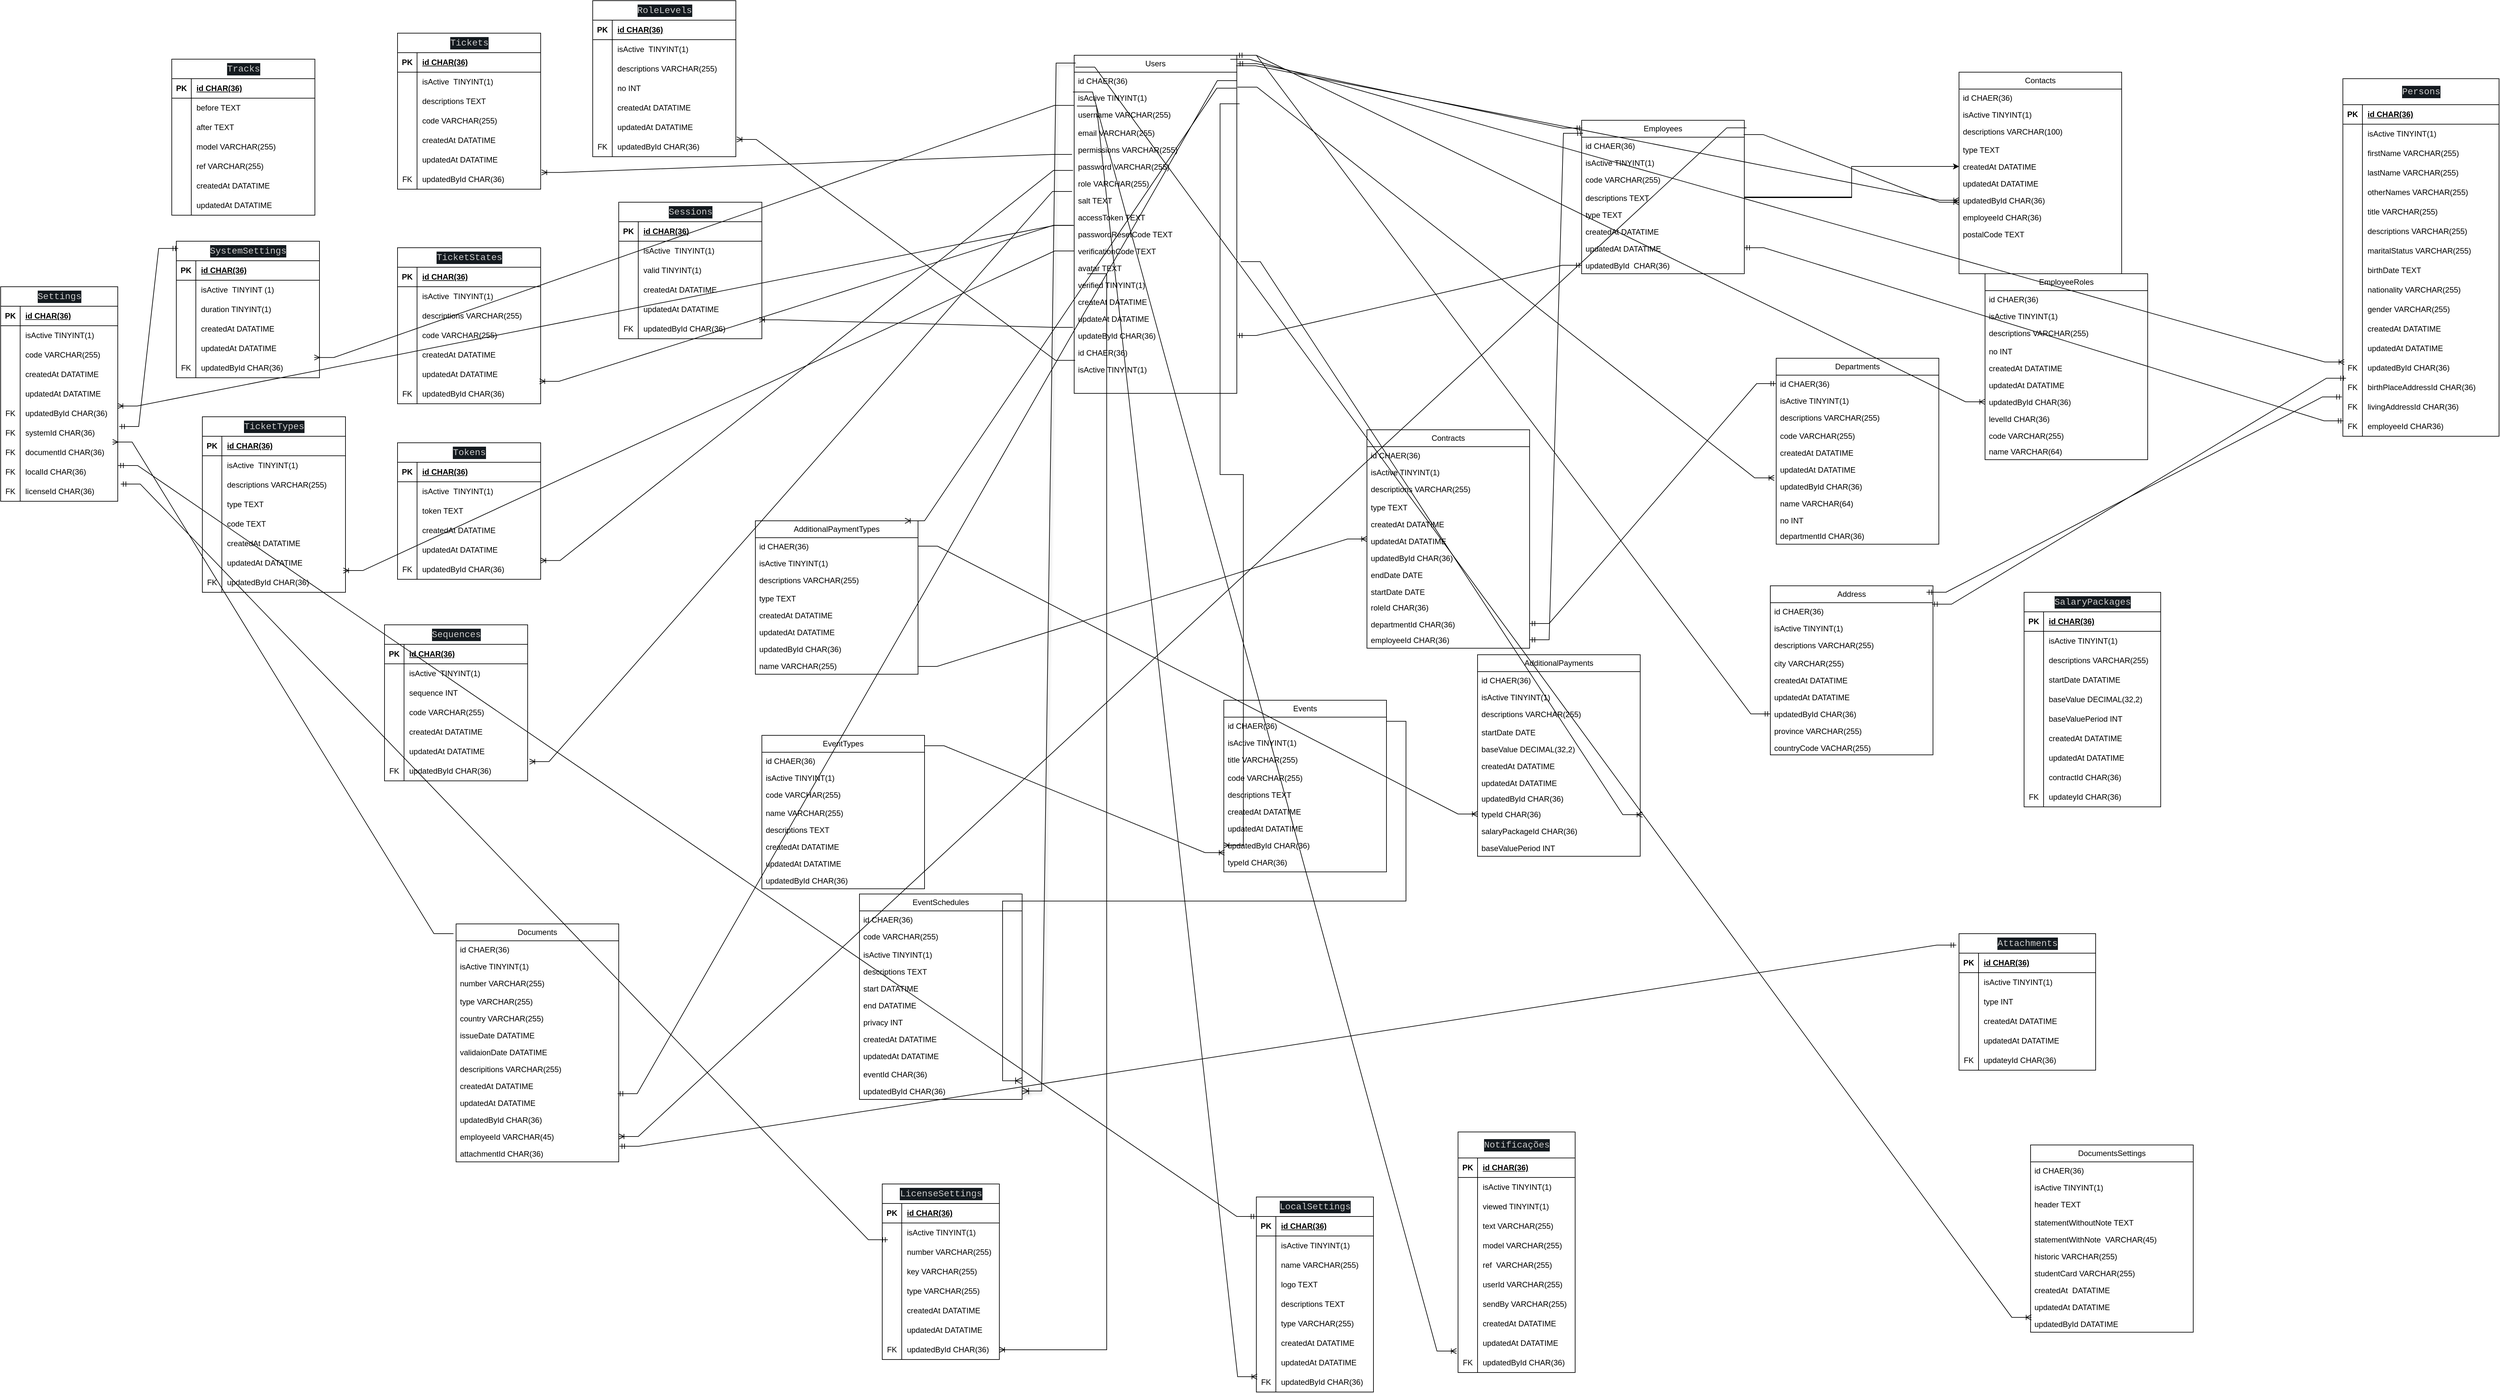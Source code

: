 <mxfile version="22.0.5" type="github" pages="3">
  <diagram name="Diagrama de dados" id="xZ7KFnMJ7kYW5XF7bgZQ">
    <mxGraphModel dx="4204" dy="1855" grid="1" gridSize="10" guides="1" tooltips="1" connect="1" arrows="1" fold="1" page="1" pageScale="1" pageWidth="827" pageHeight="1169" math="0" shadow="0">
      <root>
        <mxCell id="0" />
        <mxCell id="1" parent="0" />
        <mxCell id="KIw6dPZ-yiW8JytxpnhD-1" value="Users" style="swimlane;fontStyle=0;childLayout=stackLayout;horizontal=1;startSize=26;fillColor=none;horizontalStack=0;resizeParent=1;resizeParentMax=0;resizeLast=0;collapsible=1;marginBottom=0;whiteSpace=wrap;html=1;" parent="1" vertex="1">
          <mxGeometry x="-790" y="14" width="250" height="520" as="geometry" />
        </mxCell>
        <mxCell id="Lv1KW5_tTUNsYKSLPR1G-13" value="id CHAER(36)" style="text;strokeColor=none;fillColor=none;align=left;verticalAlign=top;spacingLeft=4;spacingRight=4;overflow=hidden;rotatable=0;points=[[0,0.5],[1,0.5]];portConstraint=eastwest;whiteSpace=wrap;html=1;shadow=0;" parent="KIw6dPZ-yiW8JytxpnhD-1" vertex="1">
          <mxGeometry y="26" width="250" height="26" as="geometry" />
        </mxCell>
        <mxCell id="Lv1KW5_tTUNsYKSLPR1G-8" value="isActive TINYINT(1)" style="text;strokeColor=none;fillColor=none;align=left;verticalAlign=top;spacingLeft=4;spacingRight=4;overflow=hidden;rotatable=0;points=[[0,0.5],[1,0.5]];portConstraint=eastwest;whiteSpace=wrap;html=1;shadow=0;" parent="KIw6dPZ-yiW8JytxpnhD-1" vertex="1">
          <mxGeometry y="52" width="250" height="26" as="geometry" />
        </mxCell>
        <mxCell id="Lv1KW5_tTUNsYKSLPR1G-12" value="username VARCHAR(255)" style="text;strokeColor=none;fillColor=none;align=left;verticalAlign=top;spacingLeft=4;spacingRight=4;overflow=hidden;rotatable=0;points=[[0,0.5],[1,0.5]];portConstraint=eastwest;whiteSpace=wrap;html=1;shadow=0;" parent="KIw6dPZ-yiW8JytxpnhD-1" vertex="1">
          <mxGeometry y="78" width="250" height="28" as="geometry" />
        </mxCell>
        <mxCell id="Lv1KW5_tTUNsYKSLPR1G-11" value="email VARCHAR(255)" style="text;strokeColor=none;fillColor=none;align=left;verticalAlign=top;spacingLeft=4;spacingRight=4;overflow=hidden;rotatable=0;points=[[0,0.5],[1,0.5]];portConstraint=eastwest;whiteSpace=wrap;html=1;shadow=0;" parent="KIw6dPZ-yiW8JytxpnhD-1" vertex="1">
          <mxGeometry y="106" width="250" height="26" as="geometry" />
        </mxCell>
        <mxCell id="Lv1KW5_tTUNsYKSLPR1G-14" value="permissions VARCHAR(255)" style="text;strokeColor=none;fillColor=none;align=left;verticalAlign=top;spacingLeft=4;spacingRight=4;overflow=hidden;rotatable=0;points=[[0,0.5],[1,0.5]];portConstraint=eastwest;whiteSpace=wrap;html=1;shadow=0;" parent="KIw6dPZ-yiW8JytxpnhD-1" vertex="1">
          <mxGeometry y="132" width="250" height="26" as="geometry" />
        </mxCell>
        <mxCell id="Lv1KW5_tTUNsYKSLPR1G-15" value="password VARCHAR(255)" style="text;strokeColor=none;fillColor=none;align=left;verticalAlign=top;spacingLeft=4;spacingRight=4;overflow=hidden;rotatable=0;points=[[0,0.5],[1,0.5]];portConstraint=eastwest;whiteSpace=wrap;html=1;shadow=0;" parent="KIw6dPZ-yiW8JytxpnhD-1" vertex="1">
          <mxGeometry y="158" width="250" height="26" as="geometry" />
        </mxCell>
        <mxCell id="Lv1KW5_tTUNsYKSLPR1G-16" value="role VARCHAR(255)" style="text;strokeColor=none;fillColor=none;align=left;verticalAlign=top;spacingLeft=4;spacingRight=4;overflow=hidden;rotatable=0;points=[[0,0.5],[1,0.5]];portConstraint=eastwest;whiteSpace=wrap;html=1;shadow=0;" parent="KIw6dPZ-yiW8JytxpnhD-1" vertex="1">
          <mxGeometry y="184" width="250" height="26" as="geometry" />
        </mxCell>
        <mxCell id="Lv1KW5_tTUNsYKSLPR1G-17" value="salt TEXT" style="text;strokeColor=none;fillColor=none;align=left;verticalAlign=top;spacingLeft=4;spacingRight=4;overflow=hidden;rotatable=0;points=[[0,0.5],[1,0.5]];portConstraint=eastwest;whiteSpace=wrap;html=1;shadow=0;" parent="KIw6dPZ-yiW8JytxpnhD-1" vertex="1">
          <mxGeometry y="210" width="250" height="26" as="geometry" />
        </mxCell>
        <mxCell id="Lv1KW5_tTUNsYKSLPR1G-10" value="accessToken TEXT" style="text;strokeColor=none;fillColor=none;align=left;verticalAlign=top;spacingLeft=4;spacingRight=4;overflow=hidden;rotatable=0;points=[[0,0.5],[1,0.5]];portConstraint=eastwest;whiteSpace=wrap;html=1;shadow=0;" parent="KIw6dPZ-yiW8JytxpnhD-1" vertex="1">
          <mxGeometry y="236" width="250" height="26" as="geometry" />
        </mxCell>
        <mxCell id="Lv1KW5_tTUNsYKSLPR1G-1" value="passwordResetCode TEXT" style="text;strokeColor=none;fillColor=none;align=left;verticalAlign=top;spacingLeft=4;spacingRight=4;overflow=hidden;rotatable=0;points=[[0,0.5],[1,0.5]];portConstraint=eastwest;whiteSpace=wrap;html=1;shadow=0;" parent="KIw6dPZ-yiW8JytxpnhD-1" vertex="1">
          <mxGeometry y="262" width="250" height="26" as="geometry" />
        </mxCell>
        <mxCell id="Lv1KW5_tTUNsYKSLPR1G-4" value="verificationCode TEXT" style="text;strokeColor=none;fillColor=none;align=left;verticalAlign=top;spacingLeft=4;spacingRight=4;overflow=hidden;rotatable=0;points=[[0,0.5],[1,0.5]];portConstraint=eastwest;whiteSpace=wrap;html=1;shadow=0;" parent="KIw6dPZ-yiW8JytxpnhD-1" vertex="1">
          <mxGeometry y="288" width="250" height="26" as="geometry" />
        </mxCell>
        <mxCell id="Lv1KW5_tTUNsYKSLPR1G-18" value="avatar TEXT" style="text;strokeColor=none;fillColor=none;align=left;verticalAlign=top;spacingLeft=4;spacingRight=4;overflow=hidden;rotatable=0;points=[[0,0.5],[1,0.5]];portConstraint=eastwest;whiteSpace=wrap;html=1;shadow=0;" parent="KIw6dPZ-yiW8JytxpnhD-1" vertex="1">
          <mxGeometry y="314" width="250" height="26" as="geometry" />
        </mxCell>
        <mxCell id="Lv1KW5_tTUNsYKSLPR1G-6" value="verified TINYINT(1)" style="text;strokeColor=none;fillColor=none;align=left;verticalAlign=top;spacingLeft=4;spacingRight=4;overflow=hidden;rotatable=0;points=[[0,0.5],[1,0.5]];portConstraint=eastwest;whiteSpace=wrap;html=1;shadow=0;" parent="KIw6dPZ-yiW8JytxpnhD-1" vertex="1">
          <mxGeometry y="340" width="250" height="26" as="geometry" />
        </mxCell>
        <mxCell id="Lv1KW5_tTUNsYKSLPR1G-5" value="createAt DATATIME" style="text;strokeColor=none;fillColor=none;align=left;verticalAlign=top;spacingLeft=4;spacingRight=4;overflow=hidden;rotatable=0;points=[[0,0.5],[1,0.5]];portConstraint=eastwest;whiteSpace=wrap;html=1;shadow=0;" parent="KIw6dPZ-yiW8JytxpnhD-1" vertex="1">
          <mxGeometry y="366" width="250" height="26" as="geometry" />
        </mxCell>
        <mxCell id="Lv1KW5_tTUNsYKSLPR1G-7" value="updateAt DATATIME" style="text;strokeColor=none;fillColor=none;align=left;verticalAlign=top;spacingLeft=4;spacingRight=4;overflow=hidden;rotatable=0;points=[[0,0.5],[1,0.5]];portConstraint=eastwest;whiteSpace=wrap;html=1;shadow=0;" parent="KIw6dPZ-yiW8JytxpnhD-1" vertex="1">
          <mxGeometry y="392" width="250" height="26" as="geometry" />
        </mxCell>
        <mxCell id="Lv1KW5_tTUNsYKSLPR1G-2" value="updateById CHAR(36)" style="text;strokeColor=none;fillColor=none;align=left;verticalAlign=top;spacingLeft=4;spacingRight=4;overflow=hidden;rotatable=0;points=[[0,0.5],[1,0.5]];portConstraint=eastwest;whiteSpace=wrap;html=1;shadow=0;" parent="KIw6dPZ-yiW8JytxpnhD-1" vertex="1">
          <mxGeometry y="418" width="250" height="26" as="geometry" />
        </mxCell>
        <mxCell id="KIw6dPZ-yiW8JytxpnhD-3" value="id CHAER(36)" style="text;strokeColor=none;fillColor=none;align=left;verticalAlign=top;spacingLeft=4;spacingRight=4;overflow=hidden;rotatable=0;points=[[0,0.5],[1,0.5]];portConstraint=eastwest;whiteSpace=wrap;html=1;shadow=0;" parent="KIw6dPZ-yiW8JytxpnhD-1" vertex="1">
          <mxGeometry y="444" width="250" height="26" as="geometry" />
        </mxCell>
        <mxCell id="KIw6dPZ-yiW8JytxpnhD-4" value="isActive TINYINT(1)" style="text;strokeColor=none;fillColor=none;align=left;verticalAlign=top;spacingLeft=4;spacingRight=4;overflow=hidden;rotatable=0;points=[[0,0.5],[1,0.5]];portConstraint=eastwest;whiteSpace=wrap;html=1;" parent="KIw6dPZ-yiW8JytxpnhD-1" vertex="1">
          <mxGeometry y="470" width="250" height="50" as="geometry" />
        </mxCell>
        <mxCell id="Lv1KW5_tTUNsYKSLPR1G-57" value="Contacts" style="swimlane;fontStyle=0;childLayout=stackLayout;horizontal=1;startSize=26;fillColor=none;horizontalStack=0;resizeParent=1;resizeParentMax=0;resizeLast=0;collapsible=1;marginBottom=0;whiteSpace=wrap;html=1;" parent="1" vertex="1">
          <mxGeometry x="570" y="40" width="250" height="310" as="geometry" />
        </mxCell>
        <mxCell id="Lv1KW5_tTUNsYKSLPR1G-58" value="id CHAER(36)" style="text;strokeColor=none;fillColor=none;align=left;verticalAlign=top;spacingLeft=4;spacingRight=4;overflow=hidden;rotatable=0;points=[[0,0.5],[1,0.5]];portConstraint=eastwest;whiteSpace=wrap;html=1;shadow=0;" parent="Lv1KW5_tTUNsYKSLPR1G-57" vertex="1">
          <mxGeometry y="26" width="250" height="26" as="geometry" />
        </mxCell>
        <mxCell id="Lv1KW5_tTUNsYKSLPR1G-59" value="isActive TINYINT(1)" style="text;strokeColor=none;fillColor=none;align=left;verticalAlign=top;spacingLeft=4;spacingRight=4;overflow=hidden;rotatable=0;points=[[0,0.5],[1,0.5]];portConstraint=eastwest;whiteSpace=wrap;html=1;shadow=0;" parent="Lv1KW5_tTUNsYKSLPR1G-57" vertex="1">
          <mxGeometry y="52" width="250" height="26" as="geometry" />
        </mxCell>
        <mxCell id="Lv1KW5_tTUNsYKSLPR1G-60" value="descriptions VARCHAR(100)" style="text;strokeColor=none;fillColor=none;align=left;verticalAlign=top;spacingLeft=4;spacingRight=4;overflow=hidden;rotatable=0;points=[[0,0.5],[1,0.5]];portConstraint=eastwest;whiteSpace=wrap;html=1;shadow=0;" parent="Lv1KW5_tTUNsYKSLPR1G-57" vertex="1">
          <mxGeometry y="78" width="250" height="28" as="geometry" />
        </mxCell>
        <mxCell id="Lv1KW5_tTUNsYKSLPR1G-61" value="type TEXT" style="text;strokeColor=none;fillColor=none;align=left;verticalAlign=top;spacingLeft=4;spacingRight=4;overflow=hidden;rotatable=0;points=[[0,0.5],[1,0.5]];portConstraint=eastwest;whiteSpace=wrap;html=1;shadow=0;" parent="Lv1KW5_tTUNsYKSLPR1G-57" vertex="1">
          <mxGeometry y="106" width="250" height="26" as="geometry" />
        </mxCell>
        <mxCell id="Lv1KW5_tTUNsYKSLPR1G-71" value="createdAt DATATIME" style="text;strokeColor=none;fillColor=none;align=left;verticalAlign=top;spacingLeft=4;spacingRight=4;overflow=hidden;rotatable=0;points=[[0,0.5],[1,0.5]];portConstraint=eastwest;whiteSpace=wrap;html=1;shadow=0;" parent="Lv1KW5_tTUNsYKSLPR1G-57" vertex="1">
          <mxGeometry y="132" width="250" height="26" as="geometry" />
        </mxCell>
        <mxCell id="Lv1KW5_tTUNsYKSLPR1G-72" value="updatedAt DATATIME" style="text;strokeColor=none;fillColor=none;align=left;verticalAlign=top;spacingLeft=4;spacingRight=4;overflow=hidden;rotatable=0;points=[[0,0.5],[1,0.5]];portConstraint=eastwest;whiteSpace=wrap;html=1;shadow=0;" parent="Lv1KW5_tTUNsYKSLPR1G-57" vertex="1">
          <mxGeometry y="158" width="250" height="26" as="geometry" />
        </mxCell>
        <mxCell id="Lv1KW5_tTUNsYKSLPR1G-73" value="updatedById CHAR(36)" style="text;strokeColor=none;fillColor=none;align=left;verticalAlign=top;spacingLeft=4;spacingRight=4;overflow=hidden;rotatable=0;points=[[0,0.5],[1,0.5]];portConstraint=eastwest;whiteSpace=wrap;html=1;shadow=0;" parent="Lv1KW5_tTUNsYKSLPR1G-57" vertex="1">
          <mxGeometry y="184" width="250" height="26" as="geometry" />
        </mxCell>
        <mxCell id="Lv1KW5_tTUNsYKSLPR1G-74" value="employeeId CHAR(36)" style="text;strokeColor=none;fillColor=none;align=left;verticalAlign=top;spacingLeft=4;spacingRight=4;overflow=hidden;rotatable=0;points=[[0,0.5],[1,0.5]];portConstraint=eastwest;whiteSpace=wrap;html=1;shadow=0;" parent="Lv1KW5_tTUNsYKSLPR1G-57" vertex="1">
          <mxGeometry y="210" width="250" height="26" as="geometry" />
        </mxCell>
        <mxCell id="Lv1KW5_tTUNsYKSLPR1G-75" value="postalCode TEXT" style="text;strokeColor=none;fillColor=none;align=left;verticalAlign=top;spacingLeft=4;spacingRight=4;overflow=hidden;rotatable=0;points=[[0,0.5],[1,0.5]];portConstraint=eastwest;whiteSpace=wrap;html=1;" parent="Lv1KW5_tTUNsYKSLPR1G-57" vertex="1">
          <mxGeometry y="236" width="250" height="74" as="geometry" />
        </mxCell>
        <mxCell id="Lv1KW5_tTUNsYKSLPR1G-77" value="EmployeeRoles" style="swimlane;fontStyle=0;childLayout=stackLayout;horizontal=1;startSize=26;fillColor=none;horizontalStack=0;resizeParent=1;resizeParentMax=0;resizeLast=0;collapsible=1;marginBottom=0;whiteSpace=wrap;html=1;" parent="1" vertex="1">
          <mxGeometry x="610" y="350" width="250" height="286" as="geometry" />
        </mxCell>
        <mxCell id="Lv1KW5_tTUNsYKSLPR1G-78" value="id CHAER(36)" style="text;strokeColor=none;fillColor=none;align=left;verticalAlign=top;spacingLeft=4;spacingRight=4;overflow=hidden;rotatable=0;points=[[0,0.5],[1,0.5]];portConstraint=eastwest;whiteSpace=wrap;html=1;shadow=0;" parent="Lv1KW5_tTUNsYKSLPR1G-77" vertex="1">
          <mxGeometry y="26" width="250" height="26" as="geometry" />
        </mxCell>
        <mxCell id="Lv1KW5_tTUNsYKSLPR1G-79" value="isActive TINYINT(1)" style="text;strokeColor=none;fillColor=none;align=left;verticalAlign=top;spacingLeft=4;spacingRight=4;overflow=hidden;rotatable=0;points=[[0,0.5],[1,0.5]];portConstraint=eastwest;whiteSpace=wrap;html=1;shadow=0;" parent="Lv1KW5_tTUNsYKSLPR1G-77" vertex="1">
          <mxGeometry y="52" width="250" height="26" as="geometry" />
        </mxCell>
        <mxCell id="Lv1KW5_tTUNsYKSLPR1G-80" value="descriptions VARCHAR(255)" style="text;strokeColor=none;fillColor=none;align=left;verticalAlign=top;spacingLeft=4;spacingRight=4;overflow=hidden;rotatable=0;points=[[0,0.5],[1,0.5]];portConstraint=eastwest;whiteSpace=wrap;html=1;shadow=0;" parent="Lv1KW5_tTUNsYKSLPR1G-77" vertex="1">
          <mxGeometry y="78" width="250" height="28" as="geometry" />
        </mxCell>
        <mxCell id="Lv1KW5_tTUNsYKSLPR1G-81" value="no INT" style="text;strokeColor=none;fillColor=none;align=left;verticalAlign=top;spacingLeft=4;spacingRight=4;overflow=hidden;rotatable=0;points=[[0,0.5],[1,0.5]];portConstraint=eastwest;whiteSpace=wrap;html=1;shadow=0;" parent="Lv1KW5_tTUNsYKSLPR1G-77" vertex="1">
          <mxGeometry y="106" width="250" height="26" as="geometry" />
        </mxCell>
        <mxCell id="Lv1KW5_tTUNsYKSLPR1G-82" value="createdAt DATATIME" style="text;strokeColor=none;fillColor=none;align=left;verticalAlign=top;spacingLeft=4;spacingRight=4;overflow=hidden;rotatable=0;points=[[0,0.5],[1,0.5]];portConstraint=eastwest;whiteSpace=wrap;html=1;shadow=0;" parent="Lv1KW5_tTUNsYKSLPR1G-77" vertex="1">
          <mxGeometry y="132" width="250" height="26" as="geometry" />
        </mxCell>
        <mxCell id="Lv1KW5_tTUNsYKSLPR1G-83" value="updatedAt DATATIME" style="text;strokeColor=none;fillColor=none;align=left;verticalAlign=top;spacingLeft=4;spacingRight=4;overflow=hidden;rotatable=0;points=[[0,0.5],[1,0.5]];portConstraint=eastwest;whiteSpace=wrap;html=1;shadow=0;" parent="Lv1KW5_tTUNsYKSLPR1G-77" vertex="1">
          <mxGeometry y="158" width="250" height="26" as="geometry" />
        </mxCell>
        <mxCell id="Lv1KW5_tTUNsYKSLPR1G-84" value="updatedById CHAR(36)" style="text;strokeColor=none;fillColor=none;align=left;verticalAlign=top;spacingLeft=4;spacingRight=4;overflow=hidden;rotatable=0;points=[[0,0.5],[1,0.5]];portConstraint=eastwest;whiteSpace=wrap;html=1;shadow=0;" parent="Lv1KW5_tTUNsYKSLPR1G-77" vertex="1">
          <mxGeometry y="184" width="250" height="26" as="geometry" />
        </mxCell>
        <mxCell id="Lv1KW5_tTUNsYKSLPR1G-85" value="levelId CHAR(36)" style="text;strokeColor=none;fillColor=none;align=left;verticalAlign=top;spacingLeft=4;spacingRight=4;overflow=hidden;rotatable=0;points=[[0,0.5],[1,0.5]];portConstraint=eastwest;whiteSpace=wrap;html=1;shadow=0;" parent="Lv1KW5_tTUNsYKSLPR1G-77" vertex="1">
          <mxGeometry y="210" width="250" height="26" as="geometry" />
        </mxCell>
        <mxCell id="Lv1KW5_tTUNsYKSLPR1G-86" value="code VARCHAR(255)" style="text;strokeColor=none;fillColor=none;align=left;verticalAlign=top;spacingLeft=4;spacingRight=4;overflow=hidden;rotatable=0;points=[[0,0.5],[1,0.5]];portConstraint=eastwest;whiteSpace=wrap;html=1;" parent="Lv1KW5_tTUNsYKSLPR1G-77" vertex="1">
          <mxGeometry y="236" width="250" height="24" as="geometry" />
        </mxCell>
        <mxCell id="Lv1KW5_tTUNsYKSLPR1G-87" value="name VARCHAR(64)" style="text;strokeColor=none;fillColor=none;align=left;verticalAlign=top;spacingLeft=4;spacingRight=4;overflow=hidden;rotatable=0;points=[[0,0.5],[1,0.5]];portConstraint=eastwest;whiteSpace=wrap;html=1;shadow=0;" parent="Lv1KW5_tTUNsYKSLPR1G-77" vertex="1">
          <mxGeometry y="260" width="250" height="26" as="geometry" />
        </mxCell>
        <mxCell id="Lv1KW5_tTUNsYKSLPR1G-118" value="Address" style="swimlane;fontStyle=0;childLayout=stackLayout;horizontal=1;startSize=26;fillColor=none;horizontalStack=0;resizeParent=1;resizeParentMax=0;resizeLast=0;collapsible=1;marginBottom=0;whiteSpace=wrap;html=1;" parent="1" vertex="1">
          <mxGeometry x="280" y="830" width="250" height="260" as="geometry" />
        </mxCell>
        <mxCell id="Lv1KW5_tTUNsYKSLPR1G-119" value="id CHAER(36)" style="text;strokeColor=none;fillColor=none;align=left;verticalAlign=top;spacingLeft=4;spacingRight=4;overflow=hidden;rotatable=0;points=[[0,0.5],[1,0.5]];portConstraint=eastwest;whiteSpace=wrap;html=1;shadow=0;" parent="Lv1KW5_tTUNsYKSLPR1G-118" vertex="1">
          <mxGeometry y="26" width="250" height="26" as="geometry" />
        </mxCell>
        <mxCell id="Lv1KW5_tTUNsYKSLPR1G-120" value="isActive TINYINT(1)" style="text;strokeColor=none;fillColor=none;align=left;verticalAlign=top;spacingLeft=4;spacingRight=4;overflow=hidden;rotatable=0;points=[[0,0.5],[1,0.5]];portConstraint=eastwest;whiteSpace=wrap;html=1;shadow=0;" parent="Lv1KW5_tTUNsYKSLPR1G-118" vertex="1">
          <mxGeometry y="52" width="250" height="26" as="geometry" />
        </mxCell>
        <mxCell id="Lv1KW5_tTUNsYKSLPR1G-121" value="descriptions VARCHAR(255)" style="text;strokeColor=none;fillColor=none;align=left;verticalAlign=top;spacingLeft=4;spacingRight=4;overflow=hidden;rotatable=0;points=[[0,0.5],[1,0.5]];portConstraint=eastwest;whiteSpace=wrap;html=1;shadow=0;" parent="Lv1KW5_tTUNsYKSLPR1G-118" vertex="1">
          <mxGeometry y="78" width="250" height="28" as="geometry" />
        </mxCell>
        <mxCell id="Lv1KW5_tTUNsYKSLPR1G-122" value="city VARCHAR(255)" style="text;strokeColor=none;fillColor=none;align=left;verticalAlign=top;spacingLeft=4;spacingRight=4;overflow=hidden;rotatable=0;points=[[0,0.5],[1,0.5]];portConstraint=eastwest;whiteSpace=wrap;html=1;shadow=0;" parent="Lv1KW5_tTUNsYKSLPR1G-118" vertex="1">
          <mxGeometry y="106" width="250" height="26" as="geometry" />
        </mxCell>
        <mxCell id="Lv1KW5_tTUNsYKSLPR1G-123" value="createdAt DATATIME" style="text;strokeColor=none;fillColor=none;align=left;verticalAlign=top;spacingLeft=4;spacingRight=4;overflow=hidden;rotatable=0;points=[[0,0.5],[1,0.5]];portConstraint=eastwest;whiteSpace=wrap;html=1;shadow=0;" parent="Lv1KW5_tTUNsYKSLPR1G-118" vertex="1">
          <mxGeometry y="132" width="250" height="26" as="geometry" />
        </mxCell>
        <mxCell id="Lv1KW5_tTUNsYKSLPR1G-124" value="updatedAt DATATIME" style="text;strokeColor=none;fillColor=none;align=left;verticalAlign=top;spacingLeft=4;spacingRight=4;overflow=hidden;rotatable=0;points=[[0,0.5],[1,0.5]];portConstraint=eastwest;whiteSpace=wrap;html=1;shadow=0;" parent="Lv1KW5_tTUNsYKSLPR1G-118" vertex="1">
          <mxGeometry y="158" width="250" height="26" as="geometry" />
        </mxCell>
        <mxCell id="Lv1KW5_tTUNsYKSLPR1G-125" value="updatedById CHAR(36)" style="text;strokeColor=none;fillColor=none;align=left;verticalAlign=top;spacingLeft=4;spacingRight=4;overflow=hidden;rotatable=0;points=[[0,0.5],[1,0.5]];portConstraint=eastwest;whiteSpace=wrap;html=1;shadow=0;" parent="Lv1KW5_tTUNsYKSLPR1G-118" vertex="1">
          <mxGeometry y="184" width="250" height="26" as="geometry" />
        </mxCell>
        <mxCell id="Lv1KW5_tTUNsYKSLPR1G-126" value="province VARCHAR(255)" style="text;strokeColor=none;fillColor=none;align=left;verticalAlign=top;spacingLeft=4;spacingRight=4;overflow=hidden;rotatable=0;points=[[0,0.5],[1,0.5]];portConstraint=eastwest;whiteSpace=wrap;html=1;shadow=0;" parent="Lv1KW5_tTUNsYKSLPR1G-118" vertex="1">
          <mxGeometry y="210" width="250" height="26" as="geometry" />
        </mxCell>
        <mxCell id="Lv1KW5_tTUNsYKSLPR1G-127" value="countryCode VACHAR(255)" style="text;strokeColor=none;fillColor=none;align=left;verticalAlign=top;spacingLeft=4;spacingRight=4;overflow=hidden;rotatable=0;points=[[0,0.5],[1,0.5]];portConstraint=eastwest;whiteSpace=wrap;html=1;" parent="Lv1KW5_tTUNsYKSLPR1G-118" vertex="1">
          <mxGeometry y="236" width="250" height="24" as="geometry" />
        </mxCell>
        <mxCell id="Lv1KW5_tTUNsYKSLPR1G-153" value="AdditionalPayments" style="swimlane;fontStyle=0;childLayout=stackLayout;horizontal=1;startSize=26;fillColor=none;horizontalStack=0;resizeParent=1;resizeParentMax=0;resizeLast=0;collapsible=1;marginBottom=0;whiteSpace=wrap;html=1;" parent="1" vertex="1">
          <mxGeometry x="-170" y="936" width="250" height="310" as="geometry" />
        </mxCell>
        <mxCell id="Lv1KW5_tTUNsYKSLPR1G-154" value="id CHAER(36)" style="text;strokeColor=none;fillColor=none;align=left;verticalAlign=top;spacingLeft=4;spacingRight=4;overflow=hidden;rotatable=0;points=[[0,0.5],[1,0.5]];portConstraint=eastwest;whiteSpace=wrap;html=1;shadow=0;" parent="Lv1KW5_tTUNsYKSLPR1G-153" vertex="1">
          <mxGeometry y="26" width="250" height="26" as="geometry" />
        </mxCell>
        <mxCell id="Lv1KW5_tTUNsYKSLPR1G-155" value="isActive TINYINT(1)" style="text;strokeColor=none;fillColor=none;align=left;verticalAlign=top;spacingLeft=4;spacingRight=4;overflow=hidden;rotatable=0;points=[[0,0.5],[1,0.5]];portConstraint=eastwest;whiteSpace=wrap;html=1;shadow=0;" parent="Lv1KW5_tTUNsYKSLPR1G-153" vertex="1">
          <mxGeometry y="52" width="250" height="26" as="geometry" />
        </mxCell>
        <mxCell id="Lv1KW5_tTUNsYKSLPR1G-156" value="descriptions VARCHAR(255)" style="text;strokeColor=none;fillColor=none;align=left;verticalAlign=top;spacingLeft=4;spacingRight=4;overflow=hidden;rotatable=0;points=[[0,0.5],[1,0.5]];portConstraint=eastwest;whiteSpace=wrap;html=1;shadow=0;" parent="Lv1KW5_tTUNsYKSLPR1G-153" vertex="1">
          <mxGeometry y="78" width="250" height="28" as="geometry" />
        </mxCell>
        <mxCell id="Lv1KW5_tTUNsYKSLPR1G-157" value="startDate DATE" style="text;strokeColor=none;fillColor=none;align=left;verticalAlign=top;spacingLeft=4;spacingRight=4;overflow=hidden;rotatable=0;points=[[0,0.5],[1,0.5]];portConstraint=eastwest;whiteSpace=wrap;html=1;shadow=0;" parent="Lv1KW5_tTUNsYKSLPR1G-153" vertex="1">
          <mxGeometry y="106" width="250" height="26" as="geometry" />
        </mxCell>
        <mxCell id="Lv1KW5_tTUNsYKSLPR1G-158" value="baseValue DECIMAL(32,2)" style="text;strokeColor=none;fillColor=none;align=left;verticalAlign=top;spacingLeft=4;spacingRight=4;overflow=hidden;rotatable=0;points=[[0,0.5],[1,0.5]];portConstraint=eastwest;whiteSpace=wrap;html=1;shadow=0;" parent="Lv1KW5_tTUNsYKSLPR1G-153" vertex="1">
          <mxGeometry y="132" width="250" height="26" as="geometry" />
        </mxCell>
        <mxCell id="Lv1KW5_tTUNsYKSLPR1G-160" value="createdAt DATATIME" style="text;strokeColor=none;fillColor=none;align=left;verticalAlign=top;spacingLeft=4;spacingRight=4;overflow=hidden;rotatable=0;points=[[0,0.5],[1,0.5]];portConstraint=eastwest;whiteSpace=wrap;html=1;shadow=0;" parent="Lv1KW5_tTUNsYKSLPR1G-153" vertex="1">
          <mxGeometry y="158" width="250" height="26" as="geometry" />
        </mxCell>
        <mxCell id="Lv1KW5_tTUNsYKSLPR1G-162" value="updatedAt DATATIME" style="text;strokeColor=none;fillColor=none;align=left;verticalAlign=top;spacingLeft=4;spacingRight=4;overflow=hidden;rotatable=0;points=[[0,0.5],[1,0.5]];portConstraint=eastwest;whiteSpace=wrap;html=1;" parent="Lv1KW5_tTUNsYKSLPR1G-153" vertex="1">
          <mxGeometry y="184" width="250" height="24" as="geometry" />
        </mxCell>
        <mxCell id="Lv1KW5_tTUNsYKSLPR1G-164" value="updatedById CHAR(36)" style="text;strokeColor=none;fillColor=none;align=left;verticalAlign=top;spacingLeft=4;spacingRight=4;overflow=hidden;rotatable=0;points=[[0,0.5],[1,0.5]];portConstraint=eastwest;whiteSpace=wrap;html=1;" parent="Lv1KW5_tTUNsYKSLPR1G-153" vertex="1">
          <mxGeometry y="208" width="250" height="24" as="geometry" />
        </mxCell>
        <mxCell id="Lv1KW5_tTUNsYKSLPR1G-165" value="typeId CHAR(36)" style="text;strokeColor=none;fillColor=none;align=left;verticalAlign=top;spacingLeft=4;spacingRight=4;overflow=hidden;rotatable=0;points=[[0,0.5],[1,0.5]];portConstraint=eastwest;whiteSpace=wrap;html=1;shadow=0;" parent="Lv1KW5_tTUNsYKSLPR1G-153" vertex="1">
          <mxGeometry y="232" width="250" height="26" as="geometry" />
        </mxCell>
        <mxCell id="Lv1KW5_tTUNsYKSLPR1G-166" value="salaryPackageId CHAR(36)" style="text;strokeColor=none;fillColor=none;align=left;verticalAlign=top;spacingLeft=4;spacingRight=4;overflow=hidden;rotatable=0;points=[[0,0.5],[1,0.5]];portConstraint=eastwest;whiteSpace=wrap;html=1;shadow=0;" parent="Lv1KW5_tTUNsYKSLPR1G-153" vertex="1">
          <mxGeometry y="258" width="250" height="26" as="geometry" />
        </mxCell>
        <mxCell id="Lv1KW5_tTUNsYKSLPR1G-159" value="baseValuePeriod INT" style="text;strokeColor=none;fillColor=none;align=left;verticalAlign=top;spacingLeft=4;spacingRight=4;overflow=hidden;rotatable=0;points=[[0,0.5],[1,0.5]];portConstraint=eastwest;whiteSpace=wrap;html=1;shadow=0;" parent="Lv1KW5_tTUNsYKSLPR1G-153" vertex="1">
          <mxGeometry y="284" width="250" height="26" as="geometry" />
        </mxCell>
        <mxCell id="Lv1KW5_tTUNsYKSLPR1G-172" value="DocumentsSettings" style="swimlane;fontStyle=0;childLayout=stackLayout;horizontal=1;startSize=26;fillColor=none;horizontalStack=0;resizeParent=1;resizeParentMax=0;resizeLast=0;collapsible=1;marginBottom=0;whiteSpace=wrap;html=1;" parent="1" vertex="1">
          <mxGeometry x="680" y="1690" width="250" height="288" as="geometry" />
        </mxCell>
        <mxCell id="Lv1KW5_tTUNsYKSLPR1G-173" value="id CHAER(36)" style="text;strokeColor=none;fillColor=none;align=left;verticalAlign=top;spacingLeft=4;spacingRight=4;overflow=hidden;rotatable=0;points=[[0,0.5],[1,0.5]];portConstraint=eastwest;whiteSpace=wrap;html=1;shadow=0;" parent="Lv1KW5_tTUNsYKSLPR1G-172" vertex="1">
          <mxGeometry y="26" width="250" height="26" as="geometry" />
        </mxCell>
        <mxCell id="Lv1KW5_tTUNsYKSLPR1G-174" value="isActive TINYINT(1)" style="text;strokeColor=none;fillColor=none;align=left;verticalAlign=top;spacingLeft=4;spacingRight=4;overflow=hidden;rotatable=0;points=[[0,0.5],[1,0.5]];portConstraint=eastwest;whiteSpace=wrap;html=1;shadow=0;" parent="Lv1KW5_tTUNsYKSLPR1G-172" vertex="1">
          <mxGeometry y="52" width="250" height="26" as="geometry" />
        </mxCell>
        <mxCell id="Lv1KW5_tTUNsYKSLPR1G-175" value="header TEXT" style="text;strokeColor=none;fillColor=none;align=left;verticalAlign=top;spacingLeft=4;spacingRight=4;overflow=hidden;rotatable=0;points=[[0,0.5],[1,0.5]];portConstraint=eastwest;whiteSpace=wrap;html=1;shadow=0;" parent="Lv1KW5_tTUNsYKSLPR1G-172" vertex="1">
          <mxGeometry y="78" width="250" height="28" as="geometry" />
        </mxCell>
        <mxCell id="Lv1KW5_tTUNsYKSLPR1G-176" value="statementWithoutNote TEXT" style="text;strokeColor=none;fillColor=none;align=left;verticalAlign=top;spacingLeft=4;spacingRight=4;overflow=hidden;rotatable=0;points=[[0,0.5],[1,0.5]];portConstraint=eastwest;whiteSpace=wrap;html=1;shadow=0;" parent="Lv1KW5_tTUNsYKSLPR1G-172" vertex="1">
          <mxGeometry y="106" width="250" height="26" as="geometry" />
        </mxCell>
        <mxCell id="Lv1KW5_tTUNsYKSLPR1G-177" value="statementWithNote&amp;nbsp; VARCHAR(45)" style="text;strokeColor=none;fillColor=none;align=left;verticalAlign=top;spacingLeft=4;spacingRight=4;overflow=hidden;rotatable=0;points=[[0,0.5],[1,0.5]];portConstraint=eastwest;whiteSpace=wrap;html=1;shadow=0;" parent="Lv1KW5_tTUNsYKSLPR1G-172" vertex="1">
          <mxGeometry y="132" width="250" height="26" as="geometry" />
        </mxCell>
        <mxCell id="Lv1KW5_tTUNsYKSLPR1G-178" value="historic VARCHAR(255)" style="text;strokeColor=none;fillColor=none;align=left;verticalAlign=top;spacingLeft=4;spacingRight=4;overflow=hidden;rotatable=0;points=[[0,0.5],[1,0.5]];portConstraint=eastwest;whiteSpace=wrap;html=1;shadow=0;" parent="Lv1KW5_tTUNsYKSLPR1G-172" vertex="1">
          <mxGeometry y="158" width="250" height="26" as="geometry" />
        </mxCell>
        <mxCell id="lhbBw-u-eNigX90rP3jK-7" value="studentCard VARCHAR(255)" style="text;strokeColor=none;fillColor=none;align=left;verticalAlign=top;spacingLeft=4;spacingRight=4;overflow=hidden;rotatable=0;points=[[0,0.5],[1,0.5]];portConstraint=eastwest;whiteSpace=wrap;html=1;shadow=0;" vertex="1" parent="Lv1KW5_tTUNsYKSLPR1G-172">
          <mxGeometry y="184" width="250" height="26" as="geometry" />
        </mxCell>
        <mxCell id="lhbBw-u-eNigX90rP3jK-8" value="createdAt&amp;nbsp; DATATIME" style="text;strokeColor=none;fillColor=none;align=left;verticalAlign=top;spacingLeft=4;spacingRight=4;overflow=hidden;rotatable=0;points=[[0,0.5],[1,0.5]];portConstraint=eastwest;whiteSpace=wrap;html=1;shadow=0;" vertex="1" parent="Lv1KW5_tTUNsYKSLPR1G-172">
          <mxGeometry y="210" width="250" height="26" as="geometry" />
        </mxCell>
        <mxCell id="lhbBw-u-eNigX90rP3jK-9" value="updatedAt DATATIME" style="text;strokeColor=none;fillColor=none;align=left;verticalAlign=top;spacingLeft=4;spacingRight=4;overflow=hidden;rotatable=0;points=[[0,0.5],[1,0.5]];portConstraint=eastwest;whiteSpace=wrap;html=1;shadow=0;" vertex="1" parent="Lv1KW5_tTUNsYKSLPR1G-172">
          <mxGeometry y="236" width="250" height="26" as="geometry" />
        </mxCell>
        <mxCell id="lhbBw-u-eNigX90rP3jK-10" value="updatedById DATATIME" style="text;strokeColor=none;fillColor=none;align=left;verticalAlign=top;spacingLeft=4;spacingRight=4;overflow=hidden;rotatable=0;points=[[0,0.5],[1,0.5]];portConstraint=eastwest;whiteSpace=wrap;html=1;shadow=0;" vertex="1" parent="Lv1KW5_tTUNsYKSLPR1G-172">
          <mxGeometry y="262" width="250" height="26" as="geometry" />
        </mxCell>
        <mxCell id="Lv1KW5_tTUNsYKSLPR1G-181" value="EventTypes" style="swimlane;fontStyle=0;childLayout=stackLayout;horizontal=1;startSize=26;fillColor=none;horizontalStack=0;resizeParent=1;resizeParentMax=0;resizeLast=0;collapsible=1;marginBottom=0;whiteSpace=wrap;html=1;" parent="1" vertex="1">
          <mxGeometry x="-1270" y="1060" width="250" height="236" as="geometry" />
        </mxCell>
        <mxCell id="Lv1KW5_tTUNsYKSLPR1G-182" value="id CHAER(36)" style="text;strokeColor=none;fillColor=none;align=left;verticalAlign=top;spacingLeft=4;spacingRight=4;overflow=hidden;rotatable=0;points=[[0,0.5],[1,0.5]];portConstraint=eastwest;whiteSpace=wrap;html=1;shadow=0;" parent="Lv1KW5_tTUNsYKSLPR1G-181" vertex="1">
          <mxGeometry y="26" width="250" height="26" as="geometry" />
        </mxCell>
        <mxCell id="Lv1KW5_tTUNsYKSLPR1G-183" value="isActive TINYINT(1)" style="text;strokeColor=none;fillColor=none;align=left;verticalAlign=top;spacingLeft=4;spacingRight=4;overflow=hidden;rotatable=0;points=[[0,0.5],[1,0.5]];portConstraint=eastwest;whiteSpace=wrap;html=1;shadow=0;" parent="Lv1KW5_tTUNsYKSLPR1G-181" vertex="1">
          <mxGeometry y="52" width="250" height="26" as="geometry" />
        </mxCell>
        <mxCell id="Lv1KW5_tTUNsYKSLPR1G-184" value="code VARCHAR(255)" style="text;strokeColor=none;fillColor=none;align=left;verticalAlign=top;spacingLeft=4;spacingRight=4;overflow=hidden;rotatable=0;points=[[0,0.5],[1,0.5]];portConstraint=eastwest;whiteSpace=wrap;html=1;shadow=0;" parent="Lv1KW5_tTUNsYKSLPR1G-181" vertex="1">
          <mxGeometry y="78" width="250" height="28" as="geometry" />
        </mxCell>
        <mxCell id="Lv1KW5_tTUNsYKSLPR1G-185" value="name VARCHAR(255)" style="text;strokeColor=none;fillColor=none;align=left;verticalAlign=top;spacingLeft=4;spacingRight=4;overflow=hidden;rotatable=0;points=[[0,0.5],[1,0.5]];portConstraint=eastwest;whiteSpace=wrap;html=1;shadow=0;" parent="Lv1KW5_tTUNsYKSLPR1G-181" vertex="1">
          <mxGeometry y="106" width="250" height="26" as="geometry" />
        </mxCell>
        <mxCell id="Lv1KW5_tTUNsYKSLPR1G-186" value="descriptions TEXT" style="text;strokeColor=none;fillColor=none;align=left;verticalAlign=top;spacingLeft=4;spacingRight=4;overflow=hidden;rotatable=0;points=[[0,0.5],[1,0.5]];portConstraint=eastwest;whiteSpace=wrap;html=1;shadow=0;" parent="Lv1KW5_tTUNsYKSLPR1G-181" vertex="1">
          <mxGeometry y="132" width="250" height="26" as="geometry" />
        </mxCell>
        <mxCell id="Lv1KW5_tTUNsYKSLPR1G-187" value="createdAt DATATIME" style="text;strokeColor=none;fillColor=none;align=left;verticalAlign=top;spacingLeft=4;spacingRight=4;overflow=hidden;rotatable=0;points=[[0,0.5],[1,0.5]];portConstraint=eastwest;whiteSpace=wrap;html=1;shadow=0;" parent="Lv1KW5_tTUNsYKSLPR1G-181" vertex="1">
          <mxGeometry y="158" width="250" height="26" as="geometry" />
        </mxCell>
        <mxCell id="Lv1KW5_tTUNsYKSLPR1G-188" value="updatedAt DATATIME" style="text;strokeColor=none;fillColor=none;align=left;verticalAlign=top;spacingLeft=4;spacingRight=4;overflow=hidden;rotatable=0;points=[[0,0.5],[1,0.5]];portConstraint=eastwest;whiteSpace=wrap;html=1;shadow=0;" parent="Lv1KW5_tTUNsYKSLPR1G-181" vertex="1">
          <mxGeometry y="184" width="250" height="26" as="geometry" />
        </mxCell>
        <mxCell id="Lv1KW5_tTUNsYKSLPR1G-189" value="updatedById CHAR(36)" style="text;strokeColor=none;fillColor=none;align=left;verticalAlign=top;spacingLeft=4;spacingRight=4;overflow=hidden;rotatable=0;points=[[0,0.5],[1,0.5]];portConstraint=eastwest;whiteSpace=wrap;html=1;shadow=0;" parent="Lv1KW5_tTUNsYKSLPR1G-181" vertex="1">
          <mxGeometry y="210" width="250" height="26" as="geometry" />
        </mxCell>
        <mxCell id="Lv1KW5_tTUNsYKSLPR1G-190" value="Events" style="swimlane;fontStyle=0;childLayout=stackLayout;horizontal=1;startSize=26;fillColor=none;horizontalStack=0;resizeParent=1;resizeParentMax=0;resizeLast=0;collapsible=1;marginBottom=0;whiteSpace=wrap;html=1;" parent="1" vertex="1">
          <mxGeometry x="-560" y="1006" width="250" height="264" as="geometry" />
        </mxCell>
        <mxCell id="Lv1KW5_tTUNsYKSLPR1G-191" value="id CHAER(36)" style="text;strokeColor=none;fillColor=none;align=left;verticalAlign=top;spacingLeft=4;spacingRight=4;overflow=hidden;rotatable=0;points=[[0,0.5],[1,0.5]];portConstraint=eastwest;whiteSpace=wrap;html=1;shadow=0;" parent="Lv1KW5_tTUNsYKSLPR1G-190" vertex="1">
          <mxGeometry y="26" width="250" height="26" as="geometry" />
        </mxCell>
        <mxCell id="Lv1KW5_tTUNsYKSLPR1G-192" value="isActive TINYINT(1)" style="text;strokeColor=none;fillColor=none;align=left;verticalAlign=top;spacingLeft=4;spacingRight=4;overflow=hidden;rotatable=0;points=[[0,0.5],[1,0.5]];portConstraint=eastwest;whiteSpace=wrap;html=1;shadow=0;" parent="Lv1KW5_tTUNsYKSLPR1G-190" vertex="1">
          <mxGeometry y="52" width="250" height="26" as="geometry" />
        </mxCell>
        <mxCell id="Lv1KW5_tTUNsYKSLPR1G-193" value="title VARCHAR(255)" style="text;strokeColor=none;fillColor=none;align=left;verticalAlign=top;spacingLeft=4;spacingRight=4;overflow=hidden;rotatable=0;points=[[0,0.5],[1,0.5]];portConstraint=eastwest;whiteSpace=wrap;html=1;shadow=0;" parent="Lv1KW5_tTUNsYKSLPR1G-190" vertex="1">
          <mxGeometry y="78" width="250" height="28" as="geometry" />
        </mxCell>
        <mxCell id="Lv1KW5_tTUNsYKSLPR1G-194" value="code VARCHAR(255)" style="text;strokeColor=none;fillColor=none;align=left;verticalAlign=top;spacingLeft=4;spacingRight=4;overflow=hidden;rotatable=0;points=[[0,0.5],[1,0.5]];portConstraint=eastwest;whiteSpace=wrap;html=1;shadow=0;" parent="Lv1KW5_tTUNsYKSLPR1G-190" vertex="1">
          <mxGeometry y="106" width="250" height="26" as="geometry" />
        </mxCell>
        <mxCell id="Lv1KW5_tTUNsYKSLPR1G-195" value="descriptions TEXT" style="text;strokeColor=none;fillColor=none;align=left;verticalAlign=top;spacingLeft=4;spacingRight=4;overflow=hidden;rotatable=0;points=[[0,0.5],[1,0.5]];portConstraint=eastwest;whiteSpace=wrap;html=1;shadow=0;" parent="Lv1KW5_tTUNsYKSLPR1G-190" vertex="1">
          <mxGeometry y="132" width="250" height="26" as="geometry" />
        </mxCell>
        <mxCell id="Lv1KW5_tTUNsYKSLPR1G-196" value="createdAt DATATIME" style="text;strokeColor=none;fillColor=none;align=left;verticalAlign=top;spacingLeft=4;spacingRight=4;overflow=hidden;rotatable=0;points=[[0,0.5],[1,0.5]];portConstraint=eastwest;whiteSpace=wrap;html=1;shadow=0;" parent="Lv1KW5_tTUNsYKSLPR1G-190" vertex="1">
          <mxGeometry y="158" width="250" height="26" as="geometry" />
        </mxCell>
        <mxCell id="Lv1KW5_tTUNsYKSLPR1G-197" value="updatedAt DATATIME" style="text;strokeColor=none;fillColor=none;align=left;verticalAlign=top;spacingLeft=4;spacingRight=4;overflow=hidden;rotatable=0;points=[[0,0.5],[1,0.5]];portConstraint=eastwest;whiteSpace=wrap;html=1;shadow=0;" parent="Lv1KW5_tTUNsYKSLPR1G-190" vertex="1">
          <mxGeometry y="184" width="250" height="26" as="geometry" />
        </mxCell>
        <mxCell id="Lv1KW5_tTUNsYKSLPR1G-198" value="updatedById CHAR(36)" style="text;strokeColor=none;fillColor=none;align=left;verticalAlign=top;spacingLeft=4;spacingRight=4;overflow=hidden;rotatable=0;points=[[0,0.5],[1,0.5]];portConstraint=eastwest;whiteSpace=wrap;html=1;shadow=0;" parent="Lv1KW5_tTUNsYKSLPR1G-190" vertex="1">
          <mxGeometry y="210" width="250" height="26" as="geometry" />
        </mxCell>
        <mxCell id="Lv1KW5_tTUNsYKSLPR1G-199" value="typeId CHAR(36)" style="text;strokeColor=none;fillColor=none;align=left;verticalAlign=top;spacingLeft=4;spacingRight=4;overflow=hidden;rotatable=0;points=[[0,0.5],[1,0.5]];portConstraint=eastwest;whiteSpace=wrap;html=1;shadow=0;" parent="Lv1KW5_tTUNsYKSLPR1G-190" vertex="1">
          <mxGeometry y="236" width="250" height="28" as="geometry" />
        </mxCell>
        <mxCell id="Lv1KW5_tTUNsYKSLPR1G-200" value="EventSchedules" style="swimlane;fontStyle=0;childLayout=stackLayout;horizontal=1;startSize=26;fillColor=none;horizontalStack=0;resizeParent=1;resizeParentMax=0;resizeLast=0;collapsible=1;marginBottom=0;whiteSpace=wrap;html=1;" parent="1" vertex="1">
          <mxGeometry x="-1120" y="1304" width="250" height="316" as="geometry" />
        </mxCell>
        <mxCell id="Lv1KW5_tTUNsYKSLPR1G-201" value="id CHAER(36)" style="text;strokeColor=none;fillColor=none;align=left;verticalAlign=top;spacingLeft=4;spacingRight=4;overflow=hidden;rotatable=0;points=[[0,0.5],[1,0.5]];portConstraint=eastwest;whiteSpace=wrap;html=1;shadow=0;" parent="Lv1KW5_tTUNsYKSLPR1G-200" vertex="1">
          <mxGeometry y="26" width="250" height="26" as="geometry" />
        </mxCell>
        <mxCell id="Lv1KW5_tTUNsYKSLPR1G-203" value="code VARCHAR(255)" style="text;strokeColor=none;fillColor=none;align=left;verticalAlign=top;spacingLeft=4;spacingRight=4;overflow=hidden;rotatable=0;points=[[0,0.5],[1,0.5]];portConstraint=eastwest;whiteSpace=wrap;html=1;shadow=0;" parent="Lv1KW5_tTUNsYKSLPR1G-200" vertex="1">
          <mxGeometry y="52" width="250" height="28" as="geometry" />
        </mxCell>
        <mxCell id="Lv1KW5_tTUNsYKSLPR1G-202" value="isActive TINYINT(1)" style="text;strokeColor=none;fillColor=none;align=left;verticalAlign=top;spacingLeft=4;spacingRight=4;overflow=hidden;rotatable=0;points=[[0,0.5],[1,0.5]];portConstraint=eastwest;whiteSpace=wrap;html=1;shadow=0;" parent="Lv1KW5_tTUNsYKSLPR1G-200" vertex="1">
          <mxGeometry y="80" width="250" height="26" as="geometry" />
        </mxCell>
        <mxCell id="Lv1KW5_tTUNsYKSLPR1G-204" value="descriptions TEXT" style="text;strokeColor=none;fillColor=none;align=left;verticalAlign=top;spacingLeft=4;spacingRight=4;overflow=hidden;rotatable=0;points=[[0,0.5],[1,0.5]];portConstraint=eastwest;whiteSpace=wrap;html=1;shadow=0;" parent="Lv1KW5_tTUNsYKSLPR1G-200" vertex="1">
          <mxGeometry y="106" width="250" height="26" as="geometry" />
        </mxCell>
        <mxCell id="Lv1KW5_tTUNsYKSLPR1G-205" value="start DATATIME" style="text;strokeColor=none;fillColor=none;align=left;verticalAlign=top;spacingLeft=4;spacingRight=4;overflow=hidden;rotatable=0;points=[[0,0.5],[1,0.5]];portConstraint=eastwest;whiteSpace=wrap;html=1;shadow=0;" parent="Lv1KW5_tTUNsYKSLPR1G-200" vertex="1">
          <mxGeometry y="132" width="250" height="26" as="geometry" />
        </mxCell>
        <mxCell id="Lv1KW5_tTUNsYKSLPR1G-206" value="end DATATIME" style="text;strokeColor=none;fillColor=none;align=left;verticalAlign=top;spacingLeft=4;spacingRight=4;overflow=hidden;rotatable=0;points=[[0,0.5],[1,0.5]];portConstraint=eastwest;whiteSpace=wrap;html=1;shadow=0;" parent="Lv1KW5_tTUNsYKSLPR1G-200" vertex="1">
          <mxGeometry y="158" width="250" height="26" as="geometry" />
        </mxCell>
        <mxCell id="Lv1KW5_tTUNsYKSLPR1G-207" value="privacy INT" style="text;strokeColor=none;fillColor=none;align=left;verticalAlign=top;spacingLeft=4;spacingRight=4;overflow=hidden;rotatable=0;points=[[0,0.5],[1,0.5]];portConstraint=eastwest;whiteSpace=wrap;html=1;shadow=0;" parent="Lv1KW5_tTUNsYKSLPR1G-200" vertex="1">
          <mxGeometry y="184" width="250" height="26" as="geometry" />
        </mxCell>
        <mxCell id="Lv1KW5_tTUNsYKSLPR1G-208" value="createdAt DATATIME" style="text;strokeColor=none;fillColor=none;align=left;verticalAlign=top;spacingLeft=4;spacingRight=4;overflow=hidden;rotatable=0;points=[[0,0.5],[1,0.5]];portConstraint=eastwest;whiteSpace=wrap;html=1;shadow=0;" parent="Lv1KW5_tTUNsYKSLPR1G-200" vertex="1">
          <mxGeometry y="210" width="250" height="26" as="geometry" />
        </mxCell>
        <mxCell id="Lv1KW5_tTUNsYKSLPR1G-209" value="updatedAt DATATIME" style="text;strokeColor=none;fillColor=none;align=left;verticalAlign=top;spacingLeft=4;spacingRight=4;overflow=hidden;rotatable=0;points=[[0,0.5],[1,0.5]];portConstraint=eastwest;whiteSpace=wrap;html=1;shadow=0;" parent="Lv1KW5_tTUNsYKSLPR1G-200" vertex="1">
          <mxGeometry y="236" width="250" height="28" as="geometry" />
        </mxCell>
        <mxCell id="Lv1KW5_tTUNsYKSLPR1G-210" value="eventId CHAR(36)" style="text;strokeColor=none;fillColor=none;align=left;verticalAlign=top;spacingLeft=4;spacingRight=4;overflow=hidden;rotatable=0;points=[[0,0.5],[1,0.5]];portConstraint=eastwest;whiteSpace=wrap;html=1;shadow=0;" parent="Lv1KW5_tTUNsYKSLPR1G-200" vertex="1">
          <mxGeometry y="264" width="250" height="26" as="geometry" />
        </mxCell>
        <mxCell id="Lv1KW5_tTUNsYKSLPR1G-212" value="updatedById CHAR(36)" style="text;strokeColor=none;fillColor=none;align=left;verticalAlign=top;spacingLeft=4;spacingRight=4;overflow=hidden;rotatable=0;points=[[0,0.5],[1,0.5]];portConstraint=eastwest;whiteSpace=wrap;html=1;shadow=0;" parent="Lv1KW5_tTUNsYKSLPR1G-200" vertex="1">
          <mxGeometry y="290" width="250" height="26" as="geometry" />
        </mxCell>
        <mxCell id="WhbtE4GXm8ZwQyelrM2S-1" value="" style="edgeStyle=entityRelationEdgeStyle;fontSize=12;html=1;endArrow=ERmandOne;startArrow=ERmandOne;rounded=0;exitX=1.004;exitY=0.025;exitDx=0;exitDy=0;exitPerimeter=0;entryX=0.004;entryY=0.051;entryDx=0;entryDy=0;entryPerimeter=0;" parent="1" source="KIw6dPZ-yiW8JytxpnhD-1" target="Lv1KW5_tTUNsYKSLPR1G-38" edge="1">
          <mxGeometry width="100" height="100" relative="1" as="geometry">
            <mxPoint x="110" y="144.002" as="sourcePoint" />
            <mxPoint x="322" y="185.99" as="targetPoint" />
            <Array as="points">
              <mxPoint x="152" y="245.99" />
            </Array>
          </mxGeometry>
        </mxCell>
        <mxCell id="WhbtE4GXm8ZwQyelrM2S-2" value="" style="edgeStyle=entityRelationEdgeStyle;fontSize=12;html=1;endArrow=ERmandOne;startArrow=ERmandOne;rounded=0;exitX=1;exitY=0.5;exitDx=0;exitDy=0;entryX=0.008;entryY=0.085;entryDx=0;entryDy=0;entryPerimeter=0;" parent="1" source="Lv1KW5_tTUNsYKSLPR1G-117" target="Lv1KW5_tTUNsYKSLPR1G-38" edge="1">
          <mxGeometry width="100" height="100" relative="1" as="geometry">
            <mxPoint x="140" y="330" as="sourcePoint" />
            <mxPoint x="240" y="230" as="targetPoint" />
          </mxGeometry>
        </mxCell>
        <mxCell id="WhbtE4GXm8ZwQyelrM2S-3" value="" style="edgeStyle=entityRelationEdgeStyle;fontSize=12;html=1;endArrow=ERmandOne;startArrow=ERmandOne;rounded=0;" parent="1" source="Lv1KW5_tTUNsYKSLPR1G-2" target="Lv1KW5_tTUNsYKSLPR1G-46" edge="1">
          <mxGeometry width="100" height="100" relative="1" as="geometry">
            <mxPoint x="270" y="310" as="sourcePoint" />
            <mxPoint x="370" y="210" as="targetPoint" />
            <Array as="points">
              <mxPoint x="220" y="240" />
            </Array>
          </mxGeometry>
        </mxCell>
        <mxCell id="WhbtE4GXm8ZwQyelrM2S-4" value="" style="edgeStyle=entityRelationEdgeStyle;fontSize=12;html=1;endArrow=ERmandOne;startArrow=ERmandOne;rounded=0;entryX=0;entryY=0.5;entryDx=0;entryDy=0;exitX=1;exitY=0.5;exitDx=0;exitDy=0;" parent="1" source="Lv1KW5_tTUNsYKSLPR1G-115" target="Lv1KW5_tTUNsYKSLPR1G-89" edge="1">
          <mxGeometry width="100" height="100" relative="1" as="geometry">
            <mxPoint x="270" y="680" as="sourcePoint" />
            <mxPoint x="370" y="580" as="targetPoint" />
          </mxGeometry>
        </mxCell>
        <mxCell id="WhbtE4GXm8ZwQyelrM2S-7" value="" style="edgeStyle=entityRelationEdgeStyle;fontSize=12;html=1;endArrow=ERoneToMany;rounded=0;exitX=1.004;exitY=0.885;exitDx=0;exitDy=0;exitPerimeter=0;entryX=-0.012;entryY=0;entryDx=0;entryDy=0;entryPerimeter=0;" parent="1" source="Lv1KW5_tTUNsYKSLPR1G-13" target="Lv1KW5_tTUNsYKSLPR1G-95" edge="1">
          <mxGeometry width="100" height="100" relative="1" as="geometry">
            <mxPoint x="270" y="550" as="sourcePoint" />
            <mxPoint x="370" y="450" as="targetPoint" />
          </mxGeometry>
        </mxCell>
        <mxCell id="WhbtE4GXm8ZwQyelrM2S-8" value="" style="edgeStyle=entityRelationEdgeStyle;fontSize=12;html=1;endArrow=ERoneToMany;rounded=0;exitX=0.996;exitY=0.031;exitDx=0;exitDy=0;exitPerimeter=0;entryX=0;entryY=0.5;entryDx=0;entryDy=0;" parent="1" source="KIw6dPZ-yiW8JytxpnhD-1" target="Lv1KW5_tTUNsYKSLPR1G-73" edge="1">
          <mxGeometry width="100" height="100" relative="1" as="geometry">
            <mxPoint x="270" y="160" as="sourcePoint" />
            <mxPoint x="370" y="60" as="targetPoint" />
            <Array as="points">
              <mxPoint x="330" y="310" />
              <mxPoint x="400" y="20" />
              <mxPoint x="340" y="90" />
              <mxPoint x="360" y="30" />
              <mxPoint x="370" y="10" />
            </Array>
          </mxGeometry>
        </mxCell>
        <mxCell id="WhbtE4GXm8ZwQyelrM2S-9" value="" style="edgeStyle=entityRelationEdgeStyle;fontSize=12;html=1;endArrow=ERoneToMany;rounded=0;exitX=0.996;exitY=0.093;exitDx=0;exitDy=0;exitPerimeter=0;" parent="1" source="Lv1KW5_tTUNsYKSLPR1G-38" edge="1">
          <mxGeometry width="100" height="100" relative="1" as="geometry">
            <mxPoint x="510" y="38.024" as="sourcePoint" />
            <mxPoint x="570" y="240" as="targetPoint" />
            <Array as="points">
              <mxPoint x="338" y="140" />
            </Array>
          </mxGeometry>
        </mxCell>
        <mxCell id="WhbtE4GXm8ZwQyelrM2S-12" value="" style="edgeStyle=entityRelationEdgeStyle;fontSize=12;html=1;endArrow=ERoneToMany;rounded=0;entryX=0;entryY=0.5;entryDx=0;entryDy=0;exitX=1;exitY=0;exitDx=0;exitDy=0;" parent="1" source="KIw6dPZ-yiW8JytxpnhD-1" target="Lv1KW5_tTUNsYKSLPR1G-84" edge="1">
          <mxGeometry width="100" height="100" relative="1" as="geometry">
            <mxPoint x="120" y="430" as="sourcePoint" />
            <mxPoint x="310" y="470" as="targetPoint" />
          </mxGeometry>
        </mxCell>
        <mxCell id="Lv1KW5_tTUNsYKSLPR1G-88" value="Departments" style="swimlane;fontStyle=0;childLayout=stackLayout;horizontal=1;startSize=26;fillColor=none;horizontalStack=0;resizeParent=1;resizeParentMax=0;resizeLast=0;collapsible=1;marginBottom=0;whiteSpace=wrap;html=1;" parent="1" vertex="1">
          <mxGeometry x="289" y="480" width="250" height="286" as="geometry" />
        </mxCell>
        <mxCell id="Lv1KW5_tTUNsYKSLPR1G-89" value="id CHAER(36)" style="text;strokeColor=none;fillColor=none;align=left;verticalAlign=top;spacingLeft=4;spacingRight=4;overflow=hidden;rotatable=0;points=[[0,0.5],[1,0.5]];portConstraint=eastwest;whiteSpace=wrap;html=1;shadow=0;" parent="Lv1KW5_tTUNsYKSLPR1G-88" vertex="1">
          <mxGeometry y="26" width="250" height="26" as="geometry" />
        </mxCell>
        <mxCell id="Lv1KW5_tTUNsYKSLPR1G-90" value="isActive TINYINT(1)" style="text;strokeColor=none;fillColor=none;align=left;verticalAlign=top;spacingLeft=4;spacingRight=4;overflow=hidden;rotatable=0;points=[[0,0.5],[1,0.5]];portConstraint=eastwest;whiteSpace=wrap;html=1;shadow=0;" parent="Lv1KW5_tTUNsYKSLPR1G-88" vertex="1">
          <mxGeometry y="52" width="250" height="26" as="geometry" />
        </mxCell>
        <mxCell id="Lv1KW5_tTUNsYKSLPR1G-91" value="descriptions VARCHAR(255)" style="text;strokeColor=none;fillColor=none;align=left;verticalAlign=top;spacingLeft=4;spacingRight=4;overflow=hidden;rotatable=0;points=[[0,0.5],[1,0.5]];portConstraint=eastwest;whiteSpace=wrap;html=1;shadow=0;" parent="Lv1KW5_tTUNsYKSLPR1G-88" vertex="1">
          <mxGeometry y="78" width="250" height="28" as="geometry" />
        </mxCell>
        <mxCell id="Lv1KW5_tTUNsYKSLPR1G-92" value="code VARCHAR(255)" style="text;strokeColor=none;fillColor=none;align=left;verticalAlign=top;spacingLeft=4;spacingRight=4;overflow=hidden;rotatable=0;points=[[0,0.5],[1,0.5]];portConstraint=eastwest;whiteSpace=wrap;html=1;shadow=0;" parent="Lv1KW5_tTUNsYKSLPR1G-88" vertex="1">
          <mxGeometry y="106" width="250" height="26" as="geometry" />
        </mxCell>
        <mxCell id="Lv1KW5_tTUNsYKSLPR1G-93" value="createdAt DATATIME" style="text;strokeColor=none;fillColor=none;align=left;verticalAlign=top;spacingLeft=4;spacingRight=4;overflow=hidden;rotatable=0;points=[[0,0.5],[1,0.5]];portConstraint=eastwest;whiteSpace=wrap;html=1;shadow=0;" parent="Lv1KW5_tTUNsYKSLPR1G-88" vertex="1">
          <mxGeometry y="132" width="250" height="26" as="geometry" />
        </mxCell>
        <mxCell id="Lv1KW5_tTUNsYKSLPR1G-94" value="updatedAt DATATIME" style="text;strokeColor=none;fillColor=none;align=left;verticalAlign=top;spacingLeft=4;spacingRight=4;overflow=hidden;rotatable=0;points=[[0,0.5],[1,0.5]];portConstraint=eastwest;whiteSpace=wrap;html=1;shadow=0;" parent="Lv1KW5_tTUNsYKSLPR1G-88" vertex="1">
          <mxGeometry y="158" width="250" height="26" as="geometry" />
        </mxCell>
        <mxCell id="Lv1KW5_tTUNsYKSLPR1G-95" value="updatedById CHAR(36)" style="text;strokeColor=none;fillColor=none;align=left;verticalAlign=top;spacingLeft=4;spacingRight=4;overflow=hidden;rotatable=0;points=[[0,0.5],[1,0.5]];portConstraint=eastwest;whiteSpace=wrap;html=1;shadow=0;" parent="Lv1KW5_tTUNsYKSLPR1G-88" vertex="1">
          <mxGeometry y="184" width="250" height="26" as="geometry" />
        </mxCell>
        <mxCell id="Lv1KW5_tTUNsYKSLPR1G-96" value="name VARCHAR(64)" style="text;strokeColor=none;fillColor=none;align=left;verticalAlign=top;spacingLeft=4;spacingRight=4;overflow=hidden;rotatable=0;points=[[0,0.5],[1,0.5]];portConstraint=eastwest;whiteSpace=wrap;html=1;shadow=0;" parent="Lv1KW5_tTUNsYKSLPR1G-88" vertex="1">
          <mxGeometry y="210" width="250" height="26" as="geometry" />
        </mxCell>
        <mxCell id="Lv1KW5_tTUNsYKSLPR1G-97" value="no INT" style="text;strokeColor=none;fillColor=none;align=left;verticalAlign=top;spacingLeft=4;spacingRight=4;overflow=hidden;rotatable=0;points=[[0,0.5],[1,0.5]];portConstraint=eastwest;whiteSpace=wrap;html=1;" parent="Lv1KW5_tTUNsYKSLPR1G-88" vertex="1">
          <mxGeometry y="236" width="250" height="24" as="geometry" />
        </mxCell>
        <mxCell id="Lv1KW5_tTUNsYKSLPR1G-98" value="departmentId CHAR(36)" style="text;strokeColor=none;fillColor=none;align=left;verticalAlign=top;spacingLeft=4;spacingRight=4;overflow=hidden;rotatable=0;points=[[0,0.5],[1,0.5]];portConstraint=eastwest;whiteSpace=wrap;html=1;shadow=0;" parent="Lv1KW5_tTUNsYKSLPR1G-88" vertex="1">
          <mxGeometry y="260" width="250" height="26" as="geometry" />
        </mxCell>
        <mxCell id="ZIp_3BQnsxvgomGwY_QG-1" value="" style="edgeStyle=entityRelationEdgeStyle;fontSize=12;html=1;endArrow=ERmandOne;startArrow=ERmandOne;rounded=0;entryX=0;entryY=0.5;entryDx=0;entryDy=0;exitX=1;exitY=0;exitDx=0;exitDy=0;" parent="1" source="KIw6dPZ-yiW8JytxpnhD-1" target="Lv1KW5_tTUNsYKSLPR1G-125" edge="1">
          <mxGeometry width="100" height="100" relative="1" as="geometry">
            <mxPoint x="130" y="860" as="sourcePoint" />
            <mxPoint x="230" y="760" as="targetPoint" />
          </mxGeometry>
        </mxCell>
        <mxCell id="Lv1KW5_tTUNsYKSLPR1G-144" value="Documents" style="swimlane;fontStyle=0;childLayout=stackLayout;horizontal=1;startSize=26;fillColor=none;horizontalStack=0;resizeParent=1;resizeParentMax=0;resizeLast=0;collapsible=1;marginBottom=0;whiteSpace=wrap;html=1;" parent="1" vertex="1">
          <mxGeometry x="-1740" y="1350" width="250" height="366" as="geometry" />
        </mxCell>
        <mxCell id="Lv1KW5_tTUNsYKSLPR1G-145" value="id CHAER(36)" style="text;strokeColor=none;fillColor=none;align=left;verticalAlign=top;spacingLeft=4;spacingRight=4;overflow=hidden;rotatable=0;points=[[0,0.5],[1,0.5]];portConstraint=eastwest;whiteSpace=wrap;html=1;shadow=0;" parent="Lv1KW5_tTUNsYKSLPR1G-144" vertex="1">
          <mxGeometry y="26" width="250" height="26" as="geometry" />
        </mxCell>
        <mxCell id="Lv1KW5_tTUNsYKSLPR1G-146" value="isActive TINYINT(1)" style="text;strokeColor=none;fillColor=none;align=left;verticalAlign=top;spacingLeft=4;spacingRight=4;overflow=hidden;rotatable=0;points=[[0,0.5],[1,0.5]];portConstraint=eastwest;whiteSpace=wrap;html=1;shadow=0;" parent="Lv1KW5_tTUNsYKSLPR1G-144" vertex="1">
          <mxGeometry y="52" width="250" height="26" as="geometry" />
        </mxCell>
        <mxCell id="Lv1KW5_tTUNsYKSLPR1G-147" value="number VARCHAR(255)" style="text;strokeColor=none;fillColor=none;align=left;verticalAlign=top;spacingLeft=4;spacingRight=4;overflow=hidden;rotatable=0;points=[[0,0.5],[1,0.5]];portConstraint=eastwest;whiteSpace=wrap;html=1;shadow=0;" parent="Lv1KW5_tTUNsYKSLPR1G-144" vertex="1">
          <mxGeometry y="78" width="250" height="28" as="geometry" />
        </mxCell>
        <mxCell id="Lv1KW5_tTUNsYKSLPR1G-148" value="type VARCHAR(255)" style="text;strokeColor=none;fillColor=none;align=left;verticalAlign=top;spacingLeft=4;spacingRight=4;overflow=hidden;rotatable=0;points=[[0,0.5],[1,0.5]];portConstraint=eastwest;whiteSpace=wrap;html=1;shadow=0;" parent="Lv1KW5_tTUNsYKSLPR1G-144" vertex="1">
          <mxGeometry y="106" width="250" height="26" as="geometry" />
        </mxCell>
        <mxCell id="Lv1KW5_tTUNsYKSLPR1G-149" value="country VARCHAR(255)" style="text;strokeColor=none;fillColor=none;align=left;verticalAlign=top;spacingLeft=4;spacingRight=4;overflow=hidden;rotatable=0;points=[[0,0.5],[1,0.5]];portConstraint=eastwest;whiteSpace=wrap;html=1;shadow=0;" parent="Lv1KW5_tTUNsYKSLPR1G-144" vertex="1">
          <mxGeometry y="132" width="250" height="26" as="geometry" />
        </mxCell>
        <mxCell id="Lv1KW5_tTUNsYKSLPR1G-150" value="issueDate DATATIME" style="text;strokeColor=none;fillColor=none;align=left;verticalAlign=top;spacingLeft=4;spacingRight=4;overflow=hidden;rotatable=0;points=[[0,0.5],[1,0.5]];portConstraint=eastwest;whiteSpace=wrap;html=1;shadow=0;" parent="Lv1KW5_tTUNsYKSLPR1G-144" vertex="1">
          <mxGeometry y="158" width="250" height="26" as="geometry" />
        </mxCell>
        <mxCell id="Lv1KW5_tTUNsYKSLPR1G-151" value="validaionDate DATATIME" style="text;strokeColor=none;fillColor=none;align=left;verticalAlign=top;spacingLeft=4;spacingRight=4;overflow=hidden;rotatable=0;points=[[0,0.5],[1,0.5]];portConstraint=eastwest;whiteSpace=wrap;html=1;shadow=0;" parent="Lv1KW5_tTUNsYKSLPR1G-144" vertex="1">
          <mxGeometry y="184" width="250" height="26" as="geometry" />
        </mxCell>
        <mxCell id="Lv1KW5_tTUNsYKSLPR1G-152" value="descripitions VARCHAR(255)" style="text;strokeColor=none;fillColor=none;align=left;verticalAlign=top;spacingLeft=4;spacingRight=4;overflow=hidden;rotatable=0;points=[[0,0.5],[1,0.5]];portConstraint=eastwest;whiteSpace=wrap;html=1;shadow=0;" parent="Lv1KW5_tTUNsYKSLPR1G-144" vertex="1">
          <mxGeometry y="210" width="250" height="26" as="geometry" />
        </mxCell>
        <mxCell id="Lv1KW5_tTUNsYKSLPR1G-167" value="createdAt DATATIME" style="text;strokeColor=none;fillColor=none;align=left;verticalAlign=top;spacingLeft=4;spacingRight=4;overflow=hidden;rotatable=0;points=[[0,0.5],[1,0.5]];portConstraint=eastwest;whiteSpace=wrap;html=1;shadow=0;" parent="Lv1KW5_tTUNsYKSLPR1G-144" vertex="1">
          <mxGeometry y="236" width="250" height="26" as="geometry" />
        </mxCell>
        <mxCell id="Lv1KW5_tTUNsYKSLPR1G-168" value="updatedAt DATATIME" style="text;strokeColor=none;fillColor=none;align=left;verticalAlign=top;spacingLeft=4;spacingRight=4;overflow=hidden;rotatable=0;points=[[0,0.5],[1,0.5]];portConstraint=eastwest;whiteSpace=wrap;html=1;shadow=0;" parent="Lv1KW5_tTUNsYKSLPR1G-144" vertex="1">
          <mxGeometry y="262" width="250" height="26" as="geometry" />
        </mxCell>
        <mxCell id="Lv1KW5_tTUNsYKSLPR1G-169" value="updatedById CHAR(36)" style="text;strokeColor=none;fillColor=none;align=left;verticalAlign=top;spacingLeft=4;spacingRight=4;overflow=hidden;rotatable=0;points=[[0,0.5],[1,0.5]];portConstraint=eastwest;whiteSpace=wrap;html=1;shadow=0;" parent="Lv1KW5_tTUNsYKSLPR1G-144" vertex="1">
          <mxGeometry y="288" width="250" height="26" as="geometry" />
        </mxCell>
        <mxCell id="Lv1KW5_tTUNsYKSLPR1G-170" value="employeeId VARCHAR(45)" style="text;strokeColor=none;fillColor=none;align=left;verticalAlign=top;spacingLeft=4;spacingRight=4;overflow=hidden;rotatable=0;points=[[0,0.5],[1,0.5]];portConstraint=eastwest;whiteSpace=wrap;html=1;shadow=0;" parent="Lv1KW5_tTUNsYKSLPR1G-144" vertex="1">
          <mxGeometry y="314" width="250" height="26" as="geometry" />
        </mxCell>
        <mxCell id="Lv1KW5_tTUNsYKSLPR1G-171" value="attachmentId CHAR(36)" style="text;strokeColor=none;fillColor=none;align=left;verticalAlign=top;spacingLeft=4;spacingRight=4;overflow=hidden;rotatable=0;points=[[0,0.5],[1,0.5]];portConstraint=eastwest;whiteSpace=wrap;html=1;shadow=0;" parent="Lv1KW5_tTUNsYKSLPR1G-144" vertex="1">
          <mxGeometry y="340" width="250" height="26" as="geometry" />
        </mxCell>
        <mxCell id="ZIp_3BQnsxvgomGwY_QG-2" value="&lt;div style=&quot;color: rgb(204, 204, 204); background-color: rgb(20, 26, 31); font-family: Consolas, &amp;quot;Courier New&amp;quot;, monospace; font-weight: normal; font-size: 14px; line-height: 19px;&quot;&gt;Attachments&lt;/div&gt;" style="shape=table;startSize=30;container=1;collapsible=1;childLayout=tableLayout;fixedRows=1;rowLines=0;fontStyle=1;align=center;resizeLast=1;html=1;" parent="1" vertex="1">
          <mxGeometry x="570" y="1365" width="210" height="210" as="geometry" />
        </mxCell>
        <mxCell id="ZIp_3BQnsxvgomGwY_QG-3" value="" style="shape=tableRow;horizontal=0;startSize=0;swimlaneHead=0;swimlaneBody=0;fillColor=none;collapsible=0;dropTarget=0;points=[[0,0.5],[1,0.5]];portConstraint=eastwest;top=0;left=0;right=0;bottom=1;" parent="ZIp_3BQnsxvgomGwY_QG-2" vertex="1">
          <mxGeometry y="30" width="210" height="30" as="geometry" />
        </mxCell>
        <mxCell id="ZIp_3BQnsxvgomGwY_QG-4" value="PK" style="shape=partialRectangle;connectable=0;fillColor=none;top=0;left=0;bottom=0;right=0;fontStyle=1;overflow=hidden;whiteSpace=wrap;html=1;" parent="ZIp_3BQnsxvgomGwY_QG-3" vertex="1">
          <mxGeometry width="30" height="30" as="geometry">
            <mxRectangle width="30" height="30" as="alternateBounds" />
          </mxGeometry>
        </mxCell>
        <mxCell id="ZIp_3BQnsxvgomGwY_QG-5" value="id CHAR(36)" style="shape=partialRectangle;connectable=0;fillColor=none;top=0;left=0;bottom=0;right=0;align=left;spacingLeft=6;fontStyle=5;overflow=hidden;whiteSpace=wrap;html=1;" parent="ZIp_3BQnsxvgomGwY_QG-3" vertex="1">
          <mxGeometry x="30" width="180" height="30" as="geometry">
            <mxRectangle width="180" height="30" as="alternateBounds" />
          </mxGeometry>
        </mxCell>
        <mxCell id="ZIp_3BQnsxvgomGwY_QG-6" value="" style="shape=tableRow;horizontal=0;startSize=0;swimlaneHead=0;swimlaneBody=0;fillColor=none;collapsible=0;dropTarget=0;points=[[0,0.5],[1,0.5]];portConstraint=eastwest;top=0;left=0;right=0;bottom=0;" parent="ZIp_3BQnsxvgomGwY_QG-2" vertex="1">
          <mxGeometry y="60" width="210" height="30" as="geometry" />
        </mxCell>
        <mxCell id="ZIp_3BQnsxvgomGwY_QG-7" value="" style="shape=partialRectangle;connectable=0;fillColor=none;top=0;left=0;bottom=0;right=0;editable=1;overflow=hidden;whiteSpace=wrap;html=1;" parent="ZIp_3BQnsxvgomGwY_QG-6" vertex="1">
          <mxGeometry width="30" height="30" as="geometry">
            <mxRectangle width="30" height="30" as="alternateBounds" />
          </mxGeometry>
        </mxCell>
        <mxCell id="ZIp_3BQnsxvgomGwY_QG-8" value="isActive TINYINT(1)" style="shape=partialRectangle;connectable=0;fillColor=none;top=0;left=0;bottom=0;right=0;align=left;spacingLeft=6;overflow=hidden;whiteSpace=wrap;html=1;" parent="ZIp_3BQnsxvgomGwY_QG-6" vertex="1">
          <mxGeometry x="30" width="180" height="30" as="geometry">
            <mxRectangle width="180" height="30" as="alternateBounds" />
          </mxGeometry>
        </mxCell>
        <mxCell id="ZIp_3BQnsxvgomGwY_QG-9" value="" style="shape=tableRow;horizontal=0;startSize=0;swimlaneHead=0;swimlaneBody=0;fillColor=none;collapsible=0;dropTarget=0;points=[[0,0.5],[1,0.5]];portConstraint=eastwest;top=0;left=0;right=0;bottom=0;" parent="ZIp_3BQnsxvgomGwY_QG-2" vertex="1">
          <mxGeometry y="90" width="210" height="30" as="geometry" />
        </mxCell>
        <mxCell id="ZIp_3BQnsxvgomGwY_QG-10" value="" style="shape=partialRectangle;connectable=0;fillColor=none;top=0;left=0;bottom=0;right=0;editable=1;overflow=hidden;whiteSpace=wrap;html=1;" parent="ZIp_3BQnsxvgomGwY_QG-9" vertex="1">
          <mxGeometry width="30" height="30" as="geometry">
            <mxRectangle width="30" height="30" as="alternateBounds" />
          </mxGeometry>
        </mxCell>
        <mxCell id="ZIp_3BQnsxvgomGwY_QG-11" value="type INT" style="shape=partialRectangle;connectable=0;fillColor=none;top=0;left=0;bottom=0;right=0;align=left;spacingLeft=6;overflow=hidden;whiteSpace=wrap;html=1;" parent="ZIp_3BQnsxvgomGwY_QG-9" vertex="1">
          <mxGeometry x="30" width="180" height="30" as="geometry">
            <mxRectangle width="180" height="30" as="alternateBounds" />
          </mxGeometry>
        </mxCell>
        <mxCell id="ZIp_3BQnsxvgomGwY_QG-12" value="" style="shape=tableRow;horizontal=0;startSize=0;swimlaneHead=0;swimlaneBody=0;fillColor=none;collapsible=0;dropTarget=0;points=[[0,0.5],[1,0.5]];portConstraint=eastwest;top=0;left=0;right=0;bottom=0;" parent="ZIp_3BQnsxvgomGwY_QG-2" vertex="1">
          <mxGeometry y="120" width="210" height="30" as="geometry" />
        </mxCell>
        <mxCell id="ZIp_3BQnsxvgomGwY_QG-13" value="" style="shape=partialRectangle;connectable=0;fillColor=none;top=0;left=0;bottom=0;right=0;editable=1;overflow=hidden;whiteSpace=wrap;html=1;" parent="ZIp_3BQnsxvgomGwY_QG-12" vertex="1">
          <mxGeometry width="30" height="30" as="geometry">
            <mxRectangle width="30" height="30" as="alternateBounds" />
          </mxGeometry>
        </mxCell>
        <mxCell id="ZIp_3BQnsxvgomGwY_QG-14" value="createdAt DATATIME" style="shape=partialRectangle;connectable=0;fillColor=none;top=0;left=0;bottom=0;right=0;align=left;spacingLeft=6;overflow=hidden;whiteSpace=wrap;html=1;" parent="ZIp_3BQnsxvgomGwY_QG-12" vertex="1">
          <mxGeometry x="30" width="180" height="30" as="geometry">
            <mxRectangle width="180" height="30" as="alternateBounds" />
          </mxGeometry>
        </mxCell>
        <mxCell id="ZIp_3BQnsxvgomGwY_QG-15" value="" style="shape=tableRow;horizontal=0;startSize=0;swimlaneHead=0;swimlaneBody=0;fillColor=none;collapsible=0;dropTarget=0;points=[[0,0.5],[1,0.5]];portConstraint=eastwest;top=0;left=0;right=0;bottom=0;" parent="ZIp_3BQnsxvgomGwY_QG-2" vertex="1">
          <mxGeometry y="150" width="210" height="30" as="geometry" />
        </mxCell>
        <mxCell id="ZIp_3BQnsxvgomGwY_QG-16" value="" style="shape=partialRectangle;connectable=0;fillColor=none;top=0;left=0;bottom=0;right=0;editable=1;overflow=hidden;whiteSpace=wrap;html=1;" parent="ZIp_3BQnsxvgomGwY_QG-15" vertex="1">
          <mxGeometry width="30" height="30" as="geometry">
            <mxRectangle width="30" height="30" as="alternateBounds" />
          </mxGeometry>
        </mxCell>
        <mxCell id="ZIp_3BQnsxvgomGwY_QG-17" value="updatedAt DATATIME" style="shape=partialRectangle;connectable=0;fillColor=none;top=0;left=0;bottom=0;right=0;align=left;spacingLeft=6;overflow=hidden;whiteSpace=wrap;html=1;" parent="ZIp_3BQnsxvgomGwY_QG-15" vertex="1">
          <mxGeometry x="30" width="180" height="30" as="geometry">
            <mxRectangle width="180" height="30" as="alternateBounds" />
          </mxGeometry>
        </mxCell>
        <mxCell id="ZIp_3BQnsxvgomGwY_QG-18" value="" style="shape=tableRow;horizontal=0;startSize=0;swimlaneHead=0;swimlaneBody=0;fillColor=none;collapsible=0;dropTarget=0;points=[[0,0.5],[1,0.5]];portConstraint=eastwest;top=0;left=0;right=0;bottom=0;" parent="ZIp_3BQnsxvgomGwY_QG-2" vertex="1">
          <mxGeometry y="180" width="210" height="30" as="geometry" />
        </mxCell>
        <mxCell id="ZIp_3BQnsxvgomGwY_QG-19" value="FK" style="shape=partialRectangle;connectable=0;fillColor=none;top=0;left=0;bottom=0;right=0;editable=1;overflow=hidden;whiteSpace=wrap;html=1;" parent="ZIp_3BQnsxvgomGwY_QG-18" vertex="1">
          <mxGeometry width="30" height="30" as="geometry">
            <mxRectangle width="30" height="30" as="alternateBounds" />
          </mxGeometry>
        </mxCell>
        <mxCell id="ZIp_3BQnsxvgomGwY_QG-20" value="updateyId CHAR(36)" style="shape=partialRectangle;connectable=0;fillColor=none;top=0;left=0;bottom=0;right=0;align=left;spacingLeft=6;overflow=hidden;whiteSpace=wrap;html=1;" parent="ZIp_3BQnsxvgomGwY_QG-18" vertex="1">
          <mxGeometry x="30" width="180" height="30" as="geometry">
            <mxRectangle width="180" height="30" as="alternateBounds" />
          </mxGeometry>
        </mxCell>
        <mxCell id="ZIp_3BQnsxvgomGwY_QG-21" value="&lt;div style=&quot;color: rgb(204, 204, 204); background-color: rgb(20, 26, 31); font-family: Consolas, &amp;quot;Courier New&amp;quot;, monospace; font-weight: normal; font-size: 14px; line-height: 19px;&quot;&gt;&lt;div style=&quot;line-height: 19px;&quot;&gt;SalaryPackages&lt;/div&gt;&lt;/div&gt;" style="shape=table;startSize=30;container=1;collapsible=1;childLayout=tableLayout;fixedRows=1;rowLines=0;fontStyle=1;align=center;resizeLast=1;html=1;" parent="1" vertex="1">
          <mxGeometry x="670" y="840" width="210" height="330" as="geometry" />
        </mxCell>
        <mxCell id="ZIp_3BQnsxvgomGwY_QG-22" value="" style="shape=tableRow;horizontal=0;startSize=0;swimlaneHead=0;swimlaneBody=0;fillColor=none;collapsible=0;dropTarget=0;points=[[0,0.5],[1,0.5]];portConstraint=eastwest;top=0;left=0;right=0;bottom=1;" parent="ZIp_3BQnsxvgomGwY_QG-21" vertex="1">
          <mxGeometry y="30" width="210" height="30" as="geometry" />
        </mxCell>
        <mxCell id="ZIp_3BQnsxvgomGwY_QG-23" value="PK" style="shape=partialRectangle;connectable=0;fillColor=none;top=0;left=0;bottom=0;right=0;fontStyle=1;overflow=hidden;whiteSpace=wrap;html=1;" parent="ZIp_3BQnsxvgomGwY_QG-22" vertex="1">
          <mxGeometry width="30" height="30" as="geometry">
            <mxRectangle width="30" height="30" as="alternateBounds" />
          </mxGeometry>
        </mxCell>
        <mxCell id="ZIp_3BQnsxvgomGwY_QG-24" value="id CHAR(36)" style="shape=partialRectangle;connectable=0;fillColor=none;top=0;left=0;bottom=0;right=0;align=left;spacingLeft=6;fontStyle=5;overflow=hidden;whiteSpace=wrap;html=1;" parent="ZIp_3BQnsxvgomGwY_QG-22" vertex="1">
          <mxGeometry x="30" width="180" height="30" as="geometry">
            <mxRectangle width="180" height="30" as="alternateBounds" />
          </mxGeometry>
        </mxCell>
        <mxCell id="ZIp_3BQnsxvgomGwY_QG-25" value="" style="shape=tableRow;horizontal=0;startSize=0;swimlaneHead=0;swimlaneBody=0;fillColor=none;collapsible=0;dropTarget=0;points=[[0,0.5],[1,0.5]];portConstraint=eastwest;top=0;left=0;right=0;bottom=0;" parent="ZIp_3BQnsxvgomGwY_QG-21" vertex="1">
          <mxGeometry y="60" width="210" height="30" as="geometry" />
        </mxCell>
        <mxCell id="ZIp_3BQnsxvgomGwY_QG-26" value="" style="shape=partialRectangle;connectable=0;fillColor=none;top=0;left=0;bottom=0;right=0;editable=1;overflow=hidden;whiteSpace=wrap;html=1;" parent="ZIp_3BQnsxvgomGwY_QG-25" vertex="1">
          <mxGeometry width="30" height="30" as="geometry">
            <mxRectangle width="30" height="30" as="alternateBounds" />
          </mxGeometry>
        </mxCell>
        <mxCell id="ZIp_3BQnsxvgomGwY_QG-27" value="isActive TINYINT(1)" style="shape=partialRectangle;connectable=0;fillColor=none;top=0;left=0;bottom=0;right=0;align=left;spacingLeft=6;overflow=hidden;whiteSpace=wrap;html=1;" parent="ZIp_3BQnsxvgomGwY_QG-25" vertex="1">
          <mxGeometry x="30" width="180" height="30" as="geometry">
            <mxRectangle width="180" height="30" as="alternateBounds" />
          </mxGeometry>
        </mxCell>
        <mxCell id="ZIp_3BQnsxvgomGwY_QG-28" value="" style="shape=tableRow;horizontal=0;startSize=0;swimlaneHead=0;swimlaneBody=0;fillColor=none;collapsible=0;dropTarget=0;points=[[0,0.5],[1,0.5]];portConstraint=eastwest;top=0;left=0;right=0;bottom=0;" parent="ZIp_3BQnsxvgomGwY_QG-21" vertex="1">
          <mxGeometry y="90" width="210" height="30" as="geometry" />
        </mxCell>
        <mxCell id="ZIp_3BQnsxvgomGwY_QG-29" value="" style="shape=partialRectangle;connectable=0;fillColor=none;top=0;left=0;bottom=0;right=0;editable=1;overflow=hidden;whiteSpace=wrap;html=1;" parent="ZIp_3BQnsxvgomGwY_QG-28" vertex="1">
          <mxGeometry width="30" height="30" as="geometry">
            <mxRectangle width="30" height="30" as="alternateBounds" />
          </mxGeometry>
        </mxCell>
        <mxCell id="ZIp_3BQnsxvgomGwY_QG-30" value="descriptions VARCHAR(255)" style="shape=partialRectangle;connectable=0;fillColor=none;top=0;left=0;bottom=0;right=0;align=left;spacingLeft=6;overflow=hidden;whiteSpace=wrap;html=1;" parent="ZIp_3BQnsxvgomGwY_QG-28" vertex="1">
          <mxGeometry x="30" width="180" height="30" as="geometry">
            <mxRectangle width="180" height="30" as="alternateBounds" />
          </mxGeometry>
        </mxCell>
        <mxCell id="ZIp_3BQnsxvgomGwY_QG-31" value="" style="shape=tableRow;horizontal=0;startSize=0;swimlaneHead=0;swimlaneBody=0;fillColor=none;collapsible=0;dropTarget=0;points=[[0,0.5],[1,0.5]];portConstraint=eastwest;top=0;left=0;right=0;bottom=0;" parent="ZIp_3BQnsxvgomGwY_QG-21" vertex="1">
          <mxGeometry y="120" width="210" height="30" as="geometry" />
        </mxCell>
        <mxCell id="ZIp_3BQnsxvgomGwY_QG-32" value="" style="shape=partialRectangle;connectable=0;fillColor=none;top=0;left=0;bottom=0;right=0;editable=1;overflow=hidden;whiteSpace=wrap;html=1;" parent="ZIp_3BQnsxvgomGwY_QG-31" vertex="1">
          <mxGeometry width="30" height="30" as="geometry">
            <mxRectangle width="30" height="30" as="alternateBounds" />
          </mxGeometry>
        </mxCell>
        <mxCell id="ZIp_3BQnsxvgomGwY_QG-33" value="startDate DATATIME" style="shape=partialRectangle;connectable=0;fillColor=none;top=0;left=0;bottom=0;right=0;align=left;spacingLeft=6;overflow=hidden;whiteSpace=wrap;html=1;" parent="ZIp_3BQnsxvgomGwY_QG-31" vertex="1">
          <mxGeometry x="30" width="180" height="30" as="geometry">
            <mxRectangle width="180" height="30" as="alternateBounds" />
          </mxGeometry>
        </mxCell>
        <mxCell id="ZIp_3BQnsxvgomGwY_QG-34" value="" style="shape=tableRow;horizontal=0;startSize=0;swimlaneHead=0;swimlaneBody=0;fillColor=none;collapsible=0;dropTarget=0;points=[[0,0.5],[1,0.5]];portConstraint=eastwest;top=0;left=0;right=0;bottom=0;" parent="ZIp_3BQnsxvgomGwY_QG-21" vertex="1">
          <mxGeometry y="150" width="210" height="30" as="geometry" />
        </mxCell>
        <mxCell id="ZIp_3BQnsxvgomGwY_QG-35" value="" style="shape=partialRectangle;connectable=0;fillColor=none;top=0;left=0;bottom=0;right=0;editable=1;overflow=hidden;whiteSpace=wrap;html=1;" parent="ZIp_3BQnsxvgomGwY_QG-34" vertex="1">
          <mxGeometry width="30" height="30" as="geometry">
            <mxRectangle width="30" height="30" as="alternateBounds" />
          </mxGeometry>
        </mxCell>
        <mxCell id="ZIp_3BQnsxvgomGwY_QG-36" value="baseValue DECIMAL(32,2)" style="shape=partialRectangle;connectable=0;fillColor=none;top=0;left=0;bottom=0;right=0;align=left;spacingLeft=6;overflow=hidden;whiteSpace=wrap;html=1;" parent="ZIp_3BQnsxvgomGwY_QG-34" vertex="1">
          <mxGeometry x="30" width="180" height="30" as="geometry">
            <mxRectangle width="180" height="30" as="alternateBounds" />
          </mxGeometry>
        </mxCell>
        <mxCell id="ZIp_3BQnsxvgomGwY_QG-37" value="" style="shape=tableRow;horizontal=0;startSize=0;swimlaneHead=0;swimlaneBody=0;fillColor=none;collapsible=0;dropTarget=0;points=[[0,0.5],[1,0.5]];portConstraint=eastwest;top=0;left=0;right=0;bottom=0;" parent="ZIp_3BQnsxvgomGwY_QG-21" vertex="1">
          <mxGeometry y="180" width="210" height="30" as="geometry" />
        </mxCell>
        <mxCell id="ZIp_3BQnsxvgomGwY_QG-38" value="" style="shape=partialRectangle;connectable=0;fillColor=none;top=0;left=0;bottom=0;right=0;editable=1;overflow=hidden;whiteSpace=wrap;html=1;" parent="ZIp_3BQnsxvgomGwY_QG-37" vertex="1">
          <mxGeometry width="30" height="30" as="geometry">
            <mxRectangle width="30" height="30" as="alternateBounds" />
          </mxGeometry>
        </mxCell>
        <mxCell id="ZIp_3BQnsxvgomGwY_QG-39" value="baseValuePeriod INT" style="shape=partialRectangle;connectable=0;fillColor=none;top=0;left=0;bottom=0;right=0;align=left;spacingLeft=6;overflow=hidden;whiteSpace=wrap;html=1;" parent="ZIp_3BQnsxvgomGwY_QG-37" vertex="1">
          <mxGeometry x="30" width="180" height="30" as="geometry">
            <mxRectangle width="180" height="30" as="alternateBounds" />
          </mxGeometry>
        </mxCell>
        <mxCell id="ZIp_3BQnsxvgomGwY_QG-40" value="" style="shape=tableRow;horizontal=0;startSize=0;swimlaneHead=0;swimlaneBody=0;fillColor=none;collapsible=0;dropTarget=0;points=[[0,0.5],[1,0.5]];portConstraint=eastwest;top=0;left=0;right=0;bottom=0;" parent="ZIp_3BQnsxvgomGwY_QG-21" vertex="1">
          <mxGeometry y="210" width="210" height="30" as="geometry" />
        </mxCell>
        <mxCell id="ZIp_3BQnsxvgomGwY_QG-41" value="" style="shape=partialRectangle;connectable=0;fillColor=none;top=0;left=0;bottom=0;right=0;editable=1;overflow=hidden;whiteSpace=wrap;html=1;" parent="ZIp_3BQnsxvgomGwY_QG-40" vertex="1">
          <mxGeometry width="30" height="30" as="geometry">
            <mxRectangle width="30" height="30" as="alternateBounds" />
          </mxGeometry>
        </mxCell>
        <mxCell id="ZIp_3BQnsxvgomGwY_QG-42" value="createdAt DATATIME" style="shape=partialRectangle;connectable=0;fillColor=none;top=0;left=0;bottom=0;right=0;align=left;spacingLeft=6;overflow=hidden;whiteSpace=wrap;html=1;" parent="ZIp_3BQnsxvgomGwY_QG-40" vertex="1">
          <mxGeometry x="30" width="180" height="30" as="geometry">
            <mxRectangle width="180" height="30" as="alternateBounds" />
          </mxGeometry>
        </mxCell>
        <mxCell id="ZIp_3BQnsxvgomGwY_QG-43" value="" style="shape=tableRow;horizontal=0;startSize=0;swimlaneHead=0;swimlaneBody=0;fillColor=none;collapsible=0;dropTarget=0;points=[[0,0.5],[1,0.5]];portConstraint=eastwest;top=0;left=0;right=0;bottom=0;" parent="ZIp_3BQnsxvgomGwY_QG-21" vertex="1">
          <mxGeometry y="240" width="210" height="30" as="geometry" />
        </mxCell>
        <mxCell id="ZIp_3BQnsxvgomGwY_QG-44" value="" style="shape=partialRectangle;connectable=0;fillColor=none;top=0;left=0;bottom=0;right=0;editable=1;overflow=hidden;whiteSpace=wrap;html=1;" parent="ZIp_3BQnsxvgomGwY_QG-43" vertex="1">
          <mxGeometry width="30" height="30" as="geometry">
            <mxRectangle width="30" height="30" as="alternateBounds" />
          </mxGeometry>
        </mxCell>
        <mxCell id="ZIp_3BQnsxvgomGwY_QG-45" value="updatedAt DATATIME" style="shape=partialRectangle;connectable=0;fillColor=none;top=0;left=0;bottom=0;right=0;align=left;spacingLeft=6;overflow=hidden;whiteSpace=wrap;html=1;" parent="ZIp_3BQnsxvgomGwY_QG-43" vertex="1">
          <mxGeometry x="30" width="180" height="30" as="geometry">
            <mxRectangle width="180" height="30" as="alternateBounds" />
          </mxGeometry>
        </mxCell>
        <mxCell id="ZIp_3BQnsxvgomGwY_QG-46" value="" style="shape=tableRow;horizontal=0;startSize=0;swimlaneHead=0;swimlaneBody=0;fillColor=none;collapsible=0;dropTarget=0;points=[[0,0.5],[1,0.5]];portConstraint=eastwest;top=0;left=0;right=0;bottom=0;" parent="ZIp_3BQnsxvgomGwY_QG-21" vertex="1">
          <mxGeometry y="270" width="210" height="30" as="geometry" />
        </mxCell>
        <mxCell id="ZIp_3BQnsxvgomGwY_QG-47" value="" style="shape=partialRectangle;connectable=0;fillColor=none;top=0;left=0;bottom=0;right=0;editable=1;overflow=hidden;whiteSpace=wrap;html=1;" parent="ZIp_3BQnsxvgomGwY_QG-46" vertex="1">
          <mxGeometry width="30" height="30" as="geometry">
            <mxRectangle width="30" height="30" as="alternateBounds" />
          </mxGeometry>
        </mxCell>
        <mxCell id="ZIp_3BQnsxvgomGwY_QG-48" value="contractId CHAR(36)" style="shape=partialRectangle;connectable=0;fillColor=none;top=0;left=0;bottom=0;right=0;align=left;spacingLeft=6;overflow=hidden;whiteSpace=wrap;html=1;" parent="ZIp_3BQnsxvgomGwY_QG-46" vertex="1">
          <mxGeometry x="30" width="180" height="30" as="geometry">
            <mxRectangle width="180" height="30" as="alternateBounds" />
          </mxGeometry>
        </mxCell>
        <mxCell id="ZIp_3BQnsxvgomGwY_QG-49" value="" style="shape=tableRow;horizontal=0;startSize=0;swimlaneHead=0;swimlaneBody=0;fillColor=none;collapsible=0;dropTarget=0;points=[[0,0.5],[1,0.5]];portConstraint=eastwest;top=0;left=0;right=0;bottom=0;" parent="ZIp_3BQnsxvgomGwY_QG-21" vertex="1">
          <mxGeometry y="300" width="210" height="30" as="geometry" />
        </mxCell>
        <mxCell id="ZIp_3BQnsxvgomGwY_QG-50" value="FK" style="shape=partialRectangle;connectable=0;fillColor=none;top=0;left=0;bottom=0;right=0;editable=1;overflow=hidden;whiteSpace=wrap;html=1;" parent="ZIp_3BQnsxvgomGwY_QG-49" vertex="1">
          <mxGeometry width="30" height="30" as="geometry">
            <mxRectangle width="30" height="30" as="alternateBounds" />
          </mxGeometry>
        </mxCell>
        <mxCell id="ZIp_3BQnsxvgomGwY_QG-51" value="updateyId CHAR(36)" style="shape=partialRectangle;connectable=0;fillColor=none;top=0;left=0;bottom=0;right=0;align=left;spacingLeft=6;overflow=hidden;whiteSpace=wrap;html=1;" parent="ZIp_3BQnsxvgomGwY_QG-49" vertex="1">
          <mxGeometry x="30" width="180" height="30" as="geometry">
            <mxRectangle width="180" height="30" as="alternateBounds" />
          </mxGeometry>
        </mxCell>
        <mxCell id="ZIp_3BQnsxvgomGwY_QG-52" value="" style="edgeStyle=entityRelationEdgeStyle;fontSize=12;html=1;endArrow=ERoneToMany;rounded=0;exitX=1;exitY=0.5;exitDx=0;exitDy=0;entryX=0;entryY=0.5;entryDx=0;entryDy=0;" parent="1" source="Lv1KW5_tTUNsYKSLPR1G-132" target="Lv1KW5_tTUNsYKSLPR1G-165" edge="1">
          <mxGeometry width="100" height="100" relative="1" as="geometry">
            <mxPoint x="-300" y="770" as="sourcePoint" />
            <mxPoint x="-110" y="1200" as="targetPoint" />
            <Array as="points">
              <mxPoint x="-290" y="780" />
            </Array>
          </mxGeometry>
        </mxCell>
        <mxCell id="ZIp_3BQnsxvgomGwY_QG-55" value="" style="edgeStyle=entityRelationEdgeStyle;fontSize=12;html=1;endArrow=ERoneToMany;rounded=0;entryX=0;entryY=0.5;entryDx=0;entryDy=0;exitX=1.024;exitY=0.128;exitDx=0;exitDy=0;exitPerimeter=0;" parent="1" source="Lv1KW5_tTUNsYKSLPR1G-18" edge="1">
          <mxGeometry width="100" height="100" relative="1" as="geometry">
            <mxPoint x="-210" y="39.006" as="sourcePoint" />
            <mxPoint x="83.25" y="1182" as="targetPoint" />
            <Array as="points">
              <mxPoint x="-340" y="390" />
              <mxPoint x="-340" y="370" />
              <mxPoint x="-350" y="330" />
              <mxPoint x="93.25" y="40" />
              <mxPoint x="93.25" y="50" />
              <mxPoint x="83.25" y="50" />
            </Array>
          </mxGeometry>
        </mxCell>
        <mxCell id="lhbBw-u-eNigX90rP3jK-2" value="" style="edgeStyle=orthogonalEdgeStyle;rounded=0;orthogonalLoop=1;jettySize=auto;html=1;" edge="1" parent="1" source="Lv1KW5_tTUNsYKSLPR1G-38" target="Lv1KW5_tTUNsYKSLPR1G-71">
          <mxGeometry relative="1" as="geometry" />
        </mxCell>
        <mxCell id="Lv1KW5_tTUNsYKSLPR1G-38" value="Employees" style="swimlane;fontStyle=0;childLayout=stackLayout;horizontal=1;startSize=26;fillColor=none;horizontalStack=0;resizeParent=1;resizeParentMax=0;resizeLast=0;collapsible=1;marginBottom=0;whiteSpace=wrap;html=1;" parent="1" vertex="1">
          <mxGeometry x="-10" y="114" width="250" height="236" as="geometry" />
        </mxCell>
        <mxCell id="Lv1KW5_tTUNsYKSLPR1G-39" value="id CHAER(36)" style="text;strokeColor=none;fillColor=none;align=left;verticalAlign=top;spacingLeft=4;spacingRight=4;overflow=hidden;rotatable=0;points=[[0,0.5],[1,0.5]];portConstraint=eastwest;whiteSpace=wrap;html=1;shadow=0;" parent="Lv1KW5_tTUNsYKSLPR1G-38" vertex="1">
          <mxGeometry y="26" width="250" height="26" as="geometry" />
        </mxCell>
        <mxCell id="Lv1KW5_tTUNsYKSLPR1G-40" value="isActive TINYINT(1)" style="text;strokeColor=none;fillColor=none;align=left;verticalAlign=top;spacingLeft=4;spacingRight=4;overflow=hidden;rotatable=0;points=[[0,0.5],[1,0.5]];portConstraint=eastwest;whiteSpace=wrap;html=1;shadow=0;" parent="Lv1KW5_tTUNsYKSLPR1G-38" vertex="1">
          <mxGeometry y="52" width="250" height="26" as="geometry" />
        </mxCell>
        <mxCell id="Lv1KW5_tTUNsYKSLPR1G-41" value="code VARCHAR(255)" style="text;strokeColor=none;fillColor=none;align=left;verticalAlign=top;spacingLeft=4;spacingRight=4;overflow=hidden;rotatable=0;points=[[0,0.5],[1,0.5]];portConstraint=eastwest;whiteSpace=wrap;html=1;shadow=0;" parent="Lv1KW5_tTUNsYKSLPR1G-38" vertex="1">
          <mxGeometry y="78" width="250" height="28" as="geometry" />
        </mxCell>
        <mxCell id="Lv1KW5_tTUNsYKSLPR1G-42" value="descriptions TEXT" style="text;strokeColor=none;fillColor=none;align=left;verticalAlign=top;spacingLeft=4;spacingRight=4;overflow=hidden;rotatable=0;points=[[0,0.5],[1,0.5]];portConstraint=eastwest;whiteSpace=wrap;html=1;shadow=0;" parent="Lv1KW5_tTUNsYKSLPR1G-38" vertex="1">
          <mxGeometry y="106" width="250" height="26" as="geometry" />
        </mxCell>
        <mxCell id="Lv1KW5_tTUNsYKSLPR1G-43" value="type TEXT" style="text;strokeColor=none;fillColor=none;align=left;verticalAlign=top;spacingLeft=4;spacingRight=4;overflow=hidden;rotatable=0;points=[[0,0.5],[1,0.5]];portConstraint=eastwest;whiteSpace=wrap;html=1;shadow=0;" parent="Lv1KW5_tTUNsYKSLPR1G-38" vertex="1">
          <mxGeometry y="132" width="250" height="26" as="geometry" />
        </mxCell>
        <mxCell id="Lv1KW5_tTUNsYKSLPR1G-44" value="createdAt DATATIME" style="text;strokeColor=none;fillColor=none;align=left;verticalAlign=top;spacingLeft=4;spacingRight=4;overflow=hidden;rotatable=0;points=[[0,0.5],[1,0.5]];portConstraint=eastwest;whiteSpace=wrap;html=1;shadow=0;" parent="Lv1KW5_tTUNsYKSLPR1G-38" vertex="1">
          <mxGeometry y="158" width="250" height="26" as="geometry" />
        </mxCell>
        <mxCell id="Lv1KW5_tTUNsYKSLPR1G-45" value="updatedAt DATATIME" style="text;strokeColor=none;fillColor=none;align=left;verticalAlign=top;spacingLeft=4;spacingRight=4;overflow=hidden;rotatable=0;points=[[0,0.5],[1,0.5]];portConstraint=eastwest;whiteSpace=wrap;html=1;shadow=0;" parent="Lv1KW5_tTUNsYKSLPR1G-38" vertex="1">
          <mxGeometry y="184" width="250" height="26" as="geometry" />
        </mxCell>
        <mxCell id="Lv1KW5_tTUNsYKSLPR1G-46" value="updatedById&amp;nbsp; CHAR(36)" style="text;strokeColor=none;fillColor=none;align=left;verticalAlign=top;spacingLeft=4;spacingRight=4;overflow=hidden;rotatable=0;points=[[0,0.5],[1,0.5]];portConstraint=eastwest;whiteSpace=wrap;html=1;shadow=0;" parent="Lv1KW5_tTUNsYKSLPR1G-38" vertex="1">
          <mxGeometry y="210" width="250" height="26" as="geometry" />
        </mxCell>
        <mxCell id="ZIp_3BQnsxvgomGwY_QG-56" value="" style="edgeStyle=entityRelationEdgeStyle;fontSize=12;html=1;endArrow=ERoneToMany;rounded=0;entryX=0;entryY=0.5;entryDx=0;entryDy=0;exitX=0.997;exitY=0.949;exitDx=0;exitDy=0;exitPerimeter=0;" parent="1" source="Lv1KW5_tTUNsYKSLPR1G-131" target="Lv1KW5_tTUNsYKSLPR1G-104" edge="1">
          <mxGeometry width="100" height="100" relative="1" as="geometry">
            <mxPoint x="-210" y="39.006" as="sourcePoint" />
            <mxPoint x="83.25" y="1182" as="targetPoint" />
            <Array as="points">
              <mxPoint x="113.25" y="50" />
            </Array>
          </mxGeometry>
        </mxCell>
        <mxCell id="Lv1KW5_tTUNsYKSLPR1G-104" value="Contracts" style="swimlane;fontStyle=0;childLayout=stackLayout;horizontal=1;startSize=26;fillColor=none;horizontalStack=0;resizeParent=1;resizeParentMax=0;resizeLast=0;collapsible=1;marginBottom=0;whiteSpace=wrap;html=1;" parent="1" vertex="1">
          <mxGeometry x="-340" y="590" width="250" height="336" as="geometry" />
        </mxCell>
        <mxCell id="Lv1KW5_tTUNsYKSLPR1G-105" value="id CHAER(36)" style="text;strokeColor=none;fillColor=none;align=left;verticalAlign=top;spacingLeft=4;spacingRight=4;overflow=hidden;rotatable=0;points=[[0,0.5],[1,0.5]];portConstraint=eastwest;whiteSpace=wrap;html=1;shadow=0;" parent="Lv1KW5_tTUNsYKSLPR1G-104" vertex="1">
          <mxGeometry y="26" width="250" height="26" as="geometry" />
        </mxCell>
        <mxCell id="Lv1KW5_tTUNsYKSLPR1G-106" value="isActive TINYINT(1)" style="text;strokeColor=none;fillColor=none;align=left;verticalAlign=top;spacingLeft=4;spacingRight=4;overflow=hidden;rotatable=0;points=[[0,0.5],[1,0.5]];portConstraint=eastwest;whiteSpace=wrap;html=1;shadow=0;" parent="Lv1KW5_tTUNsYKSLPR1G-104" vertex="1">
          <mxGeometry y="52" width="250" height="26" as="geometry" />
        </mxCell>
        <mxCell id="Lv1KW5_tTUNsYKSLPR1G-107" value="descriptions VARCHAR(255)" style="text;strokeColor=none;fillColor=none;align=left;verticalAlign=top;spacingLeft=4;spacingRight=4;overflow=hidden;rotatable=0;points=[[0,0.5],[1,0.5]];portConstraint=eastwest;whiteSpace=wrap;html=1;shadow=0;" parent="Lv1KW5_tTUNsYKSLPR1G-104" vertex="1">
          <mxGeometry y="78" width="250" height="28" as="geometry" />
        </mxCell>
        <mxCell id="Lv1KW5_tTUNsYKSLPR1G-108" value="type TEXT" style="text;strokeColor=none;fillColor=none;align=left;verticalAlign=top;spacingLeft=4;spacingRight=4;overflow=hidden;rotatable=0;points=[[0,0.5],[1,0.5]];portConstraint=eastwest;whiteSpace=wrap;html=1;shadow=0;" parent="Lv1KW5_tTUNsYKSLPR1G-104" vertex="1">
          <mxGeometry y="106" width="250" height="26" as="geometry" />
        </mxCell>
        <mxCell id="Lv1KW5_tTUNsYKSLPR1G-109" value="createdAt DATATIME" style="text;strokeColor=none;fillColor=none;align=left;verticalAlign=top;spacingLeft=4;spacingRight=4;overflow=hidden;rotatable=0;points=[[0,0.5],[1,0.5]];portConstraint=eastwest;whiteSpace=wrap;html=1;shadow=0;" parent="Lv1KW5_tTUNsYKSLPR1G-104" vertex="1">
          <mxGeometry y="132" width="250" height="26" as="geometry" />
        </mxCell>
        <mxCell id="Lv1KW5_tTUNsYKSLPR1G-110" value="updatedAt DATATIME" style="text;strokeColor=none;fillColor=none;align=left;verticalAlign=top;spacingLeft=4;spacingRight=4;overflow=hidden;rotatable=0;points=[[0,0.5],[1,0.5]];portConstraint=eastwest;whiteSpace=wrap;html=1;shadow=0;" parent="Lv1KW5_tTUNsYKSLPR1G-104" vertex="1">
          <mxGeometry y="158" width="250" height="26" as="geometry" />
        </mxCell>
        <mxCell id="Lv1KW5_tTUNsYKSLPR1G-111" value="updatedById CHAR(36)" style="text;strokeColor=none;fillColor=none;align=left;verticalAlign=top;spacingLeft=4;spacingRight=4;overflow=hidden;rotatable=0;points=[[0,0.5],[1,0.5]];portConstraint=eastwest;whiteSpace=wrap;html=1;shadow=0;" parent="Lv1KW5_tTUNsYKSLPR1G-104" vertex="1">
          <mxGeometry y="184" width="250" height="26" as="geometry" />
        </mxCell>
        <mxCell id="Lv1KW5_tTUNsYKSLPR1G-112" value="endDate DATE" style="text;strokeColor=none;fillColor=none;align=left;verticalAlign=top;spacingLeft=4;spacingRight=4;overflow=hidden;rotatable=0;points=[[0,0.5],[1,0.5]];portConstraint=eastwest;whiteSpace=wrap;html=1;shadow=0;" parent="Lv1KW5_tTUNsYKSLPR1G-104" vertex="1">
          <mxGeometry y="210" width="250" height="26" as="geometry" />
        </mxCell>
        <mxCell id="Lv1KW5_tTUNsYKSLPR1G-113" value="startDate DATE" style="text;strokeColor=none;fillColor=none;align=left;verticalAlign=top;spacingLeft=4;spacingRight=4;overflow=hidden;rotatable=0;points=[[0,0.5],[1,0.5]];portConstraint=eastwest;whiteSpace=wrap;html=1;" parent="Lv1KW5_tTUNsYKSLPR1G-104" vertex="1">
          <mxGeometry y="236" width="250" height="24" as="geometry" />
        </mxCell>
        <mxCell id="Lv1KW5_tTUNsYKSLPR1G-114" value="roleId CHAR(36)" style="text;strokeColor=none;fillColor=none;align=left;verticalAlign=top;spacingLeft=4;spacingRight=4;overflow=hidden;rotatable=0;points=[[0,0.5],[1,0.5]];portConstraint=eastwest;whiteSpace=wrap;html=1;shadow=0;" parent="Lv1KW5_tTUNsYKSLPR1G-104" vertex="1">
          <mxGeometry y="260" width="250" height="26" as="geometry" />
        </mxCell>
        <mxCell id="Lv1KW5_tTUNsYKSLPR1G-115" value="departmentId CHAR(36)" style="text;strokeColor=none;fillColor=none;align=left;verticalAlign=top;spacingLeft=4;spacingRight=4;overflow=hidden;rotatable=0;points=[[0,0.5],[1,0.5]];portConstraint=eastwest;whiteSpace=wrap;html=1;" parent="Lv1KW5_tTUNsYKSLPR1G-104" vertex="1">
          <mxGeometry y="286" width="250" height="24" as="geometry" />
        </mxCell>
        <mxCell id="Lv1KW5_tTUNsYKSLPR1G-117" value="employeeId CHAR(36)" style="text;strokeColor=none;fillColor=none;align=left;verticalAlign=top;spacingLeft=4;spacingRight=4;overflow=hidden;rotatable=0;points=[[0,0.5],[1,0.5]];portConstraint=eastwest;whiteSpace=wrap;html=1;shadow=0;" parent="Lv1KW5_tTUNsYKSLPR1G-104" vertex="1">
          <mxGeometry y="310" width="250" height="26" as="geometry" />
        </mxCell>
        <mxCell id="ZIp_3BQnsxvgomGwY_QG-59" value="" style="edgeStyle=entityRelationEdgeStyle;fontSize=12;html=1;endArrow=ERoneToMany;rounded=0;entryX=0.004;entryY=-0.06;entryDx=0;entryDy=0;entryPerimeter=0;exitX=1;exitY=0.068;exitDx=0;exitDy=0;exitPerimeter=0;" parent="1" source="Lv1KW5_tTUNsYKSLPR1G-181" target="Lv1KW5_tTUNsYKSLPR1G-199" edge="1">
          <mxGeometry width="100" height="100" relative="1" as="geometry">
            <mxPoint x="-610" y="1450" as="sourcePoint" />
            <mxPoint x="-510" y="1350" as="targetPoint" />
          </mxGeometry>
        </mxCell>
        <mxCell id="ZIp_3BQnsxvgomGwY_QG-60" value="" style="edgeStyle=entityRelationEdgeStyle;fontSize=12;html=1;endArrow=ERoneToMany;rounded=0;entryX=0.92;entryY=0;entryDx=0;entryDy=0;exitX=0.997;exitY=0.949;exitDx=0;exitDy=0;exitPerimeter=0;entryPerimeter=0;" parent="1" source="Lv1KW5_tTUNsYKSLPR1G-13" target="Lv1KW5_tTUNsYKSLPR1G-131" edge="1">
          <mxGeometry width="100" height="100" relative="1" as="geometry">
            <mxPoint x="-351" y="116" as="sourcePoint" />
            <mxPoint x="-260" y="753" as="targetPoint" />
            <Array as="points" />
          </mxGeometry>
        </mxCell>
        <mxCell id="Lv1KW5_tTUNsYKSLPR1G-131" value="AdditionalPaymentTypes" style="swimlane;fontStyle=0;childLayout=stackLayout;horizontal=1;startSize=26;fillColor=none;horizontalStack=0;resizeParent=1;resizeParentMax=0;resizeLast=0;collapsible=1;marginBottom=0;whiteSpace=wrap;html=1;" parent="1" vertex="1">
          <mxGeometry x="-1280" y="730" width="250" height="236" as="geometry" />
        </mxCell>
        <mxCell id="Lv1KW5_tTUNsYKSLPR1G-132" value="id CHAER(36)" style="text;strokeColor=none;fillColor=none;align=left;verticalAlign=top;spacingLeft=4;spacingRight=4;overflow=hidden;rotatable=0;points=[[0,0.5],[1,0.5]];portConstraint=eastwest;whiteSpace=wrap;html=1;shadow=0;" parent="Lv1KW5_tTUNsYKSLPR1G-131" vertex="1">
          <mxGeometry y="26" width="250" height="26" as="geometry" />
        </mxCell>
        <mxCell id="Lv1KW5_tTUNsYKSLPR1G-133" value="isActive TINYINT(1)" style="text;strokeColor=none;fillColor=none;align=left;verticalAlign=top;spacingLeft=4;spacingRight=4;overflow=hidden;rotatable=0;points=[[0,0.5],[1,0.5]];portConstraint=eastwest;whiteSpace=wrap;html=1;shadow=0;" parent="Lv1KW5_tTUNsYKSLPR1G-131" vertex="1">
          <mxGeometry y="52" width="250" height="26" as="geometry" />
        </mxCell>
        <mxCell id="Lv1KW5_tTUNsYKSLPR1G-134" value="descriptions VARCHAR(255)" style="text;strokeColor=none;fillColor=none;align=left;verticalAlign=top;spacingLeft=4;spacingRight=4;overflow=hidden;rotatable=0;points=[[0,0.5],[1,0.5]];portConstraint=eastwest;whiteSpace=wrap;html=1;shadow=0;" parent="Lv1KW5_tTUNsYKSLPR1G-131" vertex="1">
          <mxGeometry y="78" width="250" height="28" as="geometry" />
        </mxCell>
        <mxCell id="Lv1KW5_tTUNsYKSLPR1G-135" value="type TEXT" style="text;strokeColor=none;fillColor=none;align=left;verticalAlign=top;spacingLeft=4;spacingRight=4;overflow=hidden;rotatable=0;points=[[0,0.5],[1,0.5]];portConstraint=eastwest;whiteSpace=wrap;html=1;shadow=0;" parent="Lv1KW5_tTUNsYKSLPR1G-131" vertex="1">
          <mxGeometry y="106" width="250" height="26" as="geometry" />
        </mxCell>
        <mxCell id="Lv1KW5_tTUNsYKSLPR1G-136" value="createdAt DATATIME" style="text;strokeColor=none;fillColor=none;align=left;verticalAlign=top;spacingLeft=4;spacingRight=4;overflow=hidden;rotatable=0;points=[[0,0.5],[1,0.5]];portConstraint=eastwest;whiteSpace=wrap;html=1;shadow=0;" parent="Lv1KW5_tTUNsYKSLPR1G-131" vertex="1">
          <mxGeometry y="132" width="250" height="26" as="geometry" />
        </mxCell>
        <mxCell id="Lv1KW5_tTUNsYKSLPR1G-137" value="updatedAt DATATIME" style="text;strokeColor=none;fillColor=none;align=left;verticalAlign=top;spacingLeft=4;spacingRight=4;overflow=hidden;rotatable=0;points=[[0,0.5],[1,0.5]];portConstraint=eastwest;whiteSpace=wrap;html=1;shadow=0;" parent="Lv1KW5_tTUNsYKSLPR1G-131" vertex="1">
          <mxGeometry y="158" width="250" height="26" as="geometry" />
        </mxCell>
        <mxCell id="Lv1KW5_tTUNsYKSLPR1G-138" value="updatedById CHAR(36)" style="text;strokeColor=none;fillColor=none;align=left;verticalAlign=top;spacingLeft=4;spacingRight=4;overflow=hidden;rotatable=0;points=[[0,0.5],[1,0.5]];portConstraint=eastwest;whiteSpace=wrap;html=1;shadow=0;" parent="Lv1KW5_tTUNsYKSLPR1G-131" vertex="1">
          <mxGeometry y="184" width="250" height="26" as="geometry" />
        </mxCell>
        <mxCell id="Lv1KW5_tTUNsYKSLPR1G-143" value="name VARCHAR(255)" style="text;strokeColor=none;fillColor=none;align=left;verticalAlign=top;spacingLeft=4;spacingRight=4;overflow=hidden;rotatable=0;points=[[0,0.5],[1,0.5]];portConstraint=eastwest;whiteSpace=wrap;html=1;shadow=0;" parent="Lv1KW5_tTUNsYKSLPR1G-131" vertex="1">
          <mxGeometry y="210" width="250" height="26" as="geometry" />
        </mxCell>
        <mxCell id="ZIp_3BQnsxvgomGwY_QG-61" value="" style="edgeStyle=entityRelationEdgeStyle;fontSize=12;html=1;endArrow=ERoneToMany;rounded=0;exitX=1.017;exitY=-0.119;exitDx=0;exitDy=0;exitPerimeter=0;entryX=0;entryY=0.5;entryDx=0;entryDy=0;" parent="1" source="Lv1KW5_tTUNsYKSLPR1G-12" target="Lv1KW5_tTUNsYKSLPR1G-198" edge="1">
          <mxGeometry width="100" height="100" relative="1" as="geometry">
            <mxPoint x="-660" y="250" as="sourcePoint" />
            <mxPoint x="-570" y="1220" as="targetPoint" />
            <Array as="points">
              <mxPoint x="-260" y="1220" />
              <mxPoint x="-290" y="1220" />
            </Array>
          </mxGeometry>
        </mxCell>
        <mxCell id="ZIp_3BQnsxvgomGwY_QG-62" value="&lt;div style=&quot;color: rgb(204, 204, 204); background-color: rgb(20, 26, 31); font-family: Consolas, &amp;quot;Courier New&amp;quot;, monospace; font-weight: normal; font-size: 14px; line-height: 19px;&quot;&gt;LicenseSettings&lt;/div&gt;" style="shape=table;startSize=30;container=1;collapsible=1;childLayout=tableLayout;fixedRows=1;rowLines=0;fontStyle=1;align=center;resizeLast=1;html=1;" parent="1" vertex="1">
          <mxGeometry x="-1085" y="1750" width="180" height="270" as="geometry" />
        </mxCell>
        <mxCell id="ZIp_3BQnsxvgomGwY_QG-63" value="" style="shape=tableRow;horizontal=0;startSize=0;swimlaneHead=0;swimlaneBody=0;fillColor=none;collapsible=0;dropTarget=0;points=[[0,0.5],[1,0.5]];portConstraint=eastwest;top=0;left=0;right=0;bottom=1;" parent="ZIp_3BQnsxvgomGwY_QG-62" vertex="1">
          <mxGeometry y="30" width="180" height="30" as="geometry" />
        </mxCell>
        <mxCell id="ZIp_3BQnsxvgomGwY_QG-64" value="PK" style="shape=partialRectangle;connectable=0;fillColor=none;top=0;left=0;bottom=0;right=0;fontStyle=1;overflow=hidden;whiteSpace=wrap;html=1;" parent="ZIp_3BQnsxvgomGwY_QG-63" vertex="1">
          <mxGeometry width="30" height="30" as="geometry">
            <mxRectangle width="30" height="30" as="alternateBounds" />
          </mxGeometry>
        </mxCell>
        <mxCell id="ZIp_3BQnsxvgomGwY_QG-65" value="id CHAR(36)" style="shape=partialRectangle;connectable=0;fillColor=none;top=0;left=0;bottom=0;right=0;align=left;spacingLeft=6;fontStyle=5;overflow=hidden;whiteSpace=wrap;html=1;" parent="ZIp_3BQnsxvgomGwY_QG-63" vertex="1">
          <mxGeometry x="30" width="150" height="30" as="geometry">
            <mxRectangle width="150" height="30" as="alternateBounds" />
          </mxGeometry>
        </mxCell>
        <mxCell id="ZIp_3BQnsxvgomGwY_QG-66" value="" style="shape=tableRow;horizontal=0;startSize=0;swimlaneHead=0;swimlaneBody=0;fillColor=none;collapsible=0;dropTarget=0;points=[[0,0.5],[1,0.5]];portConstraint=eastwest;top=0;left=0;right=0;bottom=0;" parent="ZIp_3BQnsxvgomGwY_QG-62" vertex="1">
          <mxGeometry y="60" width="180" height="30" as="geometry" />
        </mxCell>
        <mxCell id="ZIp_3BQnsxvgomGwY_QG-67" value="" style="shape=partialRectangle;connectable=0;fillColor=none;top=0;left=0;bottom=0;right=0;editable=1;overflow=hidden;whiteSpace=wrap;html=1;" parent="ZIp_3BQnsxvgomGwY_QG-66" vertex="1">
          <mxGeometry width="30" height="30" as="geometry">
            <mxRectangle width="30" height="30" as="alternateBounds" />
          </mxGeometry>
        </mxCell>
        <mxCell id="ZIp_3BQnsxvgomGwY_QG-68" value="isActive TINYINT(1)" style="shape=partialRectangle;connectable=0;fillColor=none;top=0;left=0;bottom=0;right=0;align=left;spacingLeft=6;overflow=hidden;whiteSpace=wrap;html=1;" parent="ZIp_3BQnsxvgomGwY_QG-66" vertex="1">
          <mxGeometry x="30" width="150" height="30" as="geometry">
            <mxRectangle width="150" height="30" as="alternateBounds" />
          </mxGeometry>
        </mxCell>
        <mxCell id="ZIp_3BQnsxvgomGwY_QG-69" value="" style="shape=tableRow;horizontal=0;startSize=0;swimlaneHead=0;swimlaneBody=0;fillColor=none;collapsible=0;dropTarget=0;points=[[0,0.5],[1,0.5]];portConstraint=eastwest;top=0;left=0;right=0;bottom=0;" parent="ZIp_3BQnsxvgomGwY_QG-62" vertex="1">
          <mxGeometry y="90" width="180" height="30" as="geometry" />
        </mxCell>
        <mxCell id="ZIp_3BQnsxvgomGwY_QG-70" value="" style="shape=partialRectangle;connectable=0;fillColor=none;top=0;left=0;bottom=0;right=0;editable=1;overflow=hidden;whiteSpace=wrap;html=1;" parent="ZIp_3BQnsxvgomGwY_QG-69" vertex="1">
          <mxGeometry width="30" height="30" as="geometry">
            <mxRectangle width="30" height="30" as="alternateBounds" />
          </mxGeometry>
        </mxCell>
        <mxCell id="ZIp_3BQnsxvgomGwY_QG-71" value="number VARCHAR(255)" style="shape=partialRectangle;connectable=0;fillColor=none;top=0;left=0;bottom=0;right=0;align=left;spacingLeft=6;overflow=hidden;whiteSpace=wrap;html=1;" parent="ZIp_3BQnsxvgomGwY_QG-69" vertex="1">
          <mxGeometry x="30" width="150" height="30" as="geometry">
            <mxRectangle width="150" height="30" as="alternateBounds" />
          </mxGeometry>
        </mxCell>
        <mxCell id="ZIp_3BQnsxvgomGwY_QG-72" value="" style="shape=tableRow;horizontal=0;startSize=0;swimlaneHead=0;swimlaneBody=0;fillColor=none;collapsible=0;dropTarget=0;points=[[0,0.5],[1,0.5]];portConstraint=eastwest;top=0;left=0;right=0;bottom=0;" parent="ZIp_3BQnsxvgomGwY_QG-62" vertex="1">
          <mxGeometry y="120" width="180" height="30" as="geometry" />
        </mxCell>
        <mxCell id="ZIp_3BQnsxvgomGwY_QG-73" value="" style="shape=partialRectangle;connectable=0;fillColor=none;top=0;left=0;bottom=0;right=0;editable=1;overflow=hidden;whiteSpace=wrap;html=1;" parent="ZIp_3BQnsxvgomGwY_QG-72" vertex="1">
          <mxGeometry width="30" height="30" as="geometry">
            <mxRectangle width="30" height="30" as="alternateBounds" />
          </mxGeometry>
        </mxCell>
        <mxCell id="ZIp_3BQnsxvgomGwY_QG-74" value="key VARCHAR(255)" style="shape=partialRectangle;connectable=0;fillColor=none;top=0;left=0;bottom=0;right=0;align=left;spacingLeft=6;overflow=hidden;whiteSpace=wrap;html=1;" parent="ZIp_3BQnsxvgomGwY_QG-72" vertex="1">
          <mxGeometry x="30" width="150" height="30" as="geometry">
            <mxRectangle width="150" height="30" as="alternateBounds" />
          </mxGeometry>
        </mxCell>
        <mxCell id="ZIp_3BQnsxvgomGwY_QG-101" value="" style="shape=tableRow;horizontal=0;startSize=0;swimlaneHead=0;swimlaneBody=0;fillColor=none;collapsible=0;dropTarget=0;points=[[0,0.5],[1,0.5]];portConstraint=eastwest;top=0;left=0;right=0;bottom=0;" parent="ZIp_3BQnsxvgomGwY_QG-62" vertex="1">
          <mxGeometry y="150" width="180" height="30" as="geometry" />
        </mxCell>
        <mxCell id="ZIp_3BQnsxvgomGwY_QG-102" value="" style="shape=partialRectangle;connectable=0;fillColor=none;top=0;left=0;bottom=0;right=0;editable=1;overflow=hidden;whiteSpace=wrap;html=1;" parent="ZIp_3BQnsxvgomGwY_QG-101" vertex="1">
          <mxGeometry width="30" height="30" as="geometry">
            <mxRectangle width="30" height="30" as="alternateBounds" />
          </mxGeometry>
        </mxCell>
        <mxCell id="ZIp_3BQnsxvgomGwY_QG-103" value="type VARCHAR(255)" style="shape=partialRectangle;connectable=0;fillColor=none;top=0;left=0;bottom=0;right=0;align=left;spacingLeft=6;overflow=hidden;whiteSpace=wrap;html=1;" parent="ZIp_3BQnsxvgomGwY_QG-101" vertex="1">
          <mxGeometry x="30" width="150" height="30" as="geometry">
            <mxRectangle width="150" height="30" as="alternateBounds" />
          </mxGeometry>
        </mxCell>
        <mxCell id="ZIp_3BQnsxvgomGwY_QG-104" value="" style="shape=tableRow;horizontal=0;startSize=0;swimlaneHead=0;swimlaneBody=0;fillColor=none;collapsible=0;dropTarget=0;points=[[0,0.5],[1,0.5]];portConstraint=eastwest;top=0;left=0;right=0;bottom=0;" parent="ZIp_3BQnsxvgomGwY_QG-62" vertex="1">
          <mxGeometry y="180" width="180" height="30" as="geometry" />
        </mxCell>
        <mxCell id="ZIp_3BQnsxvgomGwY_QG-105" value="" style="shape=partialRectangle;connectable=0;fillColor=none;top=0;left=0;bottom=0;right=0;editable=1;overflow=hidden;whiteSpace=wrap;html=1;" parent="ZIp_3BQnsxvgomGwY_QG-104" vertex="1">
          <mxGeometry width="30" height="30" as="geometry">
            <mxRectangle width="30" height="30" as="alternateBounds" />
          </mxGeometry>
        </mxCell>
        <mxCell id="ZIp_3BQnsxvgomGwY_QG-106" value="createdAt DATATIME" style="shape=partialRectangle;connectable=0;fillColor=none;top=0;left=0;bottom=0;right=0;align=left;spacingLeft=6;overflow=hidden;whiteSpace=wrap;html=1;" parent="ZIp_3BQnsxvgomGwY_QG-104" vertex="1">
          <mxGeometry x="30" width="150" height="30" as="geometry">
            <mxRectangle width="150" height="30" as="alternateBounds" />
          </mxGeometry>
        </mxCell>
        <mxCell id="ZIp_3BQnsxvgomGwY_QG-107" value="" style="shape=tableRow;horizontal=0;startSize=0;swimlaneHead=0;swimlaneBody=0;fillColor=none;collapsible=0;dropTarget=0;points=[[0,0.5],[1,0.5]];portConstraint=eastwest;top=0;left=0;right=0;bottom=0;" parent="ZIp_3BQnsxvgomGwY_QG-62" vertex="1">
          <mxGeometry y="210" width="180" height="30" as="geometry" />
        </mxCell>
        <mxCell id="ZIp_3BQnsxvgomGwY_QG-108" value="" style="shape=partialRectangle;connectable=0;fillColor=none;top=0;left=0;bottom=0;right=0;editable=1;overflow=hidden;whiteSpace=wrap;html=1;" parent="ZIp_3BQnsxvgomGwY_QG-107" vertex="1">
          <mxGeometry width="30" height="30" as="geometry">
            <mxRectangle width="30" height="30" as="alternateBounds" />
          </mxGeometry>
        </mxCell>
        <mxCell id="ZIp_3BQnsxvgomGwY_QG-109" value="updatedAt DATATIME" style="shape=partialRectangle;connectable=0;fillColor=none;top=0;left=0;bottom=0;right=0;align=left;spacingLeft=6;overflow=hidden;whiteSpace=wrap;html=1;" parent="ZIp_3BQnsxvgomGwY_QG-107" vertex="1">
          <mxGeometry x="30" width="150" height="30" as="geometry">
            <mxRectangle width="150" height="30" as="alternateBounds" />
          </mxGeometry>
        </mxCell>
        <mxCell id="ZIp_3BQnsxvgomGwY_QG-110" value="" style="shape=tableRow;horizontal=0;startSize=0;swimlaneHead=0;swimlaneBody=0;fillColor=none;collapsible=0;dropTarget=0;points=[[0,0.5],[1,0.5]];portConstraint=eastwest;top=0;left=0;right=0;bottom=0;" parent="ZIp_3BQnsxvgomGwY_QG-62" vertex="1">
          <mxGeometry y="240" width="180" height="30" as="geometry" />
        </mxCell>
        <mxCell id="ZIp_3BQnsxvgomGwY_QG-111" value="&lt;font style=&quot;vertical-align: inherit;&quot;&gt;&lt;font style=&quot;vertical-align: inherit;&quot;&gt;FK&lt;/font&gt;&lt;/font&gt;" style="shape=partialRectangle;connectable=0;fillColor=none;top=0;left=0;bottom=0;right=0;editable=1;overflow=hidden;whiteSpace=wrap;html=1;" parent="ZIp_3BQnsxvgomGwY_QG-110" vertex="1">
          <mxGeometry width="30" height="30" as="geometry">
            <mxRectangle width="30" height="30" as="alternateBounds" />
          </mxGeometry>
        </mxCell>
        <mxCell id="ZIp_3BQnsxvgomGwY_QG-112" value="updatedById CHAR(36)" style="shape=partialRectangle;connectable=0;fillColor=none;top=0;left=0;bottom=0;right=0;align=left;spacingLeft=6;overflow=hidden;whiteSpace=wrap;html=1;" parent="ZIp_3BQnsxvgomGwY_QG-110" vertex="1">
          <mxGeometry x="30" width="150" height="30" as="geometry">
            <mxRectangle width="150" height="30" as="alternateBounds" />
          </mxGeometry>
        </mxCell>
        <mxCell id="ZIp_3BQnsxvgomGwY_QG-75" value="&lt;div style=&quot;color: rgb(204, 204, 204); background-color: rgb(20, 26, 31); font-family: Consolas, &amp;quot;Courier New&amp;quot;, monospace; font-weight: normal; font-size: 14px; line-height: 19px;&quot;&gt;LocalSettings&lt;/div&gt;" style="shape=table;startSize=30;container=1;collapsible=1;childLayout=tableLayout;fixedRows=1;rowLines=0;fontStyle=1;align=center;resizeLast=1;html=1;" parent="1" vertex="1">
          <mxGeometry x="-510" y="1770" width="180" height="300" as="geometry" />
        </mxCell>
        <mxCell id="ZIp_3BQnsxvgomGwY_QG-76" value="" style="shape=tableRow;horizontal=0;startSize=0;swimlaneHead=0;swimlaneBody=0;fillColor=none;collapsible=0;dropTarget=0;points=[[0,0.5],[1,0.5]];portConstraint=eastwest;top=0;left=0;right=0;bottom=1;" parent="ZIp_3BQnsxvgomGwY_QG-75" vertex="1">
          <mxGeometry y="30" width="180" height="30" as="geometry" />
        </mxCell>
        <mxCell id="ZIp_3BQnsxvgomGwY_QG-77" value="PK" style="shape=partialRectangle;connectable=0;fillColor=none;top=0;left=0;bottom=0;right=0;fontStyle=1;overflow=hidden;whiteSpace=wrap;html=1;" parent="ZIp_3BQnsxvgomGwY_QG-76" vertex="1">
          <mxGeometry width="30" height="30" as="geometry">
            <mxRectangle width="30" height="30" as="alternateBounds" />
          </mxGeometry>
        </mxCell>
        <mxCell id="ZIp_3BQnsxvgomGwY_QG-78" value="id CHAR(36)" style="shape=partialRectangle;connectable=0;fillColor=none;top=0;left=0;bottom=0;right=0;align=left;spacingLeft=6;fontStyle=5;overflow=hidden;whiteSpace=wrap;html=1;" parent="ZIp_3BQnsxvgomGwY_QG-76" vertex="1">
          <mxGeometry x="30" width="150" height="30" as="geometry">
            <mxRectangle width="150" height="30" as="alternateBounds" />
          </mxGeometry>
        </mxCell>
        <mxCell id="ZIp_3BQnsxvgomGwY_QG-79" value="" style="shape=tableRow;horizontal=0;startSize=0;swimlaneHead=0;swimlaneBody=0;fillColor=none;collapsible=0;dropTarget=0;points=[[0,0.5],[1,0.5]];portConstraint=eastwest;top=0;left=0;right=0;bottom=0;" parent="ZIp_3BQnsxvgomGwY_QG-75" vertex="1">
          <mxGeometry y="60" width="180" height="30" as="geometry" />
        </mxCell>
        <mxCell id="ZIp_3BQnsxvgomGwY_QG-80" value="" style="shape=partialRectangle;connectable=0;fillColor=none;top=0;left=0;bottom=0;right=0;editable=1;overflow=hidden;whiteSpace=wrap;html=1;" parent="ZIp_3BQnsxvgomGwY_QG-79" vertex="1">
          <mxGeometry width="30" height="30" as="geometry">
            <mxRectangle width="30" height="30" as="alternateBounds" />
          </mxGeometry>
        </mxCell>
        <mxCell id="ZIp_3BQnsxvgomGwY_QG-81" value="isActive TINYINT(1)" style="shape=partialRectangle;connectable=0;fillColor=none;top=0;left=0;bottom=0;right=0;align=left;spacingLeft=6;overflow=hidden;whiteSpace=wrap;html=1;" parent="ZIp_3BQnsxvgomGwY_QG-79" vertex="1">
          <mxGeometry x="30" width="150" height="30" as="geometry">
            <mxRectangle width="150" height="30" as="alternateBounds" />
          </mxGeometry>
        </mxCell>
        <mxCell id="ZIp_3BQnsxvgomGwY_QG-82" value="" style="shape=tableRow;horizontal=0;startSize=0;swimlaneHead=0;swimlaneBody=0;fillColor=none;collapsible=0;dropTarget=0;points=[[0,0.5],[1,0.5]];portConstraint=eastwest;top=0;left=0;right=0;bottom=0;" parent="ZIp_3BQnsxvgomGwY_QG-75" vertex="1">
          <mxGeometry y="90" width="180" height="30" as="geometry" />
        </mxCell>
        <mxCell id="ZIp_3BQnsxvgomGwY_QG-83" value="" style="shape=partialRectangle;connectable=0;fillColor=none;top=0;left=0;bottom=0;right=0;editable=1;overflow=hidden;whiteSpace=wrap;html=1;" parent="ZIp_3BQnsxvgomGwY_QG-82" vertex="1">
          <mxGeometry width="30" height="30" as="geometry">
            <mxRectangle width="30" height="30" as="alternateBounds" />
          </mxGeometry>
        </mxCell>
        <mxCell id="ZIp_3BQnsxvgomGwY_QG-84" value="name VARCHAR(255)" style="shape=partialRectangle;connectable=0;fillColor=none;top=0;left=0;bottom=0;right=0;align=left;spacingLeft=6;overflow=hidden;whiteSpace=wrap;html=1;" parent="ZIp_3BQnsxvgomGwY_QG-82" vertex="1">
          <mxGeometry x="30" width="150" height="30" as="geometry">
            <mxRectangle width="150" height="30" as="alternateBounds" />
          </mxGeometry>
        </mxCell>
        <mxCell id="ZIp_3BQnsxvgomGwY_QG-85" value="" style="shape=tableRow;horizontal=0;startSize=0;swimlaneHead=0;swimlaneBody=0;fillColor=none;collapsible=0;dropTarget=0;points=[[0,0.5],[1,0.5]];portConstraint=eastwest;top=0;left=0;right=0;bottom=0;" parent="ZIp_3BQnsxvgomGwY_QG-75" vertex="1">
          <mxGeometry y="120" width="180" height="30" as="geometry" />
        </mxCell>
        <mxCell id="ZIp_3BQnsxvgomGwY_QG-86" value="" style="shape=partialRectangle;connectable=0;fillColor=none;top=0;left=0;bottom=0;right=0;editable=1;overflow=hidden;whiteSpace=wrap;html=1;" parent="ZIp_3BQnsxvgomGwY_QG-85" vertex="1">
          <mxGeometry width="30" height="30" as="geometry">
            <mxRectangle width="30" height="30" as="alternateBounds" />
          </mxGeometry>
        </mxCell>
        <mxCell id="ZIp_3BQnsxvgomGwY_QG-87" value="logo TEXT" style="shape=partialRectangle;connectable=0;fillColor=none;top=0;left=0;bottom=0;right=0;align=left;spacingLeft=6;overflow=hidden;whiteSpace=wrap;html=1;" parent="ZIp_3BQnsxvgomGwY_QG-85" vertex="1">
          <mxGeometry x="30" width="150" height="30" as="geometry">
            <mxRectangle width="150" height="30" as="alternateBounds" />
          </mxGeometry>
        </mxCell>
        <mxCell id="ZIp_3BQnsxvgomGwY_QG-113" value="" style="shape=tableRow;horizontal=0;startSize=0;swimlaneHead=0;swimlaneBody=0;fillColor=none;collapsible=0;dropTarget=0;points=[[0,0.5],[1,0.5]];portConstraint=eastwest;top=0;left=0;right=0;bottom=0;" parent="ZIp_3BQnsxvgomGwY_QG-75" vertex="1">
          <mxGeometry y="150" width="180" height="30" as="geometry" />
        </mxCell>
        <mxCell id="ZIp_3BQnsxvgomGwY_QG-114" value="" style="shape=partialRectangle;connectable=0;fillColor=none;top=0;left=0;bottom=0;right=0;editable=1;overflow=hidden;whiteSpace=wrap;html=1;" parent="ZIp_3BQnsxvgomGwY_QG-113" vertex="1">
          <mxGeometry width="30" height="30" as="geometry">
            <mxRectangle width="30" height="30" as="alternateBounds" />
          </mxGeometry>
        </mxCell>
        <mxCell id="ZIp_3BQnsxvgomGwY_QG-115" value="descriptions TEXT" style="shape=partialRectangle;connectable=0;fillColor=none;top=0;left=0;bottom=0;right=0;align=left;spacingLeft=6;overflow=hidden;whiteSpace=wrap;html=1;" parent="ZIp_3BQnsxvgomGwY_QG-113" vertex="1">
          <mxGeometry x="30" width="150" height="30" as="geometry">
            <mxRectangle width="150" height="30" as="alternateBounds" />
          </mxGeometry>
        </mxCell>
        <mxCell id="ZIp_3BQnsxvgomGwY_QG-116" value="" style="shape=tableRow;horizontal=0;startSize=0;swimlaneHead=0;swimlaneBody=0;fillColor=none;collapsible=0;dropTarget=0;points=[[0,0.5],[1,0.5]];portConstraint=eastwest;top=0;left=0;right=0;bottom=0;" parent="ZIp_3BQnsxvgomGwY_QG-75" vertex="1">
          <mxGeometry y="180" width="180" height="30" as="geometry" />
        </mxCell>
        <mxCell id="ZIp_3BQnsxvgomGwY_QG-117" value="" style="shape=partialRectangle;connectable=0;fillColor=none;top=0;left=0;bottom=0;right=0;editable=1;overflow=hidden;whiteSpace=wrap;html=1;" parent="ZIp_3BQnsxvgomGwY_QG-116" vertex="1">
          <mxGeometry width="30" height="30" as="geometry">
            <mxRectangle width="30" height="30" as="alternateBounds" />
          </mxGeometry>
        </mxCell>
        <mxCell id="ZIp_3BQnsxvgomGwY_QG-118" value="type VARCHAR(255)" style="shape=partialRectangle;connectable=0;fillColor=none;top=0;left=0;bottom=0;right=0;align=left;spacingLeft=6;overflow=hidden;whiteSpace=wrap;html=1;" parent="ZIp_3BQnsxvgomGwY_QG-116" vertex="1">
          <mxGeometry x="30" width="150" height="30" as="geometry">
            <mxRectangle width="150" height="30" as="alternateBounds" />
          </mxGeometry>
        </mxCell>
        <mxCell id="ZIp_3BQnsxvgomGwY_QG-119" value="" style="shape=tableRow;horizontal=0;startSize=0;swimlaneHead=0;swimlaneBody=0;fillColor=none;collapsible=0;dropTarget=0;points=[[0,0.5],[1,0.5]];portConstraint=eastwest;top=0;left=0;right=0;bottom=0;" parent="ZIp_3BQnsxvgomGwY_QG-75" vertex="1">
          <mxGeometry y="210" width="180" height="30" as="geometry" />
        </mxCell>
        <mxCell id="ZIp_3BQnsxvgomGwY_QG-120" value="" style="shape=partialRectangle;connectable=0;fillColor=none;top=0;left=0;bottom=0;right=0;editable=1;overflow=hidden;whiteSpace=wrap;html=1;" parent="ZIp_3BQnsxvgomGwY_QG-119" vertex="1">
          <mxGeometry width="30" height="30" as="geometry">
            <mxRectangle width="30" height="30" as="alternateBounds" />
          </mxGeometry>
        </mxCell>
        <mxCell id="ZIp_3BQnsxvgomGwY_QG-121" value="createdAt DATATIME" style="shape=partialRectangle;connectable=0;fillColor=none;top=0;left=0;bottom=0;right=0;align=left;spacingLeft=6;overflow=hidden;whiteSpace=wrap;html=1;" parent="ZIp_3BQnsxvgomGwY_QG-119" vertex="1">
          <mxGeometry x="30" width="150" height="30" as="geometry">
            <mxRectangle width="150" height="30" as="alternateBounds" />
          </mxGeometry>
        </mxCell>
        <mxCell id="ZIp_3BQnsxvgomGwY_QG-122" value="" style="shape=tableRow;horizontal=0;startSize=0;swimlaneHead=0;swimlaneBody=0;fillColor=none;collapsible=0;dropTarget=0;points=[[0,0.5],[1,0.5]];portConstraint=eastwest;top=0;left=0;right=0;bottom=0;" parent="ZIp_3BQnsxvgomGwY_QG-75" vertex="1">
          <mxGeometry y="240" width="180" height="30" as="geometry" />
        </mxCell>
        <mxCell id="ZIp_3BQnsxvgomGwY_QG-123" value="" style="shape=partialRectangle;connectable=0;fillColor=none;top=0;left=0;bottom=0;right=0;editable=1;overflow=hidden;whiteSpace=wrap;html=1;" parent="ZIp_3BQnsxvgomGwY_QG-122" vertex="1">
          <mxGeometry width="30" height="30" as="geometry">
            <mxRectangle width="30" height="30" as="alternateBounds" />
          </mxGeometry>
        </mxCell>
        <mxCell id="ZIp_3BQnsxvgomGwY_QG-124" value="updatedAt DATATIME" style="shape=partialRectangle;connectable=0;fillColor=none;top=0;left=0;bottom=0;right=0;align=left;spacingLeft=6;overflow=hidden;whiteSpace=wrap;html=1;" parent="ZIp_3BQnsxvgomGwY_QG-122" vertex="1">
          <mxGeometry x="30" width="150" height="30" as="geometry">
            <mxRectangle width="150" height="30" as="alternateBounds" />
          </mxGeometry>
        </mxCell>
        <mxCell id="ZIp_3BQnsxvgomGwY_QG-125" value="" style="shape=tableRow;horizontal=0;startSize=0;swimlaneHead=0;swimlaneBody=0;fillColor=none;collapsible=0;dropTarget=0;points=[[0,0.5],[1,0.5]];portConstraint=eastwest;top=0;left=0;right=0;bottom=0;" parent="ZIp_3BQnsxvgomGwY_QG-75" vertex="1">
          <mxGeometry y="270" width="180" height="30" as="geometry" />
        </mxCell>
        <mxCell id="ZIp_3BQnsxvgomGwY_QG-126" value="&lt;font style=&quot;vertical-align: inherit;&quot;&gt;&lt;font style=&quot;vertical-align: inherit;&quot;&gt;FK&lt;/font&gt;&lt;/font&gt;" style="shape=partialRectangle;connectable=0;fillColor=none;top=0;left=0;bottom=0;right=0;editable=1;overflow=hidden;whiteSpace=wrap;html=1;" parent="ZIp_3BQnsxvgomGwY_QG-125" vertex="1">
          <mxGeometry width="30" height="30" as="geometry">
            <mxRectangle width="30" height="30" as="alternateBounds" />
          </mxGeometry>
        </mxCell>
        <mxCell id="ZIp_3BQnsxvgomGwY_QG-127" value="updatedById CHAR(36)" style="shape=partialRectangle;connectable=0;fillColor=none;top=0;left=0;bottom=0;right=0;align=left;spacingLeft=6;overflow=hidden;whiteSpace=wrap;html=1;" parent="ZIp_3BQnsxvgomGwY_QG-125" vertex="1">
          <mxGeometry x="30" width="150" height="30" as="geometry">
            <mxRectangle width="150" height="30" as="alternateBounds" />
          </mxGeometry>
        </mxCell>
        <mxCell id="ZIp_3BQnsxvgomGwY_QG-88" value="&lt;div style=&quot;color: rgb(204, 204, 204); background-color: rgb(20, 26, 31); font-family: Consolas, &amp;quot;Courier New&amp;quot;, monospace; font-weight: normal; font-size: 14px; line-height: 19px;&quot;&gt;&lt;font style=&quot;vertical-align: inherit;&quot;&gt;&lt;font style=&quot;vertical-align: inherit;&quot;&gt;Notificações&lt;/font&gt;&lt;/font&gt;&lt;/div&gt;" style="shape=table;startSize=40;container=1;collapsible=1;childLayout=tableLayout;fixedRows=1;rowLines=0;fontStyle=1;align=center;resizeLast=1;html=1;" parent="1" vertex="1">
          <mxGeometry x="-200" y="1670" width="180" height="370" as="geometry" />
        </mxCell>
        <mxCell id="ZIp_3BQnsxvgomGwY_QG-89" value="" style="shape=tableRow;horizontal=0;startSize=0;swimlaneHead=0;swimlaneBody=0;fillColor=none;collapsible=0;dropTarget=0;points=[[0,0.5],[1,0.5]];portConstraint=eastwest;top=0;left=0;right=0;bottom=1;" parent="ZIp_3BQnsxvgomGwY_QG-88" vertex="1">
          <mxGeometry y="40" width="180" height="30" as="geometry" />
        </mxCell>
        <mxCell id="ZIp_3BQnsxvgomGwY_QG-90" value="PK" style="shape=partialRectangle;connectable=0;fillColor=none;top=0;left=0;bottom=0;right=0;fontStyle=1;overflow=hidden;whiteSpace=wrap;html=1;" parent="ZIp_3BQnsxvgomGwY_QG-89" vertex="1">
          <mxGeometry width="30" height="30" as="geometry">
            <mxRectangle width="30" height="30" as="alternateBounds" />
          </mxGeometry>
        </mxCell>
        <mxCell id="ZIp_3BQnsxvgomGwY_QG-91" value="id CHAR(36)" style="shape=partialRectangle;connectable=0;fillColor=none;top=0;left=0;bottom=0;right=0;align=left;spacingLeft=6;fontStyle=5;overflow=hidden;whiteSpace=wrap;html=1;" parent="ZIp_3BQnsxvgomGwY_QG-89" vertex="1">
          <mxGeometry x="30" width="150" height="30" as="geometry">
            <mxRectangle width="150" height="30" as="alternateBounds" />
          </mxGeometry>
        </mxCell>
        <mxCell id="ZIp_3BQnsxvgomGwY_QG-92" value="" style="shape=tableRow;horizontal=0;startSize=0;swimlaneHead=0;swimlaneBody=0;fillColor=none;collapsible=0;dropTarget=0;points=[[0,0.5],[1,0.5]];portConstraint=eastwest;top=0;left=0;right=0;bottom=0;" parent="ZIp_3BQnsxvgomGwY_QG-88" vertex="1">
          <mxGeometry y="70" width="180" height="30" as="geometry" />
        </mxCell>
        <mxCell id="ZIp_3BQnsxvgomGwY_QG-93" value="" style="shape=partialRectangle;connectable=0;fillColor=none;top=0;left=0;bottom=0;right=0;editable=1;overflow=hidden;whiteSpace=wrap;html=1;" parent="ZIp_3BQnsxvgomGwY_QG-92" vertex="1">
          <mxGeometry width="30" height="30" as="geometry">
            <mxRectangle width="30" height="30" as="alternateBounds" />
          </mxGeometry>
        </mxCell>
        <mxCell id="ZIp_3BQnsxvgomGwY_QG-94" value="isActive TINYINT(1)" style="shape=partialRectangle;connectable=0;fillColor=none;top=0;left=0;bottom=0;right=0;align=left;spacingLeft=6;overflow=hidden;whiteSpace=wrap;html=1;" parent="ZIp_3BQnsxvgomGwY_QG-92" vertex="1">
          <mxGeometry x="30" width="150" height="30" as="geometry">
            <mxRectangle width="150" height="30" as="alternateBounds" />
          </mxGeometry>
        </mxCell>
        <mxCell id="ZIp_3BQnsxvgomGwY_QG-95" value="" style="shape=tableRow;horizontal=0;startSize=0;swimlaneHead=0;swimlaneBody=0;fillColor=none;collapsible=0;dropTarget=0;points=[[0,0.5],[1,0.5]];portConstraint=eastwest;top=0;left=0;right=0;bottom=0;" parent="ZIp_3BQnsxvgomGwY_QG-88" vertex="1">
          <mxGeometry y="100" width="180" height="30" as="geometry" />
        </mxCell>
        <mxCell id="ZIp_3BQnsxvgomGwY_QG-96" value="" style="shape=partialRectangle;connectable=0;fillColor=none;top=0;left=0;bottom=0;right=0;editable=1;overflow=hidden;whiteSpace=wrap;html=1;" parent="ZIp_3BQnsxvgomGwY_QG-95" vertex="1">
          <mxGeometry width="30" height="30" as="geometry">
            <mxRectangle width="30" height="30" as="alternateBounds" />
          </mxGeometry>
        </mxCell>
        <mxCell id="ZIp_3BQnsxvgomGwY_QG-97" value="viewed TINYINT(1)" style="shape=partialRectangle;connectable=0;fillColor=none;top=0;left=0;bottom=0;right=0;align=left;spacingLeft=6;overflow=hidden;whiteSpace=wrap;html=1;" parent="ZIp_3BQnsxvgomGwY_QG-95" vertex="1">
          <mxGeometry x="30" width="150" height="30" as="geometry">
            <mxRectangle width="150" height="30" as="alternateBounds" />
          </mxGeometry>
        </mxCell>
        <mxCell id="ZIp_3BQnsxvgomGwY_QG-98" value="" style="shape=tableRow;horizontal=0;startSize=0;swimlaneHead=0;swimlaneBody=0;fillColor=none;collapsible=0;dropTarget=0;points=[[0,0.5],[1,0.5]];portConstraint=eastwest;top=0;left=0;right=0;bottom=0;" parent="ZIp_3BQnsxvgomGwY_QG-88" vertex="1">
          <mxGeometry y="130" width="180" height="30" as="geometry" />
        </mxCell>
        <mxCell id="ZIp_3BQnsxvgomGwY_QG-99" value="" style="shape=partialRectangle;connectable=0;fillColor=none;top=0;left=0;bottom=0;right=0;editable=1;overflow=hidden;whiteSpace=wrap;html=1;" parent="ZIp_3BQnsxvgomGwY_QG-98" vertex="1">
          <mxGeometry width="30" height="30" as="geometry">
            <mxRectangle width="30" height="30" as="alternateBounds" />
          </mxGeometry>
        </mxCell>
        <mxCell id="ZIp_3BQnsxvgomGwY_QG-100" value="text VARCHAR(255)" style="shape=partialRectangle;connectable=0;fillColor=none;top=0;left=0;bottom=0;right=0;align=left;spacingLeft=6;overflow=hidden;whiteSpace=wrap;html=1;" parent="ZIp_3BQnsxvgomGwY_QG-98" vertex="1">
          <mxGeometry x="30" width="150" height="30" as="geometry">
            <mxRectangle width="150" height="30" as="alternateBounds" />
          </mxGeometry>
        </mxCell>
        <mxCell id="ZIp_3BQnsxvgomGwY_QG-128" value="" style="shape=tableRow;horizontal=0;startSize=0;swimlaneHead=0;swimlaneBody=0;fillColor=none;collapsible=0;dropTarget=0;points=[[0,0.5],[1,0.5]];portConstraint=eastwest;top=0;left=0;right=0;bottom=0;" parent="ZIp_3BQnsxvgomGwY_QG-88" vertex="1">
          <mxGeometry y="160" width="180" height="30" as="geometry" />
        </mxCell>
        <mxCell id="ZIp_3BQnsxvgomGwY_QG-129" value="" style="shape=partialRectangle;connectable=0;fillColor=none;top=0;left=0;bottom=0;right=0;editable=1;overflow=hidden;whiteSpace=wrap;html=1;" parent="ZIp_3BQnsxvgomGwY_QG-128" vertex="1">
          <mxGeometry width="30" height="30" as="geometry">
            <mxRectangle width="30" height="30" as="alternateBounds" />
          </mxGeometry>
        </mxCell>
        <mxCell id="ZIp_3BQnsxvgomGwY_QG-130" value="model VARCHAR(255)" style="shape=partialRectangle;connectable=0;fillColor=none;top=0;left=0;bottom=0;right=0;align=left;spacingLeft=6;overflow=hidden;whiteSpace=wrap;html=1;" parent="ZIp_3BQnsxvgomGwY_QG-128" vertex="1">
          <mxGeometry x="30" width="150" height="30" as="geometry">
            <mxRectangle width="150" height="30" as="alternateBounds" />
          </mxGeometry>
        </mxCell>
        <mxCell id="ZIp_3BQnsxvgomGwY_QG-131" value="" style="shape=tableRow;horizontal=0;startSize=0;swimlaneHead=0;swimlaneBody=0;fillColor=none;collapsible=0;dropTarget=0;points=[[0,0.5],[1,0.5]];portConstraint=eastwest;top=0;left=0;right=0;bottom=0;" parent="ZIp_3BQnsxvgomGwY_QG-88" vertex="1">
          <mxGeometry y="190" width="180" height="30" as="geometry" />
        </mxCell>
        <mxCell id="ZIp_3BQnsxvgomGwY_QG-132" value="" style="shape=partialRectangle;connectable=0;fillColor=none;top=0;left=0;bottom=0;right=0;editable=1;overflow=hidden;whiteSpace=wrap;html=1;" parent="ZIp_3BQnsxvgomGwY_QG-131" vertex="1">
          <mxGeometry width="30" height="30" as="geometry">
            <mxRectangle width="30" height="30" as="alternateBounds" />
          </mxGeometry>
        </mxCell>
        <mxCell id="ZIp_3BQnsxvgomGwY_QG-133" value="ref&amp;nbsp; VARCHAR(255)" style="shape=partialRectangle;connectable=0;fillColor=none;top=0;left=0;bottom=0;right=0;align=left;spacingLeft=6;overflow=hidden;whiteSpace=wrap;html=1;" parent="ZIp_3BQnsxvgomGwY_QG-131" vertex="1">
          <mxGeometry x="30" width="150" height="30" as="geometry">
            <mxRectangle width="150" height="30" as="alternateBounds" />
          </mxGeometry>
        </mxCell>
        <mxCell id="ZIp_3BQnsxvgomGwY_QG-134" value="" style="shape=tableRow;horizontal=0;startSize=0;swimlaneHead=0;swimlaneBody=0;fillColor=none;collapsible=0;dropTarget=0;points=[[0,0.5],[1,0.5]];portConstraint=eastwest;top=0;left=0;right=0;bottom=0;" parent="ZIp_3BQnsxvgomGwY_QG-88" vertex="1">
          <mxGeometry y="220" width="180" height="30" as="geometry" />
        </mxCell>
        <mxCell id="ZIp_3BQnsxvgomGwY_QG-135" value="" style="shape=partialRectangle;connectable=0;fillColor=none;top=0;left=0;bottom=0;right=0;editable=1;overflow=hidden;whiteSpace=wrap;html=1;" parent="ZIp_3BQnsxvgomGwY_QG-134" vertex="1">
          <mxGeometry width="30" height="30" as="geometry">
            <mxRectangle width="30" height="30" as="alternateBounds" />
          </mxGeometry>
        </mxCell>
        <mxCell id="ZIp_3BQnsxvgomGwY_QG-136" value="userId VARCHAR(255)" style="shape=partialRectangle;connectable=0;fillColor=none;top=0;left=0;bottom=0;right=0;align=left;spacingLeft=6;overflow=hidden;whiteSpace=wrap;html=1;" parent="ZIp_3BQnsxvgomGwY_QG-134" vertex="1">
          <mxGeometry x="30" width="150" height="30" as="geometry">
            <mxRectangle width="150" height="30" as="alternateBounds" />
          </mxGeometry>
        </mxCell>
        <mxCell id="ZIp_3BQnsxvgomGwY_QG-137" value="" style="shape=tableRow;horizontal=0;startSize=0;swimlaneHead=0;swimlaneBody=0;fillColor=none;collapsible=0;dropTarget=0;points=[[0,0.5],[1,0.5]];portConstraint=eastwest;top=0;left=0;right=0;bottom=0;" parent="ZIp_3BQnsxvgomGwY_QG-88" vertex="1">
          <mxGeometry y="250" width="180" height="30" as="geometry" />
        </mxCell>
        <mxCell id="ZIp_3BQnsxvgomGwY_QG-138" value="" style="shape=partialRectangle;connectable=0;fillColor=none;top=0;left=0;bottom=0;right=0;editable=1;overflow=hidden;whiteSpace=wrap;html=1;" parent="ZIp_3BQnsxvgomGwY_QG-137" vertex="1">
          <mxGeometry width="30" height="30" as="geometry">
            <mxRectangle width="30" height="30" as="alternateBounds" />
          </mxGeometry>
        </mxCell>
        <mxCell id="ZIp_3BQnsxvgomGwY_QG-139" value="sendBy VARCHAR(255)" style="shape=partialRectangle;connectable=0;fillColor=none;top=0;left=0;bottom=0;right=0;align=left;spacingLeft=6;overflow=hidden;whiteSpace=wrap;html=1;" parent="ZIp_3BQnsxvgomGwY_QG-137" vertex="1">
          <mxGeometry x="30" width="150" height="30" as="geometry">
            <mxRectangle width="150" height="30" as="alternateBounds" />
          </mxGeometry>
        </mxCell>
        <mxCell id="ZIp_3BQnsxvgomGwY_QG-140" value="" style="shape=tableRow;horizontal=0;startSize=0;swimlaneHead=0;swimlaneBody=0;fillColor=none;collapsible=0;dropTarget=0;points=[[0,0.5],[1,0.5]];portConstraint=eastwest;top=0;left=0;right=0;bottom=0;" parent="ZIp_3BQnsxvgomGwY_QG-88" vertex="1">
          <mxGeometry y="280" width="180" height="30" as="geometry" />
        </mxCell>
        <mxCell id="ZIp_3BQnsxvgomGwY_QG-141" value="" style="shape=partialRectangle;connectable=0;fillColor=none;top=0;left=0;bottom=0;right=0;editable=1;overflow=hidden;whiteSpace=wrap;html=1;" parent="ZIp_3BQnsxvgomGwY_QG-140" vertex="1">
          <mxGeometry width="30" height="30" as="geometry">
            <mxRectangle width="30" height="30" as="alternateBounds" />
          </mxGeometry>
        </mxCell>
        <mxCell id="ZIp_3BQnsxvgomGwY_QG-142" value="createdAt DATATIME" style="shape=partialRectangle;connectable=0;fillColor=none;top=0;left=0;bottom=0;right=0;align=left;spacingLeft=6;overflow=hidden;whiteSpace=wrap;html=1;" parent="ZIp_3BQnsxvgomGwY_QG-140" vertex="1">
          <mxGeometry x="30" width="150" height="30" as="geometry">
            <mxRectangle width="150" height="30" as="alternateBounds" />
          </mxGeometry>
        </mxCell>
        <mxCell id="ZIp_3BQnsxvgomGwY_QG-143" value="" style="shape=tableRow;horizontal=0;startSize=0;swimlaneHead=0;swimlaneBody=0;fillColor=none;collapsible=0;dropTarget=0;points=[[0,0.5],[1,0.5]];portConstraint=eastwest;top=0;left=0;right=0;bottom=0;" parent="ZIp_3BQnsxvgomGwY_QG-88" vertex="1">
          <mxGeometry y="310" width="180" height="30" as="geometry" />
        </mxCell>
        <mxCell id="ZIp_3BQnsxvgomGwY_QG-144" value="" style="shape=partialRectangle;connectable=0;fillColor=none;top=0;left=0;bottom=0;right=0;editable=1;overflow=hidden;whiteSpace=wrap;html=1;" parent="ZIp_3BQnsxvgomGwY_QG-143" vertex="1">
          <mxGeometry width="30" height="30" as="geometry">
            <mxRectangle width="30" height="30" as="alternateBounds" />
          </mxGeometry>
        </mxCell>
        <mxCell id="ZIp_3BQnsxvgomGwY_QG-145" value="updatedAt DATATIME" style="shape=partialRectangle;connectable=0;fillColor=none;top=0;left=0;bottom=0;right=0;align=left;spacingLeft=6;overflow=hidden;whiteSpace=wrap;html=1;" parent="ZIp_3BQnsxvgomGwY_QG-143" vertex="1">
          <mxGeometry x="30" width="150" height="30" as="geometry">
            <mxRectangle width="150" height="30" as="alternateBounds" />
          </mxGeometry>
        </mxCell>
        <mxCell id="ZIp_3BQnsxvgomGwY_QG-146" value="" style="shape=tableRow;horizontal=0;startSize=0;swimlaneHead=0;swimlaneBody=0;fillColor=none;collapsible=0;dropTarget=0;points=[[0,0.5],[1,0.5]];portConstraint=eastwest;top=0;left=0;right=0;bottom=0;" parent="ZIp_3BQnsxvgomGwY_QG-88" vertex="1">
          <mxGeometry y="340" width="180" height="30" as="geometry" />
        </mxCell>
        <mxCell id="ZIp_3BQnsxvgomGwY_QG-147" value="&lt;font style=&quot;vertical-align: inherit;&quot;&gt;&lt;font style=&quot;vertical-align: inherit;&quot;&gt;FK&lt;/font&gt;&lt;/font&gt;" style="shape=partialRectangle;connectable=0;fillColor=none;top=0;left=0;bottom=0;right=0;editable=1;overflow=hidden;whiteSpace=wrap;html=1;" parent="ZIp_3BQnsxvgomGwY_QG-146" vertex="1">
          <mxGeometry width="30" height="30" as="geometry">
            <mxRectangle width="30" height="30" as="alternateBounds" />
          </mxGeometry>
        </mxCell>
        <mxCell id="ZIp_3BQnsxvgomGwY_QG-148" value="updatedById CHAR(36)" style="shape=partialRectangle;connectable=0;fillColor=none;top=0;left=0;bottom=0;right=0;align=left;spacingLeft=6;overflow=hidden;whiteSpace=wrap;html=1;" parent="ZIp_3BQnsxvgomGwY_QG-146" vertex="1">
          <mxGeometry x="30" width="150" height="30" as="geometry">
            <mxRectangle width="150" height="30" as="alternateBounds" />
          </mxGeometry>
        </mxCell>
        <mxCell id="jQkRrnh1MqdCGxZDPDl6-2" value="" style="edgeStyle=entityRelationEdgeStyle;fontSize=12;html=1;endArrow=ERoneToMany;rounded=0;startSize=8;endSize=8;shadow=1;targetPerimeterSpacing=0;jumpStyle=none;exitX=0.009;exitY=0.023;exitDx=0;exitDy=0;exitPerimeter=0;" parent="1" source="KIw6dPZ-yiW8JytxpnhD-1" target="Lv1KW5_tTUNsYKSLPR1G-212" edge="1">
          <mxGeometry width="100" height="100" relative="1" as="geometry">
            <mxPoint x="-910" y="1250" as="sourcePoint" />
            <mxPoint x="-880" y="1320" as="targetPoint" />
            <Array as="points">
              <mxPoint x="-960" y="1450" />
              <mxPoint x="-880" y="1670" />
            </Array>
          </mxGeometry>
        </mxCell>
        <mxCell id="jQkRrnh1MqdCGxZDPDl6-3" value="" style="edgeStyle=entityRelationEdgeStyle;fontSize=12;html=1;endArrow=ERoneToMany;rounded=0;startSize=8;endSize=8;exitX=1.023;exitY=0.244;exitDx=0;exitDy=0;exitPerimeter=0;entryX=1.023;entryY=0.896;entryDx=0;entryDy=0;entryPerimeter=0;" parent="1" edge="1">
          <mxGeometry width="100" height="100" relative="1" as="geometry">
            <mxPoint x="-310" y="1038.344" as="sourcePoint" />
            <mxPoint x="-870" y="1591.296" as="targetPoint" />
            <Array as="points">
              <mxPoint x="-825.75" y="1444" />
              <mxPoint x="-785.75" y="1444" />
              <mxPoint x="-585.75" y="1404" />
              <mxPoint x="-835.75" y="1434" />
            </Array>
          </mxGeometry>
        </mxCell>
        <mxCell id="lhbBw-u-eNigX90rP3jK-3" value="" style="edgeStyle=orthogonalEdgeStyle;rounded=0;orthogonalLoop=1;jettySize=auto;html=1;" edge="1" parent="1" source="Lv1KW5_tTUNsYKSLPR1G-42" target="Lv1KW5_tTUNsYKSLPR1G-71">
          <mxGeometry relative="1" as="geometry" />
        </mxCell>
        <mxCell id="lhbBw-u-eNigX90rP3jK-4" value="" style="edgeStyle=entityRelationEdgeStyle;fontSize=12;html=1;endArrow=ERoneToMany;rounded=0;exitX=1.013;exitY=0.049;exitDx=0;exitDy=0;exitPerimeter=0;" edge="1" parent="1" source="Lv1KW5_tTUNsYKSLPR1G-38" target="Lv1KW5_tTUNsYKSLPR1G-170">
          <mxGeometry width="100" height="100" relative="1" as="geometry">
            <mxPoint x="439" y="1540" as="sourcePoint" />
            <mxPoint x="550" y="1580" as="targetPoint" />
          </mxGeometry>
        </mxCell>
        <mxCell id="lhbBw-u-eNigX90rP3jK-5" value="" style="edgeStyle=entityRelationEdgeStyle;fontSize=12;html=1;endArrow=ERmandOne;startArrow=ERmandOne;rounded=0;entryX=-0.02;entryY=0.084;entryDx=0;entryDy=0;entryPerimeter=0;exitX=1.004;exitY=0.075;exitDx=0;exitDy=0;exitPerimeter=0;" edge="1" parent="1" source="Lv1KW5_tTUNsYKSLPR1G-171" target="ZIp_3BQnsxvgomGwY_QG-2">
          <mxGeometry width="100" height="100" relative="1" as="geometry">
            <mxPoint x="350" y="1490" as="sourcePoint" />
            <mxPoint x="450" y="1390" as="targetPoint" />
          </mxGeometry>
        </mxCell>
        <mxCell id="lhbBw-u-eNigX90rP3jK-6" value="" style="edgeStyle=entityRelationEdgeStyle;fontSize=12;html=1;endArrow=ERmandOne;rounded=0;entryX=0.993;entryY=-0.033;entryDx=0;entryDy=0;entryPerimeter=0;exitX=1;exitY=0.5;exitDx=0;exitDy=0;" edge="1" parent="1" source="Lv1KW5_tTUNsYKSLPR1G-13" target="Lv1KW5_tTUNsYKSLPR1G-168">
          <mxGeometry width="100" height="100" relative="1" as="geometry">
            <mxPoint x="40" y="1512" as="sourcePoint" />
            <mxPoint x="140" y="1412" as="targetPoint" />
          </mxGeometry>
        </mxCell>
        <mxCell id="lhbBw-u-eNigX90rP3jK-11" value="" style="edgeStyle=entityRelationEdgeStyle;fontSize=12;html=1;endArrow=ERoneToMany;rounded=0;entryX=0.005;entryY=0.124;entryDx=0;entryDy=0;entryPerimeter=0;exitX=0.007;exitY=0.035;exitDx=0;exitDy=0;exitPerimeter=0;" edge="1" parent="1" source="KIw6dPZ-yiW8JytxpnhD-1" target="lhbBw-u-eNigX90rP3jK-10">
          <mxGeometry width="100" height="100" relative="1" as="geometry">
            <mxPoint x="550" y="2030" as="sourcePoint" />
            <mxPoint x="650" y="1930" as="targetPoint" />
          </mxGeometry>
        </mxCell>
        <mxCell id="lhbBw-u-eNigX90rP3jK-12" value="" style="edgeStyle=entityRelationEdgeStyle;fontSize=12;html=1;endArrow=ERoneToMany;rounded=0;entryX=-0.013;entryY=-0.1;entryDx=0;entryDy=0;entryPerimeter=0;exitX=-0.007;exitY=0.174;exitDx=0;exitDy=0;exitPerimeter=0;" edge="1" parent="1" source="Lv1KW5_tTUNsYKSLPR1G-8" target="ZIp_3BQnsxvgomGwY_QG-146">
          <mxGeometry width="100" height="100" relative="1" as="geometry">
            <mxPoint x="-651.765" y="1870" as="sourcePoint" />
            <mxPoint x="-310" y="1704" as="targetPoint" />
            <Array as="points">
              <mxPoint x="-340" y="1764" />
            </Array>
          </mxGeometry>
        </mxCell>
        <mxCell id="lhbBw-u-eNigX90rP3jK-14" value="" style="edgeStyle=entityRelationEdgeStyle;fontSize=12;html=1;endArrow=ERoneToMany;rounded=0;entryX=0.007;entryY=0.214;entryDx=0;entryDy=0;entryPerimeter=0;exitX=0.017;exitY=0.004;exitDx=0;exitDy=0;exitPerimeter=0;" edge="1" parent="1" source="Lv1KW5_tTUNsYKSLPR1G-12" target="ZIp_3BQnsxvgomGwY_QG-125">
          <mxGeometry width="100" height="100" relative="1" as="geometry">
            <mxPoint x="-1142.941" y="-104.706" as="sourcePoint" />
            <mxPoint x="-640" y="1890" as="targetPoint" />
          </mxGeometry>
        </mxCell>
        <mxCell id="lhbBw-u-eNigX90rP3jK-15" value="" style="edgeStyle=entityRelationEdgeStyle;fontSize=12;html=1;endArrow=ERoneToMany;rounded=0;exitX=0;exitY=0.5;exitDx=0;exitDy=0;" edge="1" parent="1" target="ZIp_3BQnsxvgomGwY_QG-110">
          <mxGeometry width="100" height="100" relative="1" as="geometry">
            <mxPoint x="-770.0" y="350" as="sourcePoint" />
            <mxPoint x="-788.2" y="2341.05" as="targetPoint" />
          </mxGeometry>
        </mxCell>
        <mxCell id="lhbBw-u-eNigX90rP3jK-241" value="&lt;div style=&quot;color: rgb(204, 204, 204); background-color: rgb(20, 26, 31); font-family: Consolas, &amp;quot;Courier New&amp;quot;, monospace; font-weight: normal; font-size: 14px; line-height: 19px;&quot;&gt;&lt;div style=&quot;line-height: 19px;&quot;&gt;RoleLevels&lt;/div&gt;&lt;/div&gt;" style="shape=table;startSize=30;container=1;collapsible=1;childLayout=tableLayout;fixedRows=1;rowLines=0;fontStyle=1;align=center;resizeLast=1;html=1;" vertex="1" parent="1">
          <mxGeometry x="-1530" y="-70" width="220" height="240" as="geometry" />
        </mxCell>
        <mxCell id="lhbBw-u-eNigX90rP3jK-242" value="" style="shape=tableRow;horizontal=0;startSize=0;swimlaneHead=0;swimlaneBody=0;fillColor=none;collapsible=0;dropTarget=0;points=[[0,0.5],[1,0.5]];portConstraint=eastwest;top=0;left=0;right=0;bottom=1;" vertex="1" parent="lhbBw-u-eNigX90rP3jK-241">
          <mxGeometry y="30" width="220" height="30" as="geometry" />
        </mxCell>
        <mxCell id="lhbBw-u-eNigX90rP3jK-243" value="PK" style="shape=partialRectangle;connectable=0;fillColor=none;top=0;left=0;bottom=0;right=0;fontStyle=1;overflow=hidden;whiteSpace=wrap;html=1;" vertex="1" parent="lhbBw-u-eNigX90rP3jK-242">
          <mxGeometry width="30" height="30" as="geometry">
            <mxRectangle width="30" height="30" as="alternateBounds" />
          </mxGeometry>
        </mxCell>
        <mxCell id="lhbBw-u-eNigX90rP3jK-244" value="id CHAR(36)" style="shape=partialRectangle;connectable=0;fillColor=none;top=0;left=0;bottom=0;right=0;align=left;spacingLeft=6;fontStyle=5;overflow=hidden;whiteSpace=wrap;html=1;" vertex="1" parent="lhbBw-u-eNigX90rP3jK-242">
          <mxGeometry x="30" width="190" height="30" as="geometry">
            <mxRectangle width="190" height="30" as="alternateBounds" />
          </mxGeometry>
        </mxCell>
        <mxCell id="lhbBw-u-eNigX90rP3jK-245" value="" style="shape=tableRow;horizontal=0;startSize=0;swimlaneHead=0;swimlaneBody=0;fillColor=none;collapsible=0;dropTarget=0;points=[[0,0.5],[1,0.5]];portConstraint=eastwest;top=0;left=0;right=0;bottom=0;" vertex="1" parent="lhbBw-u-eNigX90rP3jK-241">
          <mxGeometry y="60" width="220" height="30" as="geometry" />
        </mxCell>
        <mxCell id="lhbBw-u-eNigX90rP3jK-246" value="" style="shape=partialRectangle;connectable=0;fillColor=none;top=0;left=0;bottom=0;right=0;editable=1;overflow=hidden;whiteSpace=wrap;html=1;" vertex="1" parent="lhbBw-u-eNigX90rP3jK-245">
          <mxGeometry width="30" height="30" as="geometry">
            <mxRectangle width="30" height="30" as="alternateBounds" />
          </mxGeometry>
        </mxCell>
        <mxCell id="lhbBw-u-eNigX90rP3jK-247" value="isActive&amp;nbsp; TINYINT(1)" style="shape=partialRectangle;connectable=0;fillColor=none;top=0;left=0;bottom=0;right=0;align=left;spacingLeft=6;overflow=hidden;whiteSpace=wrap;html=1;" vertex="1" parent="lhbBw-u-eNigX90rP3jK-245">
          <mxGeometry x="30" width="190" height="30" as="geometry">
            <mxRectangle width="190" height="30" as="alternateBounds" />
          </mxGeometry>
        </mxCell>
        <mxCell id="lhbBw-u-eNigX90rP3jK-248" value="" style="shape=tableRow;horizontal=0;startSize=0;swimlaneHead=0;swimlaneBody=0;fillColor=none;collapsible=0;dropTarget=0;points=[[0,0.5],[1,0.5]];portConstraint=eastwest;top=0;left=0;right=0;bottom=0;" vertex="1" parent="lhbBw-u-eNigX90rP3jK-241">
          <mxGeometry y="90" width="220" height="30" as="geometry" />
        </mxCell>
        <mxCell id="lhbBw-u-eNigX90rP3jK-249" value="" style="shape=partialRectangle;connectable=0;fillColor=none;top=0;left=0;bottom=0;right=0;editable=1;overflow=hidden;whiteSpace=wrap;html=1;" vertex="1" parent="lhbBw-u-eNigX90rP3jK-248">
          <mxGeometry width="30" height="30" as="geometry">
            <mxRectangle width="30" height="30" as="alternateBounds" />
          </mxGeometry>
        </mxCell>
        <mxCell id="lhbBw-u-eNigX90rP3jK-250" value="descriptions VARCHAR(255)" style="shape=partialRectangle;connectable=0;fillColor=none;top=0;left=0;bottom=0;right=0;align=left;spacingLeft=6;overflow=hidden;whiteSpace=wrap;html=1;" vertex="1" parent="lhbBw-u-eNigX90rP3jK-248">
          <mxGeometry x="30" width="190" height="30" as="geometry">
            <mxRectangle width="190" height="30" as="alternateBounds" />
          </mxGeometry>
        </mxCell>
        <mxCell id="lhbBw-u-eNigX90rP3jK-251" value="" style="shape=tableRow;horizontal=0;startSize=0;swimlaneHead=0;swimlaneBody=0;fillColor=none;collapsible=0;dropTarget=0;points=[[0,0.5],[1,0.5]];portConstraint=eastwest;top=0;left=0;right=0;bottom=0;" vertex="1" parent="lhbBw-u-eNigX90rP3jK-241">
          <mxGeometry y="120" width="220" height="30" as="geometry" />
        </mxCell>
        <mxCell id="lhbBw-u-eNigX90rP3jK-252" value="" style="shape=partialRectangle;connectable=0;fillColor=none;top=0;left=0;bottom=0;right=0;editable=1;overflow=hidden;whiteSpace=wrap;html=1;" vertex="1" parent="lhbBw-u-eNigX90rP3jK-251">
          <mxGeometry width="30" height="30" as="geometry">
            <mxRectangle width="30" height="30" as="alternateBounds" />
          </mxGeometry>
        </mxCell>
        <mxCell id="lhbBw-u-eNigX90rP3jK-253" value="no INT" style="shape=partialRectangle;connectable=0;fillColor=none;top=0;left=0;bottom=0;right=0;align=left;spacingLeft=6;overflow=hidden;whiteSpace=wrap;html=1;" vertex="1" parent="lhbBw-u-eNigX90rP3jK-251">
          <mxGeometry x="30" width="190" height="30" as="geometry">
            <mxRectangle width="190" height="30" as="alternateBounds" />
          </mxGeometry>
        </mxCell>
        <mxCell id="lhbBw-u-eNigX90rP3jK-254" value="" style="shape=tableRow;horizontal=0;startSize=0;swimlaneHead=0;swimlaneBody=0;fillColor=none;collapsible=0;dropTarget=0;points=[[0,0.5],[1,0.5]];portConstraint=eastwest;top=0;left=0;right=0;bottom=0;" vertex="1" parent="lhbBw-u-eNigX90rP3jK-241">
          <mxGeometry y="150" width="220" height="30" as="geometry" />
        </mxCell>
        <mxCell id="lhbBw-u-eNigX90rP3jK-255" value="" style="shape=partialRectangle;connectable=0;fillColor=none;top=0;left=0;bottom=0;right=0;editable=1;overflow=hidden;whiteSpace=wrap;html=1;" vertex="1" parent="lhbBw-u-eNigX90rP3jK-254">
          <mxGeometry width="30" height="30" as="geometry">
            <mxRectangle width="30" height="30" as="alternateBounds" />
          </mxGeometry>
        </mxCell>
        <mxCell id="lhbBw-u-eNigX90rP3jK-256" value="createdAt DATATIME" style="shape=partialRectangle;connectable=0;fillColor=none;top=0;left=0;bottom=0;right=0;align=left;spacingLeft=6;overflow=hidden;whiteSpace=wrap;html=1;" vertex="1" parent="lhbBw-u-eNigX90rP3jK-254">
          <mxGeometry x="30" width="190" height="30" as="geometry">
            <mxRectangle width="190" height="30" as="alternateBounds" />
          </mxGeometry>
        </mxCell>
        <mxCell id="lhbBw-u-eNigX90rP3jK-257" value="" style="shape=tableRow;horizontal=0;startSize=0;swimlaneHead=0;swimlaneBody=0;fillColor=none;collapsible=0;dropTarget=0;points=[[0,0.5],[1,0.5]];portConstraint=eastwest;top=0;left=0;right=0;bottom=0;" vertex="1" parent="lhbBw-u-eNigX90rP3jK-241">
          <mxGeometry y="180" width="220" height="30" as="geometry" />
        </mxCell>
        <mxCell id="lhbBw-u-eNigX90rP3jK-258" value="" style="shape=partialRectangle;connectable=0;fillColor=none;top=0;left=0;bottom=0;right=0;editable=1;overflow=hidden;whiteSpace=wrap;html=1;" vertex="1" parent="lhbBw-u-eNigX90rP3jK-257">
          <mxGeometry width="30" height="30" as="geometry">
            <mxRectangle width="30" height="30" as="alternateBounds" />
          </mxGeometry>
        </mxCell>
        <mxCell id="lhbBw-u-eNigX90rP3jK-259" value="updatedAt DATATIME" style="shape=partialRectangle;connectable=0;fillColor=none;top=0;left=0;bottom=0;right=0;align=left;spacingLeft=6;overflow=hidden;whiteSpace=wrap;html=1;" vertex="1" parent="lhbBw-u-eNigX90rP3jK-257">
          <mxGeometry x="30" width="190" height="30" as="geometry">
            <mxRectangle width="190" height="30" as="alternateBounds" />
          </mxGeometry>
        </mxCell>
        <mxCell id="lhbBw-u-eNigX90rP3jK-260" value="" style="shape=tableRow;horizontal=0;startSize=0;swimlaneHead=0;swimlaneBody=0;fillColor=none;collapsible=0;dropTarget=0;points=[[0,0.5],[1,0.5]];portConstraint=eastwest;top=0;left=0;right=0;bottom=0;" vertex="1" parent="lhbBw-u-eNigX90rP3jK-241">
          <mxGeometry y="210" width="220" height="30" as="geometry" />
        </mxCell>
        <mxCell id="lhbBw-u-eNigX90rP3jK-261" value="FK" style="shape=partialRectangle;connectable=0;fillColor=none;top=0;left=0;bottom=0;right=0;editable=1;overflow=hidden;whiteSpace=wrap;html=1;" vertex="1" parent="lhbBw-u-eNigX90rP3jK-260">
          <mxGeometry width="30" height="30" as="geometry">
            <mxRectangle width="30" height="30" as="alternateBounds" />
          </mxGeometry>
        </mxCell>
        <mxCell id="lhbBw-u-eNigX90rP3jK-262" value="updatedById CHAR(36)" style="shape=partialRectangle;connectable=0;fillColor=none;top=0;left=0;bottom=0;right=0;align=left;spacingLeft=6;overflow=hidden;whiteSpace=wrap;html=1;" vertex="1" parent="lhbBw-u-eNigX90rP3jK-260">
          <mxGeometry x="30" width="190" height="30" as="geometry">
            <mxRectangle width="190" height="30" as="alternateBounds" />
          </mxGeometry>
        </mxCell>
        <mxCell id="lhbBw-u-eNigX90rP3jK-263" value="&lt;div style=&quot;color: rgb(204, 204, 204); background-color: rgb(20, 26, 31); font-family: Consolas, &amp;quot;Courier New&amp;quot;, monospace; font-weight: normal; font-size: 14px; line-height: 19px;&quot;&gt;&lt;div style=&quot;line-height: 19px;&quot;&gt;&lt;div style=&quot;line-height: 19px;&quot;&gt;Sequences&lt;/div&gt;&lt;/div&gt;&lt;/div&gt;" style="shape=table;startSize=30;container=1;collapsible=1;childLayout=tableLayout;fixedRows=1;rowLines=0;fontStyle=1;align=center;resizeLast=1;html=1;" vertex="1" parent="1">
          <mxGeometry x="-1850" y="890" width="220" height="240" as="geometry" />
        </mxCell>
        <mxCell id="lhbBw-u-eNigX90rP3jK-264" value="" style="shape=tableRow;horizontal=0;startSize=0;swimlaneHead=0;swimlaneBody=0;fillColor=none;collapsible=0;dropTarget=0;points=[[0,0.5],[1,0.5]];portConstraint=eastwest;top=0;left=0;right=0;bottom=1;" vertex="1" parent="lhbBw-u-eNigX90rP3jK-263">
          <mxGeometry y="30" width="220" height="30" as="geometry" />
        </mxCell>
        <mxCell id="lhbBw-u-eNigX90rP3jK-265" value="PK" style="shape=partialRectangle;connectable=0;fillColor=none;top=0;left=0;bottom=0;right=0;fontStyle=1;overflow=hidden;whiteSpace=wrap;html=1;" vertex="1" parent="lhbBw-u-eNigX90rP3jK-264">
          <mxGeometry width="30" height="30" as="geometry">
            <mxRectangle width="30" height="30" as="alternateBounds" />
          </mxGeometry>
        </mxCell>
        <mxCell id="lhbBw-u-eNigX90rP3jK-266" value="id CHAR(36)" style="shape=partialRectangle;connectable=0;fillColor=none;top=0;left=0;bottom=0;right=0;align=left;spacingLeft=6;fontStyle=5;overflow=hidden;whiteSpace=wrap;html=1;" vertex="1" parent="lhbBw-u-eNigX90rP3jK-264">
          <mxGeometry x="30" width="190" height="30" as="geometry">
            <mxRectangle width="190" height="30" as="alternateBounds" />
          </mxGeometry>
        </mxCell>
        <mxCell id="lhbBw-u-eNigX90rP3jK-267" value="" style="shape=tableRow;horizontal=0;startSize=0;swimlaneHead=0;swimlaneBody=0;fillColor=none;collapsible=0;dropTarget=0;points=[[0,0.5],[1,0.5]];portConstraint=eastwest;top=0;left=0;right=0;bottom=0;" vertex="1" parent="lhbBw-u-eNigX90rP3jK-263">
          <mxGeometry y="60" width="220" height="30" as="geometry" />
        </mxCell>
        <mxCell id="lhbBw-u-eNigX90rP3jK-268" value="" style="shape=partialRectangle;connectable=0;fillColor=none;top=0;left=0;bottom=0;right=0;editable=1;overflow=hidden;whiteSpace=wrap;html=1;" vertex="1" parent="lhbBw-u-eNigX90rP3jK-267">
          <mxGeometry width="30" height="30" as="geometry">
            <mxRectangle width="30" height="30" as="alternateBounds" />
          </mxGeometry>
        </mxCell>
        <mxCell id="lhbBw-u-eNigX90rP3jK-269" value="isActive&amp;nbsp; TINYINT(1)" style="shape=partialRectangle;connectable=0;fillColor=none;top=0;left=0;bottom=0;right=0;align=left;spacingLeft=6;overflow=hidden;whiteSpace=wrap;html=1;" vertex="1" parent="lhbBw-u-eNigX90rP3jK-267">
          <mxGeometry x="30" width="190" height="30" as="geometry">
            <mxRectangle width="190" height="30" as="alternateBounds" />
          </mxGeometry>
        </mxCell>
        <mxCell id="lhbBw-u-eNigX90rP3jK-270" value="" style="shape=tableRow;horizontal=0;startSize=0;swimlaneHead=0;swimlaneBody=0;fillColor=none;collapsible=0;dropTarget=0;points=[[0,0.5],[1,0.5]];portConstraint=eastwest;top=0;left=0;right=0;bottom=0;" vertex="1" parent="lhbBw-u-eNigX90rP3jK-263">
          <mxGeometry y="90" width="220" height="30" as="geometry" />
        </mxCell>
        <mxCell id="lhbBw-u-eNigX90rP3jK-271" value="" style="shape=partialRectangle;connectable=0;fillColor=none;top=0;left=0;bottom=0;right=0;editable=1;overflow=hidden;whiteSpace=wrap;html=1;" vertex="1" parent="lhbBw-u-eNigX90rP3jK-270">
          <mxGeometry width="30" height="30" as="geometry">
            <mxRectangle width="30" height="30" as="alternateBounds" />
          </mxGeometry>
        </mxCell>
        <mxCell id="lhbBw-u-eNigX90rP3jK-272" value="sequence INT" style="shape=partialRectangle;connectable=0;fillColor=none;top=0;left=0;bottom=0;right=0;align=left;spacingLeft=6;overflow=hidden;whiteSpace=wrap;html=1;" vertex="1" parent="lhbBw-u-eNigX90rP3jK-270">
          <mxGeometry x="30" width="190" height="30" as="geometry">
            <mxRectangle width="190" height="30" as="alternateBounds" />
          </mxGeometry>
        </mxCell>
        <mxCell id="lhbBw-u-eNigX90rP3jK-273" value="" style="shape=tableRow;horizontal=0;startSize=0;swimlaneHead=0;swimlaneBody=0;fillColor=none;collapsible=0;dropTarget=0;points=[[0,0.5],[1,0.5]];portConstraint=eastwest;top=0;left=0;right=0;bottom=0;" vertex="1" parent="lhbBw-u-eNigX90rP3jK-263">
          <mxGeometry y="120" width="220" height="30" as="geometry" />
        </mxCell>
        <mxCell id="lhbBw-u-eNigX90rP3jK-274" value="" style="shape=partialRectangle;connectable=0;fillColor=none;top=0;left=0;bottom=0;right=0;editable=1;overflow=hidden;whiteSpace=wrap;html=1;" vertex="1" parent="lhbBw-u-eNigX90rP3jK-273">
          <mxGeometry width="30" height="30" as="geometry">
            <mxRectangle width="30" height="30" as="alternateBounds" />
          </mxGeometry>
        </mxCell>
        <mxCell id="lhbBw-u-eNigX90rP3jK-275" value="code VARCHAR(255)" style="shape=partialRectangle;connectable=0;fillColor=none;top=0;left=0;bottom=0;right=0;align=left;spacingLeft=6;overflow=hidden;whiteSpace=wrap;html=1;" vertex="1" parent="lhbBw-u-eNigX90rP3jK-273">
          <mxGeometry x="30" width="190" height="30" as="geometry">
            <mxRectangle width="190" height="30" as="alternateBounds" />
          </mxGeometry>
        </mxCell>
        <mxCell id="lhbBw-u-eNigX90rP3jK-276" value="" style="shape=tableRow;horizontal=0;startSize=0;swimlaneHead=0;swimlaneBody=0;fillColor=none;collapsible=0;dropTarget=0;points=[[0,0.5],[1,0.5]];portConstraint=eastwest;top=0;left=0;right=0;bottom=0;" vertex="1" parent="lhbBw-u-eNigX90rP3jK-263">
          <mxGeometry y="150" width="220" height="30" as="geometry" />
        </mxCell>
        <mxCell id="lhbBw-u-eNigX90rP3jK-277" value="" style="shape=partialRectangle;connectable=0;fillColor=none;top=0;left=0;bottom=0;right=0;editable=1;overflow=hidden;whiteSpace=wrap;html=1;" vertex="1" parent="lhbBw-u-eNigX90rP3jK-276">
          <mxGeometry width="30" height="30" as="geometry">
            <mxRectangle width="30" height="30" as="alternateBounds" />
          </mxGeometry>
        </mxCell>
        <mxCell id="lhbBw-u-eNigX90rP3jK-278" value="createdAt DATATIME" style="shape=partialRectangle;connectable=0;fillColor=none;top=0;left=0;bottom=0;right=0;align=left;spacingLeft=6;overflow=hidden;whiteSpace=wrap;html=1;" vertex="1" parent="lhbBw-u-eNigX90rP3jK-276">
          <mxGeometry x="30" width="190" height="30" as="geometry">
            <mxRectangle width="190" height="30" as="alternateBounds" />
          </mxGeometry>
        </mxCell>
        <mxCell id="lhbBw-u-eNigX90rP3jK-279" value="" style="shape=tableRow;horizontal=0;startSize=0;swimlaneHead=0;swimlaneBody=0;fillColor=none;collapsible=0;dropTarget=0;points=[[0,0.5],[1,0.5]];portConstraint=eastwest;top=0;left=0;right=0;bottom=0;" vertex="1" parent="lhbBw-u-eNigX90rP3jK-263">
          <mxGeometry y="180" width="220" height="30" as="geometry" />
        </mxCell>
        <mxCell id="lhbBw-u-eNigX90rP3jK-280" value="" style="shape=partialRectangle;connectable=0;fillColor=none;top=0;left=0;bottom=0;right=0;editable=1;overflow=hidden;whiteSpace=wrap;html=1;" vertex="1" parent="lhbBw-u-eNigX90rP3jK-279">
          <mxGeometry width="30" height="30" as="geometry">
            <mxRectangle width="30" height="30" as="alternateBounds" />
          </mxGeometry>
        </mxCell>
        <mxCell id="lhbBw-u-eNigX90rP3jK-281" value="updatedAt DATATIME" style="shape=partialRectangle;connectable=0;fillColor=none;top=0;left=0;bottom=0;right=0;align=left;spacingLeft=6;overflow=hidden;whiteSpace=wrap;html=1;" vertex="1" parent="lhbBw-u-eNigX90rP3jK-279">
          <mxGeometry x="30" width="190" height="30" as="geometry">
            <mxRectangle width="190" height="30" as="alternateBounds" />
          </mxGeometry>
        </mxCell>
        <mxCell id="lhbBw-u-eNigX90rP3jK-282" value="" style="shape=tableRow;horizontal=0;startSize=0;swimlaneHead=0;swimlaneBody=0;fillColor=none;collapsible=0;dropTarget=0;points=[[0,0.5],[1,0.5]];portConstraint=eastwest;top=0;left=0;right=0;bottom=0;" vertex="1" parent="lhbBw-u-eNigX90rP3jK-263">
          <mxGeometry y="210" width="220" height="30" as="geometry" />
        </mxCell>
        <mxCell id="lhbBw-u-eNigX90rP3jK-283" value="FK" style="shape=partialRectangle;connectable=0;fillColor=none;top=0;left=0;bottom=0;right=0;editable=1;overflow=hidden;whiteSpace=wrap;html=1;" vertex="1" parent="lhbBw-u-eNigX90rP3jK-282">
          <mxGeometry width="30" height="30" as="geometry">
            <mxRectangle width="30" height="30" as="alternateBounds" />
          </mxGeometry>
        </mxCell>
        <mxCell id="lhbBw-u-eNigX90rP3jK-284" value="updatedById CHAR(36)" style="shape=partialRectangle;connectable=0;fillColor=none;top=0;left=0;bottom=0;right=0;align=left;spacingLeft=6;overflow=hidden;whiteSpace=wrap;html=1;" vertex="1" parent="lhbBw-u-eNigX90rP3jK-282">
          <mxGeometry x="30" width="190" height="30" as="geometry">
            <mxRectangle width="190" height="30" as="alternateBounds" />
          </mxGeometry>
        </mxCell>
        <mxCell id="lhbBw-u-eNigX90rP3jK-285" value="&lt;div style=&quot;color: rgb(204, 204, 204); background-color: rgb(20, 26, 31); font-family: Consolas, &amp;quot;Courier New&amp;quot;, monospace; font-weight: normal; font-size: 14px; line-height: 19px;&quot;&gt;&lt;div style=&quot;line-height: 19px;&quot;&gt;&lt;div style=&quot;line-height: 19px;&quot;&gt;&lt;div style=&quot;line-height: 19px;&quot;&gt;Sessions&lt;/div&gt;&lt;/div&gt;&lt;/div&gt;&lt;/div&gt;" style="shape=table;startSize=30;container=1;collapsible=1;childLayout=tableLayout;fixedRows=1;rowLines=0;fontStyle=1;align=center;resizeLast=1;html=1;" vertex="1" parent="1">
          <mxGeometry x="-1490" y="240" width="220" height="210" as="geometry" />
        </mxCell>
        <mxCell id="lhbBw-u-eNigX90rP3jK-286" value="" style="shape=tableRow;horizontal=0;startSize=0;swimlaneHead=0;swimlaneBody=0;fillColor=none;collapsible=0;dropTarget=0;points=[[0,0.5],[1,0.5]];portConstraint=eastwest;top=0;left=0;right=0;bottom=1;" vertex="1" parent="lhbBw-u-eNigX90rP3jK-285">
          <mxGeometry y="30" width="220" height="30" as="geometry" />
        </mxCell>
        <mxCell id="lhbBw-u-eNigX90rP3jK-287" value="PK" style="shape=partialRectangle;connectable=0;fillColor=none;top=0;left=0;bottom=0;right=0;fontStyle=1;overflow=hidden;whiteSpace=wrap;html=1;" vertex="1" parent="lhbBw-u-eNigX90rP3jK-286">
          <mxGeometry width="30" height="30" as="geometry">
            <mxRectangle width="30" height="30" as="alternateBounds" />
          </mxGeometry>
        </mxCell>
        <mxCell id="lhbBw-u-eNigX90rP3jK-288" value="id CHAR(36)" style="shape=partialRectangle;connectable=0;fillColor=none;top=0;left=0;bottom=0;right=0;align=left;spacingLeft=6;fontStyle=5;overflow=hidden;whiteSpace=wrap;html=1;" vertex="1" parent="lhbBw-u-eNigX90rP3jK-286">
          <mxGeometry x="30" width="190" height="30" as="geometry">
            <mxRectangle width="190" height="30" as="alternateBounds" />
          </mxGeometry>
        </mxCell>
        <mxCell id="lhbBw-u-eNigX90rP3jK-289" value="" style="shape=tableRow;horizontal=0;startSize=0;swimlaneHead=0;swimlaneBody=0;fillColor=none;collapsible=0;dropTarget=0;points=[[0,0.5],[1,0.5]];portConstraint=eastwest;top=0;left=0;right=0;bottom=0;" vertex="1" parent="lhbBw-u-eNigX90rP3jK-285">
          <mxGeometry y="60" width="220" height="30" as="geometry" />
        </mxCell>
        <mxCell id="lhbBw-u-eNigX90rP3jK-290" value="" style="shape=partialRectangle;connectable=0;fillColor=none;top=0;left=0;bottom=0;right=0;editable=1;overflow=hidden;whiteSpace=wrap;html=1;" vertex="1" parent="lhbBw-u-eNigX90rP3jK-289">
          <mxGeometry width="30" height="30" as="geometry">
            <mxRectangle width="30" height="30" as="alternateBounds" />
          </mxGeometry>
        </mxCell>
        <mxCell id="lhbBw-u-eNigX90rP3jK-291" value="isActive&amp;nbsp; TINYINT(1)" style="shape=partialRectangle;connectable=0;fillColor=none;top=0;left=0;bottom=0;right=0;align=left;spacingLeft=6;overflow=hidden;whiteSpace=wrap;html=1;" vertex="1" parent="lhbBw-u-eNigX90rP3jK-289">
          <mxGeometry x="30" width="190" height="30" as="geometry">
            <mxRectangle width="190" height="30" as="alternateBounds" />
          </mxGeometry>
        </mxCell>
        <mxCell id="lhbBw-u-eNigX90rP3jK-292" value="" style="shape=tableRow;horizontal=0;startSize=0;swimlaneHead=0;swimlaneBody=0;fillColor=none;collapsible=0;dropTarget=0;points=[[0,0.5],[1,0.5]];portConstraint=eastwest;top=0;left=0;right=0;bottom=0;" vertex="1" parent="lhbBw-u-eNigX90rP3jK-285">
          <mxGeometry y="90" width="220" height="30" as="geometry" />
        </mxCell>
        <mxCell id="lhbBw-u-eNigX90rP3jK-293" value="" style="shape=partialRectangle;connectable=0;fillColor=none;top=0;left=0;bottom=0;right=0;editable=1;overflow=hidden;whiteSpace=wrap;html=1;" vertex="1" parent="lhbBw-u-eNigX90rP3jK-292">
          <mxGeometry width="30" height="30" as="geometry">
            <mxRectangle width="30" height="30" as="alternateBounds" />
          </mxGeometry>
        </mxCell>
        <mxCell id="lhbBw-u-eNigX90rP3jK-294" value="valid TINYINT(1)" style="shape=partialRectangle;connectable=0;fillColor=none;top=0;left=0;bottom=0;right=0;align=left;spacingLeft=6;overflow=hidden;whiteSpace=wrap;html=1;" vertex="1" parent="lhbBw-u-eNigX90rP3jK-292">
          <mxGeometry x="30" width="190" height="30" as="geometry">
            <mxRectangle width="190" height="30" as="alternateBounds" />
          </mxGeometry>
        </mxCell>
        <mxCell id="lhbBw-u-eNigX90rP3jK-298" value="" style="shape=tableRow;horizontal=0;startSize=0;swimlaneHead=0;swimlaneBody=0;fillColor=none;collapsible=0;dropTarget=0;points=[[0,0.5],[1,0.5]];portConstraint=eastwest;top=0;left=0;right=0;bottom=0;" vertex="1" parent="lhbBw-u-eNigX90rP3jK-285">
          <mxGeometry y="120" width="220" height="30" as="geometry" />
        </mxCell>
        <mxCell id="lhbBw-u-eNigX90rP3jK-299" value="" style="shape=partialRectangle;connectable=0;fillColor=none;top=0;left=0;bottom=0;right=0;editable=1;overflow=hidden;whiteSpace=wrap;html=1;" vertex="1" parent="lhbBw-u-eNigX90rP3jK-298">
          <mxGeometry width="30" height="30" as="geometry">
            <mxRectangle width="30" height="30" as="alternateBounds" />
          </mxGeometry>
        </mxCell>
        <mxCell id="lhbBw-u-eNigX90rP3jK-300" value="createdAt DATATIME" style="shape=partialRectangle;connectable=0;fillColor=none;top=0;left=0;bottom=0;right=0;align=left;spacingLeft=6;overflow=hidden;whiteSpace=wrap;html=1;" vertex="1" parent="lhbBw-u-eNigX90rP3jK-298">
          <mxGeometry x="30" width="190" height="30" as="geometry">
            <mxRectangle width="190" height="30" as="alternateBounds" />
          </mxGeometry>
        </mxCell>
        <mxCell id="lhbBw-u-eNigX90rP3jK-301" value="" style="shape=tableRow;horizontal=0;startSize=0;swimlaneHead=0;swimlaneBody=0;fillColor=none;collapsible=0;dropTarget=0;points=[[0,0.5],[1,0.5]];portConstraint=eastwest;top=0;left=0;right=0;bottom=0;" vertex="1" parent="lhbBw-u-eNigX90rP3jK-285">
          <mxGeometry y="150" width="220" height="30" as="geometry" />
        </mxCell>
        <mxCell id="lhbBw-u-eNigX90rP3jK-302" value="" style="shape=partialRectangle;connectable=0;fillColor=none;top=0;left=0;bottom=0;right=0;editable=1;overflow=hidden;whiteSpace=wrap;html=1;" vertex="1" parent="lhbBw-u-eNigX90rP3jK-301">
          <mxGeometry width="30" height="30" as="geometry">
            <mxRectangle width="30" height="30" as="alternateBounds" />
          </mxGeometry>
        </mxCell>
        <mxCell id="lhbBw-u-eNigX90rP3jK-303" value="updatedAt DATATIME" style="shape=partialRectangle;connectable=0;fillColor=none;top=0;left=0;bottom=0;right=0;align=left;spacingLeft=6;overflow=hidden;whiteSpace=wrap;html=1;" vertex="1" parent="lhbBw-u-eNigX90rP3jK-301">
          <mxGeometry x="30" width="190" height="30" as="geometry">
            <mxRectangle width="190" height="30" as="alternateBounds" />
          </mxGeometry>
        </mxCell>
        <mxCell id="lhbBw-u-eNigX90rP3jK-304" value="" style="shape=tableRow;horizontal=0;startSize=0;swimlaneHead=0;swimlaneBody=0;fillColor=none;collapsible=0;dropTarget=0;points=[[0,0.5],[1,0.5]];portConstraint=eastwest;top=0;left=0;right=0;bottom=0;" vertex="1" parent="lhbBw-u-eNigX90rP3jK-285">
          <mxGeometry y="180" width="220" height="30" as="geometry" />
        </mxCell>
        <mxCell id="lhbBw-u-eNigX90rP3jK-305" value="FK" style="shape=partialRectangle;connectable=0;fillColor=none;top=0;left=0;bottom=0;right=0;editable=1;overflow=hidden;whiteSpace=wrap;html=1;" vertex="1" parent="lhbBw-u-eNigX90rP3jK-304">
          <mxGeometry width="30" height="30" as="geometry">
            <mxRectangle width="30" height="30" as="alternateBounds" />
          </mxGeometry>
        </mxCell>
        <mxCell id="lhbBw-u-eNigX90rP3jK-306" value="updatedById CHAR(36)" style="shape=partialRectangle;connectable=0;fillColor=none;top=0;left=0;bottom=0;right=0;align=left;spacingLeft=6;overflow=hidden;whiteSpace=wrap;html=1;" vertex="1" parent="lhbBw-u-eNigX90rP3jK-304">
          <mxGeometry x="30" width="190" height="30" as="geometry">
            <mxRectangle width="190" height="30" as="alternateBounds" />
          </mxGeometry>
        </mxCell>
        <mxCell id="lhbBw-u-eNigX90rP3jK-307" value="&lt;div style=&quot;color: rgb(204, 204, 204); background-color: rgb(20, 26, 31); font-family: Consolas, &amp;quot;Courier New&amp;quot;, monospace; font-weight: normal; font-size: 14px; line-height: 19px;&quot;&gt;&lt;div style=&quot;line-height: 19px;&quot;&gt;&lt;div style=&quot;line-height: 19px;&quot;&gt;&lt;div style=&quot;line-height: 19px;&quot;&gt;&lt;div style=&quot;line-height: 19px;&quot;&gt;&lt;div style=&quot;line-height: 19px;&quot;&gt;SystemSettings&lt;/div&gt;&lt;/div&gt;&lt;/div&gt;&lt;/div&gt;&lt;/div&gt;&lt;/div&gt;" style="shape=table;startSize=30;container=1;collapsible=1;childLayout=tableLayout;fixedRows=1;rowLines=0;fontStyle=1;align=center;resizeLast=1;html=1;" vertex="1" parent="1">
          <mxGeometry x="-2170" y="300" width="220" height="210" as="geometry" />
        </mxCell>
        <mxCell id="lhbBw-u-eNigX90rP3jK-308" value="" style="shape=tableRow;horizontal=0;startSize=0;swimlaneHead=0;swimlaneBody=0;fillColor=none;collapsible=0;dropTarget=0;points=[[0,0.5],[1,0.5]];portConstraint=eastwest;top=0;left=0;right=0;bottom=1;" vertex="1" parent="lhbBw-u-eNigX90rP3jK-307">
          <mxGeometry y="30" width="220" height="30" as="geometry" />
        </mxCell>
        <mxCell id="lhbBw-u-eNigX90rP3jK-309" value="PK" style="shape=partialRectangle;connectable=0;fillColor=none;top=0;left=0;bottom=0;right=0;fontStyle=1;overflow=hidden;whiteSpace=wrap;html=1;" vertex="1" parent="lhbBw-u-eNigX90rP3jK-308">
          <mxGeometry width="30" height="30" as="geometry">
            <mxRectangle width="30" height="30" as="alternateBounds" />
          </mxGeometry>
        </mxCell>
        <mxCell id="lhbBw-u-eNigX90rP3jK-310" value="id CHAR(36)" style="shape=partialRectangle;connectable=0;fillColor=none;top=0;left=0;bottom=0;right=0;align=left;spacingLeft=6;fontStyle=5;overflow=hidden;whiteSpace=wrap;html=1;" vertex="1" parent="lhbBw-u-eNigX90rP3jK-308">
          <mxGeometry x="30" width="190" height="30" as="geometry">
            <mxRectangle width="190" height="30" as="alternateBounds" />
          </mxGeometry>
        </mxCell>
        <mxCell id="lhbBw-u-eNigX90rP3jK-311" value="" style="shape=tableRow;horizontal=0;startSize=0;swimlaneHead=0;swimlaneBody=0;fillColor=none;collapsible=0;dropTarget=0;points=[[0,0.5],[1,0.5]];portConstraint=eastwest;top=0;left=0;right=0;bottom=0;" vertex="1" parent="lhbBw-u-eNigX90rP3jK-307">
          <mxGeometry y="60" width="220" height="30" as="geometry" />
        </mxCell>
        <mxCell id="lhbBw-u-eNigX90rP3jK-312" value="" style="shape=partialRectangle;connectable=0;fillColor=none;top=0;left=0;bottom=0;right=0;editable=1;overflow=hidden;whiteSpace=wrap;html=1;" vertex="1" parent="lhbBw-u-eNigX90rP3jK-311">
          <mxGeometry width="30" height="30" as="geometry">
            <mxRectangle width="30" height="30" as="alternateBounds" />
          </mxGeometry>
        </mxCell>
        <mxCell id="lhbBw-u-eNigX90rP3jK-313" value="isActive&amp;nbsp; TINYINT (1)" style="shape=partialRectangle;connectable=0;fillColor=none;top=0;left=0;bottom=0;right=0;align=left;spacingLeft=6;overflow=hidden;whiteSpace=wrap;html=1;" vertex="1" parent="lhbBw-u-eNigX90rP3jK-311">
          <mxGeometry x="30" width="190" height="30" as="geometry">
            <mxRectangle width="190" height="30" as="alternateBounds" />
          </mxGeometry>
        </mxCell>
        <mxCell id="lhbBw-u-eNigX90rP3jK-314" value="" style="shape=tableRow;horizontal=0;startSize=0;swimlaneHead=0;swimlaneBody=0;fillColor=none;collapsible=0;dropTarget=0;points=[[0,0.5],[1,0.5]];portConstraint=eastwest;top=0;left=0;right=0;bottom=0;" vertex="1" parent="lhbBw-u-eNigX90rP3jK-307">
          <mxGeometry y="90" width="220" height="30" as="geometry" />
        </mxCell>
        <mxCell id="lhbBw-u-eNigX90rP3jK-315" value="" style="shape=partialRectangle;connectable=0;fillColor=none;top=0;left=0;bottom=0;right=0;editable=1;overflow=hidden;whiteSpace=wrap;html=1;" vertex="1" parent="lhbBw-u-eNigX90rP3jK-314">
          <mxGeometry width="30" height="30" as="geometry">
            <mxRectangle width="30" height="30" as="alternateBounds" />
          </mxGeometry>
        </mxCell>
        <mxCell id="lhbBw-u-eNigX90rP3jK-316" value="duration TINYINT(1)" style="shape=partialRectangle;connectable=0;fillColor=none;top=0;left=0;bottom=0;right=0;align=left;spacingLeft=6;overflow=hidden;whiteSpace=wrap;html=1;" vertex="1" parent="lhbBw-u-eNigX90rP3jK-314">
          <mxGeometry x="30" width="190" height="30" as="geometry">
            <mxRectangle width="190" height="30" as="alternateBounds" />
          </mxGeometry>
        </mxCell>
        <mxCell id="lhbBw-u-eNigX90rP3jK-317" value="" style="shape=tableRow;horizontal=0;startSize=0;swimlaneHead=0;swimlaneBody=0;fillColor=none;collapsible=0;dropTarget=0;points=[[0,0.5],[1,0.5]];portConstraint=eastwest;top=0;left=0;right=0;bottom=0;" vertex="1" parent="lhbBw-u-eNigX90rP3jK-307">
          <mxGeometry y="120" width="220" height="30" as="geometry" />
        </mxCell>
        <mxCell id="lhbBw-u-eNigX90rP3jK-318" value="" style="shape=partialRectangle;connectable=0;fillColor=none;top=0;left=0;bottom=0;right=0;editable=1;overflow=hidden;whiteSpace=wrap;html=1;" vertex="1" parent="lhbBw-u-eNigX90rP3jK-317">
          <mxGeometry width="30" height="30" as="geometry">
            <mxRectangle width="30" height="30" as="alternateBounds" />
          </mxGeometry>
        </mxCell>
        <mxCell id="lhbBw-u-eNigX90rP3jK-319" value="createdAt DATATIME" style="shape=partialRectangle;connectable=0;fillColor=none;top=0;left=0;bottom=0;right=0;align=left;spacingLeft=6;overflow=hidden;whiteSpace=wrap;html=1;" vertex="1" parent="lhbBw-u-eNigX90rP3jK-317">
          <mxGeometry x="30" width="190" height="30" as="geometry">
            <mxRectangle width="190" height="30" as="alternateBounds" />
          </mxGeometry>
        </mxCell>
        <mxCell id="lhbBw-u-eNigX90rP3jK-320" value="" style="shape=tableRow;horizontal=0;startSize=0;swimlaneHead=0;swimlaneBody=0;fillColor=none;collapsible=0;dropTarget=0;points=[[0,0.5],[1,0.5]];portConstraint=eastwest;top=0;left=0;right=0;bottom=0;" vertex="1" parent="lhbBw-u-eNigX90rP3jK-307">
          <mxGeometry y="150" width="220" height="30" as="geometry" />
        </mxCell>
        <mxCell id="lhbBw-u-eNigX90rP3jK-321" value="" style="shape=partialRectangle;connectable=0;fillColor=none;top=0;left=0;bottom=0;right=0;editable=1;overflow=hidden;whiteSpace=wrap;html=1;" vertex="1" parent="lhbBw-u-eNigX90rP3jK-320">
          <mxGeometry width="30" height="30" as="geometry">
            <mxRectangle width="30" height="30" as="alternateBounds" />
          </mxGeometry>
        </mxCell>
        <mxCell id="lhbBw-u-eNigX90rP3jK-322" value="updatedAt DATATIME" style="shape=partialRectangle;connectable=0;fillColor=none;top=0;left=0;bottom=0;right=0;align=left;spacingLeft=6;overflow=hidden;whiteSpace=wrap;html=1;" vertex="1" parent="lhbBw-u-eNigX90rP3jK-320">
          <mxGeometry x="30" width="190" height="30" as="geometry">
            <mxRectangle width="190" height="30" as="alternateBounds" />
          </mxGeometry>
        </mxCell>
        <mxCell id="lhbBw-u-eNigX90rP3jK-323" value="" style="shape=tableRow;horizontal=0;startSize=0;swimlaneHead=0;swimlaneBody=0;fillColor=none;collapsible=0;dropTarget=0;points=[[0,0.5],[1,0.5]];portConstraint=eastwest;top=0;left=0;right=0;bottom=0;" vertex="1" parent="lhbBw-u-eNigX90rP3jK-307">
          <mxGeometry y="180" width="220" height="30" as="geometry" />
        </mxCell>
        <mxCell id="lhbBw-u-eNigX90rP3jK-324" value="FK" style="shape=partialRectangle;connectable=0;fillColor=none;top=0;left=0;bottom=0;right=0;editable=1;overflow=hidden;whiteSpace=wrap;html=1;" vertex="1" parent="lhbBw-u-eNigX90rP3jK-323">
          <mxGeometry width="30" height="30" as="geometry">
            <mxRectangle width="30" height="30" as="alternateBounds" />
          </mxGeometry>
        </mxCell>
        <mxCell id="lhbBw-u-eNigX90rP3jK-325" value="updatedById CHAR(36)" style="shape=partialRectangle;connectable=0;fillColor=none;top=0;left=0;bottom=0;right=0;align=left;spacingLeft=6;overflow=hidden;whiteSpace=wrap;html=1;" vertex="1" parent="lhbBw-u-eNigX90rP3jK-323">
          <mxGeometry x="30" width="190" height="30" as="geometry">
            <mxRectangle width="190" height="30" as="alternateBounds" />
          </mxGeometry>
        </mxCell>
        <mxCell id="lhbBw-u-eNigX90rP3jK-326" value="&lt;div style=&quot;color: rgb(204, 204, 204); background-color: rgb(20, 26, 31); font-family: Consolas, &amp;quot;Courier New&amp;quot;, monospace; font-weight: normal; font-size: 14px; line-height: 19px;&quot;&gt;&lt;div style=&quot;line-height: 19px;&quot;&gt;Settings&lt;/div&gt;&lt;/div&gt;" style="shape=table;startSize=30;container=1;collapsible=1;childLayout=tableLayout;fixedRows=1;rowLines=0;fontStyle=1;align=center;resizeLast=1;html=1;" vertex="1" parent="1">
          <mxGeometry x="-2440" y="370" width="180" height="330" as="geometry" />
        </mxCell>
        <mxCell id="lhbBw-u-eNigX90rP3jK-327" value="" style="shape=tableRow;horizontal=0;startSize=0;swimlaneHead=0;swimlaneBody=0;fillColor=none;collapsible=0;dropTarget=0;points=[[0,0.5],[1,0.5]];portConstraint=eastwest;top=0;left=0;right=0;bottom=1;" vertex="1" parent="lhbBw-u-eNigX90rP3jK-326">
          <mxGeometry y="30" width="180" height="30" as="geometry" />
        </mxCell>
        <mxCell id="lhbBw-u-eNigX90rP3jK-328" value="PK" style="shape=partialRectangle;connectable=0;fillColor=none;top=0;left=0;bottom=0;right=0;fontStyle=1;overflow=hidden;whiteSpace=wrap;html=1;" vertex="1" parent="lhbBw-u-eNigX90rP3jK-327">
          <mxGeometry width="30" height="30" as="geometry">
            <mxRectangle width="30" height="30" as="alternateBounds" />
          </mxGeometry>
        </mxCell>
        <mxCell id="lhbBw-u-eNigX90rP3jK-329" value="id CHAR(36)" style="shape=partialRectangle;connectable=0;fillColor=none;top=0;left=0;bottom=0;right=0;align=left;spacingLeft=6;fontStyle=5;overflow=hidden;whiteSpace=wrap;html=1;" vertex="1" parent="lhbBw-u-eNigX90rP3jK-327">
          <mxGeometry x="30" width="150" height="30" as="geometry">
            <mxRectangle width="150" height="30" as="alternateBounds" />
          </mxGeometry>
        </mxCell>
        <mxCell id="lhbBw-u-eNigX90rP3jK-330" value="" style="shape=tableRow;horizontal=0;startSize=0;swimlaneHead=0;swimlaneBody=0;fillColor=none;collapsible=0;dropTarget=0;points=[[0,0.5],[1,0.5]];portConstraint=eastwest;top=0;left=0;right=0;bottom=0;" vertex="1" parent="lhbBw-u-eNigX90rP3jK-326">
          <mxGeometry y="60" width="180" height="30" as="geometry" />
        </mxCell>
        <mxCell id="lhbBw-u-eNigX90rP3jK-331" value="" style="shape=partialRectangle;connectable=0;fillColor=none;top=0;left=0;bottom=0;right=0;editable=1;overflow=hidden;whiteSpace=wrap;html=1;" vertex="1" parent="lhbBw-u-eNigX90rP3jK-330">
          <mxGeometry width="30" height="30" as="geometry">
            <mxRectangle width="30" height="30" as="alternateBounds" />
          </mxGeometry>
        </mxCell>
        <mxCell id="lhbBw-u-eNigX90rP3jK-332" value="isActive TINYINT(1)" style="shape=partialRectangle;connectable=0;fillColor=none;top=0;left=0;bottom=0;right=0;align=left;spacingLeft=6;overflow=hidden;whiteSpace=wrap;html=1;" vertex="1" parent="lhbBw-u-eNigX90rP3jK-330">
          <mxGeometry x="30" width="150" height="30" as="geometry">
            <mxRectangle width="150" height="30" as="alternateBounds" />
          </mxGeometry>
        </mxCell>
        <mxCell id="lhbBw-u-eNigX90rP3jK-333" value="" style="shape=tableRow;horizontal=0;startSize=0;swimlaneHead=0;swimlaneBody=0;fillColor=none;collapsible=0;dropTarget=0;points=[[0,0.5],[1,0.5]];portConstraint=eastwest;top=0;left=0;right=0;bottom=0;" vertex="1" parent="lhbBw-u-eNigX90rP3jK-326">
          <mxGeometry y="90" width="180" height="30" as="geometry" />
        </mxCell>
        <mxCell id="lhbBw-u-eNigX90rP3jK-334" value="" style="shape=partialRectangle;connectable=0;fillColor=none;top=0;left=0;bottom=0;right=0;editable=1;overflow=hidden;whiteSpace=wrap;html=1;" vertex="1" parent="lhbBw-u-eNigX90rP3jK-333">
          <mxGeometry width="30" height="30" as="geometry">
            <mxRectangle width="30" height="30" as="alternateBounds" />
          </mxGeometry>
        </mxCell>
        <mxCell id="lhbBw-u-eNigX90rP3jK-335" value="code VARCHAR(255)" style="shape=partialRectangle;connectable=0;fillColor=none;top=0;left=0;bottom=0;right=0;align=left;spacingLeft=6;overflow=hidden;whiteSpace=wrap;html=1;" vertex="1" parent="lhbBw-u-eNigX90rP3jK-333">
          <mxGeometry x="30" width="150" height="30" as="geometry">
            <mxRectangle width="150" height="30" as="alternateBounds" />
          </mxGeometry>
        </mxCell>
        <mxCell id="lhbBw-u-eNigX90rP3jK-336" value="" style="shape=tableRow;horizontal=0;startSize=0;swimlaneHead=0;swimlaneBody=0;fillColor=none;collapsible=0;dropTarget=0;points=[[0,0.5],[1,0.5]];portConstraint=eastwest;top=0;left=0;right=0;bottom=0;" vertex="1" parent="lhbBw-u-eNigX90rP3jK-326">
          <mxGeometry y="120" width="180" height="30" as="geometry" />
        </mxCell>
        <mxCell id="lhbBw-u-eNigX90rP3jK-337" value="" style="shape=partialRectangle;connectable=0;fillColor=none;top=0;left=0;bottom=0;right=0;editable=1;overflow=hidden;whiteSpace=wrap;html=1;" vertex="1" parent="lhbBw-u-eNigX90rP3jK-336">
          <mxGeometry width="30" height="30" as="geometry">
            <mxRectangle width="30" height="30" as="alternateBounds" />
          </mxGeometry>
        </mxCell>
        <mxCell id="lhbBw-u-eNigX90rP3jK-338" value="createdAt DATATIME" style="shape=partialRectangle;connectable=0;fillColor=none;top=0;left=0;bottom=0;right=0;align=left;spacingLeft=6;overflow=hidden;whiteSpace=wrap;html=1;" vertex="1" parent="lhbBw-u-eNigX90rP3jK-336">
          <mxGeometry x="30" width="150" height="30" as="geometry">
            <mxRectangle width="150" height="30" as="alternateBounds" />
          </mxGeometry>
        </mxCell>
        <mxCell id="lhbBw-u-eNigX90rP3jK-339" value="" style="shape=tableRow;horizontal=0;startSize=0;swimlaneHead=0;swimlaneBody=0;fillColor=none;collapsible=0;dropTarget=0;points=[[0,0.5],[1,0.5]];portConstraint=eastwest;top=0;left=0;right=0;bottom=0;" vertex="1" parent="lhbBw-u-eNigX90rP3jK-326">
          <mxGeometry y="150" width="180" height="30" as="geometry" />
        </mxCell>
        <mxCell id="lhbBw-u-eNigX90rP3jK-340" value="" style="shape=partialRectangle;connectable=0;fillColor=none;top=0;left=0;bottom=0;right=0;editable=1;overflow=hidden;whiteSpace=wrap;html=1;" vertex="1" parent="lhbBw-u-eNigX90rP3jK-339">
          <mxGeometry width="30" height="30" as="geometry">
            <mxRectangle width="30" height="30" as="alternateBounds" />
          </mxGeometry>
        </mxCell>
        <mxCell id="lhbBw-u-eNigX90rP3jK-341" value="updatedAt DATATIME" style="shape=partialRectangle;connectable=0;fillColor=none;top=0;left=0;bottom=0;right=0;align=left;spacingLeft=6;overflow=hidden;whiteSpace=wrap;html=1;" vertex="1" parent="lhbBw-u-eNigX90rP3jK-339">
          <mxGeometry x="30" width="150" height="30" as="geometry">
            <mxRectangle width="150" height="30" as="alternateBounds" />
          </mxGeometry>
        </mxCell>
        <mxCell id="lhbBw-u-eNigX90rP3jK-342" value="" style="shape=tableRow;horizontal=0;startSize=0;swimlaneHead=0;swimlaneBody=0;fillColor=none;collapsible=0;dropTarget=0;points=[[0,0.5],[1,0.5]];portConstraint=eastwest;top=0;left=0;right=0;bottom=0;" vertex="1" parent="lhbBw-u-eNigX90rP3jK-326">
          <mxGeometry y="180" width="180" height="30" as="geometry" />
        </mxCell>
        <mxCell id="lhbBw-u-eNigX90rP3jK-343" value="FK" style="shape=partialRectangle;connectable=0;fillColor=none;top=0;left=0;bottom=0;right=0;editable=1;overflow=hidden;whiteSpace=wrap;html=1;" vertex="1" parent="lhbBw-u-eNigX90rP3jK-342">
          <mxGeometry width="30" height="30" as="geometry">
            <mxRectangle width="30" height="30" as="alternateBounds" />
          </mxGeometry>
        </mxCell>
        <mxCell id="lhbBw-u-eNigX90rP3jK-344" value="updatedById CHAR(36)" style="shape=partialRectangle;connectable=0;fillColor=none;top=0;left=0;bottom=0;right=0;align=left;spacingLeft=6;overflow=hidden;whiteSpace=wrap;html=1;" vertex="1" parent="lhbBw-u-eNigX90rP3jK-342">
          <mxGeometry x="30" width="150" height="30" as="geometry">
            <mxRectangle width="150" height="30" as="alternateBounds" />
          </mxGeometry>
        </mxCell>
        <mxCell id="lhbBw-u-eNigX90rP3jK-345" value="" style="shape=tableRow;horizontal=0;startSize=0;swimlaneHead=0;swimlaneBody=0;fillColor=none;collapsible=0;dropTarget=0;points=[[0,0.5],[1,0.5]];portConstraint=eastwest;top=0;left=0;right=0;bottom=0;" vertex="1" parent="lhbBw-u-eNigX90rP3jK-326">
          <mxGeometry y="210" width="180" height="30" as="geometry" />
        </mxCell>
        <mxCell id="lhbBw-u-eNigX90rP3jK-346" value="FK" style="shape=partialRectangle;connectable=0;fillColor=none;top=0;left=0;bottom=0;right=0;editable=1;overflow=hidden;whiteSpace=wrap;html=1;" vertex="1" parent="lhbBw-u-eNigX90rP3jK-345">
          <mxGeometry width="30" height="30" as="geometry">
            <mxRectangle width="30" height="30" as="alternateBounds" />
          </mxGeometry>
        </mxCell>
        <mxCell id="lhbBw-u-eNigX90rP3jK-347" value="systemId CHAR(36)" style="shape=partialRectangle;connectable=0;fillColor=none;top=0;left=0;bottom=0;right=0;align=left;spacingLeft=6;overflow=hidden;whiteSpace=wrap;html=1;" vertex="1" parent="lhbBw-u-eNigX90rP3jK-345">
          <mxGeometry x="30" width="150" height="30" as="geometry">
            <mxRectangle width="150" height="30" as="alternateBounds" />
          </mxGeometry>
        </mxCell>
        <mxCell id="lhbBw-u-eNigX90rP3jK-348" value="" style="shape=tableRow;horizontal=0;startSize=0;swimlaneHead=0;swimlaneBody=0;fillColor=none;collapsible=0;dropTarget=0;points=[[0,0.5],[1,0.5]];portConstraint=eastwest;top=0;left=0;right=0;bottom=0;" vertex="1" parent="lhbBw-u-eNigX90rP3jK-326">
          <mxGeometry y="240" width="180" height="30" as="geometry" />
        </mxCell>
        <mxCell id="lhbBw-u-eNigX90rP3jK-349" value="FK" style="shape=partialRectangle;connectable=0;fillColor=none;top=0;left=0;bottom=0;right=0;editable=1;overflow=hidden;whiteSpace=wrap;html=1;" vertex="1" parent="lhbBw-u-eNigX90rP3jK-348">
          <mxGeometry width="30" height="30" as="geometry">
            <mxRectangle width="30" height="30" as="alternateBounds" />
          </mxGeometry>
        </mxCell>
        <mxCell id="lhbBw-u-eNigX90rP3jK-350" value="documentId CHAR(36)" style="shape=partialRectangle;connectable=0;fillColor=none;top=0;left=0;bottom=0;right=0;align=left;spacingLeft=6;overflow=hidden;whiteSpace=wrap;html=1;" vertex="1" parent="lhbBw-u-eNigX90rP3jK-348">
          <mxGeometry x="30" width="150" height="30" as="geometry">
            <mxRectangle width="150" height="30" as="alternateBounds" />
          </mxGeometry>
        </mxCell>
        <mxCell id="lhbBw-u-eNigX90rP3jK-351" value="" style="shape=tableRow;horizontal=0;startSize=0;swimlaneHead=0;swimlaneBody=0;fillColor=none;collapsible=0;dropTarget=0;points=[[0,0.5],[1,0.5]];portConstraint=eastwest;top=0;left=0;right=0;bottom=0;" vertex="1" parent="lhbBw-u-eNigX90rP3jK-326">
          <mxGeometry y="270" width="180" height="30" as="geometry" />
        </mxCell>
        <mxCell id="lhbBw-u-eNigX90rP3jK-352" value="&lt;font style=&quot;vertical-align: inherit;&quot;&gt;&lt;font style=&quot;vertical-align: inherit;&quot;&gt;FK&lt;/font&gt;&lt;/font&gt;" style="shape=partialRectangle;connectable=0;fillColor=none;top=0;left=0;bottom=0;right=0;editable=1;overflow=hidden;whiteSpace=wrap;html=1;" vertex="1" parent="lhbBw-u-eNigX90rP3jK-351">
          <mxGeometry width="30" height="30" as="geometry">
            <mxRectangle width="30" height="30" as="alternateBounds" />
          </mxGeometry>
        </mxCell>
        <mxCell id="lhbBw-u-eNigX90rP3jK-353" value="localId CHAR(36)" style="shape=partialRectangle;connectable=0;fillColor=none;top=0;left=0;bottom=0;right=0;align=left;spacingLeft=6;overflow=hidden;whiteSpace=wrap;html=1;" vertex="1" parent="lhbBw-u-eNigX90rP3jK-351">
          <mxGeometry x="30" width="150" height="30" as="geometry">
            <mxRectangle width="150" height="30" as="alternateBounds" />
          </mxGeometry>
        </mxCell>
        <mxCell id="lhbBw-u-eNigX90rP3jK-354" value="" style="shape=tableRow;horizontal=0;startSize=0;swimlaneHead=0;swimlaneBody=0;fillColor=none;collapsible=0;dropTarget=0;points=[[0,0.5],[1,0.5]];portConstraint=eastwest;top=0;left=0;right=0;bottom=0;" vertex="1" parent="lhbBw-u-eNigX90rP3jK-326">
          <mxGeometry y="300" width="180" height="30" as="geometry" />
        </mxCell>
        <mxCell id="lhbBw-u-eNigX90rP3jK-355" value="FK" style="shape=partialRectangle;connectable=0;fillColor=none;top=0;left=0;bottom=0;right=0;editable=1;overflow=hidden;whiteSpace=wrap;html=1;" vertex="1" parent="lhbBw-u-eNigX90rP3jK-354">
          <mxGeometry width="30" height="30" as="geometry">
            <mxRectangle width="30" height="30" as="alternateBounds" />
          </mxGeometry>
        </mxCell>
        <mxCell id="lhbBw-u-eNigX90rP3jK-356" value="licenseId CHAR(36)" style="shape=partialRectangle;connectable=0;fillColor=none;top=0;left=0;bottom=0;right=0;align=left;spacingLeft=6;overflow=hidden;whiteSpace=wrap;html=1;" vertex="1" parent="lhbBw-u-eNigX90rP3jK-354">
          <mxGeometry x="30" width="150" height="30" as="geometry">
            <mxRectangle width="150" height="30" as="alternateBounds" />
          </mxGeometry>
        </mxCell>
        <mxCell id="lhbBw-u-eNigX90rP3jK-357" value="&lt;div style=&quot;color: rgb(204, 204, 204); background-color: rgb(20, 26, 31); font-family: Consolas, &amp;quot;Courier New&amp;quot;, monospace; font-weight: normal; font-size: 14px; line-height: 19px;&quot;&gt;&lt;div style=&quot;line-height: 19px;&quot;&gt;&lt;div style=&quot;line-height: 19px;&quot;&gt;&lt;div style=&quot;line-height: 19px;&quot;&gt;TicketStates&lt;/div&gt;&lt;/div&gt;&lt;/div&gt;&lt;/div&gt;" style="shape=table;startSize=30;container=1;collapsible=1;childLayout=tableLayout;fixedRows=1;rowLines=0;fontStyle=1;align=center;resizeLast=1;html=1;" vertex="1" parent="1">
          <mxGeometry x="-1830" y="310" width="220" height="240" as="geometry" />
        </mxCell>
        <mxCell id="lhbBw-u-eNigX90rP3jK-358" value="" style="shape=tableRow;horizontal=0;startSize=0;swimlaneHead=0;swimlaneBody=0;fillColor=none;collapsible=0;dropTarget=0;points=[[0,0.5],[1,0.5]];portConstraint=eastwest;top=0;left=0;right=0;bottom=1;" vertex="1" parent="lhbBw-u-eNigX90rP3jK-357">
          <mxGeometry y="30" width="220" height="30" as="geometry" />
        </mxCell>
        <mxCell id="lhbBw-u-eNigX90rP3jK-359" value="PK" style="shape=partialRectangle;connectable=0;fillColor=none;top=0;left=0;bottom=0;right=0;fontStyle=1;overflow=hidden;whiteSpace=wrap;html=1;" vertex="1" parent="lhbBw-u-eNigX90rP3jK-358">
          <mxGeometry width="30" height="30" as="geometry">
            <mxRectangle width="30" height="30" as="alternateBounds" />
          </mxGeometry>
        </mxCell>
        <mxCell id="lhbBw-u-eNigX90rP3jK-360" value="id CHAR(36)" style="shape=partialRectangle;connectable=0;fillColor=none;top=0;left=0;bottom=0;right=0;align=left;spacingLeft=6;fontStyle=5;overflow=hidden;whiteSpace=wrap;html=1;" vertex="1" parent="lhbBw-u-eNigX90rP3jK-358">
          <mxGeometry x="30" width="190" height="30" as="geometry">
            <mxRectangle width="190" height="30" as="alternateBounds" />
          </mxGeometry>
        </mxCell>
        <mxCell id="lhbBw-u-eNigX90rP3jK-361" value="" style="shape=tableRow;horizontal=0;startSize=0;swimlaneHead=0;swimlaneBody=0;fillColor=none;collapsible=0;dropTarget=0;points=[[0,0.5],[1,0.5]];portConstraint=eastwest;top=0;left=0;right=0;bottom=0;" vertex="1" parent="lhbBw-u-eNigX90rP3jK-357">
          <mxGeometry y="60" width="220" height="30" as="geometry" />
        </mxCell>
        <mxCell id="lhbBw-u-eNigX90rP3jK-362" value="" style="shape=partialRectangle;connectable=0;fillColor=none;top=0;left=0;bottom=0;right=0;editable=1;overflow=hidden;whiteSpace=wrap;html=1;" vertex="1" parent="lhbBw-u-eNigX90rP3jK-361">
          <mxGeometry width="30" height="30" as="geometry">
            <mxRectangle width="30" height="30" as="alternateBounds" />
          </mxGeometry>
        </mxCell>
        <mxCell id="lhbBw-u-eNigX90rP3jK-363" value="isActive&amp;nbsp; TINYINT(1)" style="shape=partialRectangle;connectable=0;fillColor=none;top=0;left=0;bottom=0;right=0;align=left;spacingLeft=6;overflow=hidden;whiteSpace=wrap;html=1;" vertex="1" parent="lhbBw-u-eNigX90rP3jK-361">
          <mxGeometry x="30" width="190" height="30" as="geometry">
            <mxRectangle width="190" height="30" as="alternateBounds" />
          </mxGeometry>
        </mxCell>
        <mxCell id="lhbBw-u-eNigX90rP3jK-364" value="" style="shape=tableRow;horizontal=0;startSize=0;swimlaneHead=0;swimlaneBody=0;fillColor=none;collapsible=0;dropTarget=0;points=[[0,0.5],[1,0.5]];portConstraint=eastwest;top=0;left=0;right=0;bottom=0;" vertex="1" parent="lhbBw-u-eNigX90rP3jK-357">
          <mxGeometry y="90" width="220" height="30" as="geometry" />
        </mxCell>
        <mxCell id="lhbBw-u-eNigX90rP3jK-365" value="" style="shape=partialRectangle;connectable=0;fillColor=none;top=0;left=0;bottom=0;right=0;editable=1;overflow=hidden;whiteSpace=wrap;html=1;" vertex="1" parent="lhbBw-u-eNigX90rP3jK-364">
          <mxGeometry width="30" height="30" as="geometry">
            <mxRectangle width="30" height="30" as="alternateBounds" />
          </mxGeometry>
        </mxCell>
        <mxCell id="lhbBw-u-eNigX90rP3jK-366" value="descriptions VARCHAR(255)" style="shape=partialRectangle;connectable=0;fillColor=none;top=0;left=0;bottom=0;right=0;align=left;spacingLeft=6;overflow=hidden;whiteSpace=wrap;html=1;" vertex="1" parent="lhbBw-u-eNigX90rP3jK-364">
          <mxGeometry x="30" width="190" height="30" as="geometry">
            <mxRectangle width="190" height="30" as="alternateBounds" />
          </mxGeometry>
        </mxCell>
        <mxCell id="lhbBw-u-eNigX90rP3jK-367" value="" style="shape=tableRow;horizontal=0;startSize=0;swimlaneHead=0;swimlaneBody=0;fillColor=none;collapsible=0;dropTarget=0;points=[[0,0.5],[1,0.5]];portConstraint=eastwest;top=0;left=0;right=0;bottom=0;" vertex="1" parent="lhbBw-u-eNigX90rP3jK-357">
          <mxGeometry y="120" width="220" height="30" as="geometry" />
        </mxCell>
        <mxCell id="lhbBw-u-eNigX90rP3jK-368" value="" style="shape=partialRectangle;connectable=0;fillColor=none;top=0;left=0;bottom=0;right=0;editable=1;overflow=hidden;whiteSpace=wrap;html=1;" vertex="1" parent="lhbBw-u-eNigX90rP3jK-367">
          <mxGeometry width="30" height="30" as="geometry">
            <mxRectangle width="30" height="30" as="alternateBounds" />
          </mxGeometry>
        </mxCell>
        <mxCell id="lhbBw-u-eNigX90rP3jK-369" value="code VARCHAR(255)" style="shape=partialRectangle;connectable=0;fillColor=none;top=0;left=0;bottom=0;right=0;align=left;spacingLeft=6;overflow=hidden;whiteSpace=wrap;html=1;" vertex="1" parent="lhbBw-u-eNigX90rP3jK-367">
          <mxGeometry x="30" width="190" height="30" as="geometry">
            <mxRectangle width="190" height="30" as="alternateBounds" />
          </mxGeometry>
        </mxCell>
        <mxCell id="lhbBw-u-eNigX90rP3jK-370" value="" style="shape=tableRow;horizontal=0;startSize=0;swimlaneHead=0;swimlaneBody=0;fillColor=none;collapsible=0;dropTarget=0;points=[[0,0.5],[1,0.5]];portConstraint=eastwest;top=0;left=0;right=0;bottom=0;" vertex="1" parent="lhbBw-u-eNigX90rP3jK-357">
          <mxGeometry y="150" width="220" height="30" as="geometry" />
        </mxCell>
        <mxCell id="lhbBw-u-eNigX90rP3jK-371" value="" style="shape=partialRectangle;connectable=0;fillColor=none;top=0;left=0;bottom=0;right=0;editable=1;overflow=hidden;whiteSpace=wrap;html=1;" vertex="1" parent="lhbBw-u-eNigX90rP3jK-370">
          <mxGeometry width="30" height="30" as="geometry">
            <mxRectangle width="30" height="30" as="alternateBounds" />
          </mxGeometry>
        </mxCell>
        <mxCell id="lhbBw-u-eNigX90rP3jK-372" value="createdAt DATATIME" style="shape=partialRectangle;connectable=0;fillColor=none;top=0;left=0;bottom=0;right=0;align=left;spacingLeft=6;overflow=hidden;whiteSpace=wrap;html=1;" vertex="1" parent="lhbBw-u-eNigX90rP3jK-370">
          <mxGeometry x="30" width="190" height="30" as="geometry">
            <mxRectangle width="190" height="30" as="alternateBounds" />
          </mxGeometry>
        </mxCell>
        <mxCell id="lhbBw-u-eNigX90rP3jK-373" value="" style="shape=tableRow;horizontal=0;startSize=0;swimlaneHead=0;swimlaneBody=0;fillColor=none;collapsible=0;dropTarget=0;points=[[0,0.5],[1,0.5]];portConstraint=eastwest;top=0;left=0;right=0;bottom=0;" vertex="1" parent="lhbBw-u-eNigX90rP3jK-357">
          <mxGeometry y="180" width="220" height="30" as="geometry" />
        </mxCell>
        <mxCell id="lhbBw-u-eNigX90rP3jK-374" value="" style="shape=partialRectangle;connectable=0;fillColor=none;top=0;left=0;bottom=0;right=0;editable=1;overflow=hidden;whiteSpace=wrap;html=1;" vertex="1" parent="lhbBw-u-eNigX90rP3jK-373">
          <mxGeometry width="30" height="30" as="geometry">
            <mxRectangle width="30" height="30" as="alternateBounds" />
          </mxGeometry>
        </mxCell>
        <mxCell id="lhbBw-u-eNigX90rP3jK-375" value="updatedAt DATATIME" style="shape=partialRectangle;connectable=0;fillColor=none;top=0;left=0;bottom=0;right=0;align=left;spacingLeft=6;overflow=hidden;whiteSpace=wrap;html=1;" vertex="1" parent="lhbBw-u-eNigX90rP3jK-373">
          <mxGeometry x="30" width="190" height="30" as="geometry">
            <mxRectangle width="190" height="30" as="alternateBounds" />
          </mxGeometry>
        </mxCell>
        <mxCell id="lhbBw-u-eNigX90rP3jK-376" value="" style="shape=tableRow;horizontal=0;startSize=0;swimlaneHead=0;swimlaneBody=0;fillColor=none;collapsible=0;dropTarget=0;points=[[0,0.5],[1,0.5]];portConstraint=eastwest;top=0;left=0;right=0;bottom=0;" vertex="1" parent="lhbBw-u-eNigX90rP3jK-357">
          <mxGeometry y="210" width="220" height="30" as="geometry" />
        </mxCell>
        <mxCell id="lhbBw-u-eNigX90rP3jK-377" value="FK" style="shape=partialRectangle;connectable=0;fillColor=none;top=0;left=0;bottom=0;right=0;editable=1;overflow=hidden;whiteSpace=wrap;html=1;" vertex="1" parent="lhbBw-u-eNigX90rP3jK-376">
          <mxGeometry width="30" height="30" as="geometry">
            <mxRectangle width="30" height="30" as="alternateBounds" />
          </mxGeometry>
        </mxCell>
        <mxCell id="lhbBw-u-eNigX90rP3jK-378" value="updatedById CHAR(36)" style="shape=partialRectangle;connectable=0;fillColor=none;top=0;left=0;bottom=0;right=0;align=left;spacingLeft=6;overflow=hidden;whiteSpace=wrap;html=1;" vertex="1" parent="lhbBw-u-eNigX90rP3jK-376">
          <mxGeometry x="30" width="190" height="30" as="geometry">
            <mxRectangle width="190" height="30" as="alternateBounds" />
          </mxGeometry>
        </mxCell>
        <mxCell id="lhbBw-u-eNigX90rP3jK-379" value="&lt;div style=&quot;color: rgb(204, 204, 204); background-color: rgb(20, 26, 31); font-family: Consolas, &amp;quot;Courier New&amp;quot;, monospace; font-weight: normal; font-size: 14px; line-height: 19px;&quot;&gt;&lt;div style=&quot;line-height: 19px;&quot;&gt;&lt;div style=&quot;line-height: 19px;&quot;&gt;&lt;div style=&quot;line-height: 19px;&quot;&gt;&lt;div style=&quot;line-height: 19px;&quot;&gt;TicketTypes&lt;/div&gt;&lt;/div&gt;&lt;/div&gt;&lt;/div&gt;&lt;/div&gt;" style="shape=table;startSize=30;container=1;collapsible=1;childLayout=tableLayout;fixedRows=1;rowLines=0;fontStyle=1;align=center;resizeLast=1;html=1;" vertex="1" parent="1">
          <mxGeometry x="-2130" y="570" width="220" height="270" as="geometry" />
        </mxCell>
        <mxCell id="lhbBw-u-eNigX90rP3jK-380" value="" style="shape=tableRow;horizontal=0;startSize=0;swimlaneHead=0;swimlaneBody=0;fillColor=none;collapsible=0;dropTarget=0;points=[[0,0.5],[1,0.5]];portConstraint=eastwest;top=0;left=0;right=0;bottom=1;" vertex="1" parent="lhbBw-u-eNigX90rP3jK-379">
          <mxGeometry y="30" width="220" height="30" as="geometry" />
        </mxCell>
        <mxCell id="lhbBw-u-eNigX90rP3jK-381" value="PK" style="shape=partialRectangle;connectable=0;fillColor=none;top=0;left=0;bottom=0;right=0;fontStyle=1;overflow=hidden;whiteSpace=wrap;html=1;" vertex="1" parent="lhbBw-u-eNigX90rP3jK-380">
          <mxGeometry width="30" height="30" as="geometry">
            <mxRectangle width="30" height="30" as="alternateBounds" />
          </mxGeometry>
        </mxCell>
        <mxCell id="lhbBw-u-eNigX90rP3jK-382" value="id CHAR(36)" style="shape=partialRectangle;connectable=0;fillColor=none;top=0;left=0;bottom=0;right=0;align=left;spacingLeft=6;fontStyle=5;overflow=hidden;whiteSpace=wrap;html=1;" vertex="1" parent="lhbBw-u-eNigX90rP3jK-380">
          <mxGeometry x="30" width="190" height="30" as="geometry">
            <mxRectangle width="190" height="30" as="alternateBounds" />
          </mxGeometry>
        </mxCell>
        <mxCell id="lhbBw-u-eNigX90rP3jK-383" value="" style="shape=tableRow;horizontal=0;startSize=0;swimlaneHead=0;swimlaneBody=0;fillColor=none;collapsible=0;dropTarget=0;points=[[0,0.5],[1,0.5]];portConstraint=eastwest;top=0;left=0;right=0;bottom=0;" vertex="1" parent="lhbBw-u-eNigX90rP3jK-379">
          <mxGeometry y="60" width="220" height="30" as="geometry" />
        </mxCell>
        <mxCell id="lhbBw-u-eNigX90rP3jK-384" value="" style="shape=partialRectangle;connectable=0;fillColor=none;top=0;left=0;bottom=0;right=0;editable=1;overflow=hidden;whiteSpace=wrap;html=1;" vertex="1" parent="lhbBw-u-eNigX90rP3jK-383">
          <mxGeometry width="30" height="30" as="geometry">
            <mxRectangle width="30" height="30" as="alternateBounds" />
          </mxGeometry>
        </mxCell>
        <mxCell id="lhbBw-u-eNigX90rP3jK-385" value="isActive&amp;nbsp; TINYINT(1)" style="shape=partialRectangle;connectable=0;fillColor=none;top=0;left=0;bottom=0;right=0;align=left;spacingLeft=6;overflow=hidden;whiteSpace=wrap;html=1;" vertex="1" parent="lhbBw-u-eNigX90rP3jK-383">
          <mxGeometry x="30" width="190" height="30" as="geometry">
            <mxRectangle width="190" height="30" as="alternateBounds" />
          </mxGeometry>
        </mxCell>
        <mxCell id="lhbBw-u-eNigX90rP3jK-386" value="" style="shape=tableRow;horizontal=0;startSize=0;swimlaneHead=0;swimlaneBody=0;fillColor=none;collapsible=0;dropTarget=0;points=[[0,0.5],[1,0.5]];portConstraint=eastwest;top=0;left=0;right=0;bottom=0;" vertex="1" parent="lhbBw-u-eNigX90rP3jK-379">
          <mxGeometry y="90" width="220" height="30" as="geometry" />
        </mxCell>
        <mxCell id="lhbBw-u-eNigX90rP3jK-387" value="" style="shape=partialRectangle;connectable=0;fillColor=none;top=0;left=0;bottom=0;right=0;editable=1;overflow=hidden;whiteSpace=wrap;html=1;" vertex="1" parent="lhbBw-u-eNigX90rP3jK-386">
          <mxGeometry width="30" height="30" as="geometry">
            <mxRectangle width="30" height="30" as="alternateBounds" />
          </mxGeometry>
        </mxCell>
        <mxCell id="lhbBw-u-eNigX90rP3jK-388" value="descriptions VARCHAR(255)" style="shape=partialRectangle;connectable=0;fillColor=none;top=0;left=0;bottom=0;right=0;align=left;spacingLeft=6;overflow=hidden;whiteSpace=wrap;html=1;" vertex="1" parent="lhbBw-u-eNigX90rP3jK-386">
          <mxGeometry x="30" width="190" height="30" as="geometry">
            <mxRectangle width="190" height="30" as="alternateBounds" />
          </mxGeometry>
        </mxCell>
        <mxCell id="lhbBw-u-eNigX90rP3jK-389" value="" style="shape=tableRow;horizontal=0;startSize=0;swimlaneHead=0;swimlaneBody=0;fillColor=none;collapsible=0;dropTarget=0;points=[[0,0.5],[1,0.5]];portConstraint=eastwest;top=0;left=0;right=0;bottom=0;" vertex="1" parent="lhbBw-u-eNigX90rP3jK-379">
          <mxGeometry y="120" width="220" height="30" as="geometry" />
        </mxCell>
        <mxCell id="lhbBw-u-eNigX90rP3jK-390" value="" style="shape=partialRectangle;connectable=0;fillColor=none;top=0;left=0;bottom=0;right=0;editable=1;overflow=hidden;whiteSpace=wrap;html=1;" vertex="1" parent="lhbBw-u-eNigX90rP3jK-389">
          <mxGeometry width="30" height="30" as="geometry">
            <mxRectangle width="30" height="30" as="alternateBounds" />
          </mxGeometry>
        </mxCell>
        <mxCell id="lhbBw-u-eNigX90rP3jK-391" value="type TEXT" style="shape=partialRectangle;connectable=0;fillColor=none;top=0;left=0;bottom=0;right=0;align=left;spacingLeft=6;overflow=hidden;whiteSpace=wrap;html=1;" vertex="1" parent="lhbBw-u-eNigX90rP3jK-389">
          <mxGeometry x="30" width="190" height="30" as="geometry">
            <mxRectangle width="190" height="30" as="alternateBounds" />
          </mxGeometry>
        </mxCell>
        <mxCell id="lhbBw-u-eNigX90rP3jK-392" value="" style="shape=tableRow;horizontal=0;startSize=0;swimlaneHead=0;swimlaneBody=0;fillColor=none;collapsible=0;dropTarget=0;points=[[0,0.5],[1,0.5]];portConstraint=eastwest;top=0;left=0;right=0;bottom=0;" vertex="1" parent="lhbBw-u-eNigX90rP3jK-379">
          <mxGeometry y="150" width="220" height="30" as="geometry" />
        </mxCell>
        <mxCell id="lhbBw-u-eNigX90rP3jK-393" value="" style="shape=partialRectangle;connectable=0;fillColor=none;top=0;left=0;bottom=0;right=0;editable=1;overflow=hidden;whiteSpace=wrap;html=1;" vertex="1" parent="lhbBw-u-eNigX90rP3jK-392">
          <mxGeometry width="30" height="30" as="geometry">
            <mxRectangle width="30" height="30" as="alternateBounds" />
          </mxGeometry>
        </mxCell>
        <mxCell id="lhbBw-u-eNigX90rP3jK-394" value="code TEXT" style="shape=partialRectangle;connectable=0;fillColor=none;top=0;left=0;bottom=0;right=0;align=left;spacingLeft=6;overflow=hidden;whiteSpace=wrap;html=1;" vertex="1" parent="lhbBw-u-eNigX90rP3jK-392">
          <mxGeometry x="30" width="190" height="30" as="geometry">
            <mxRectangle width="190" height="30" as="alternateBounds" />
          </mxGeometry>
        </mxCell>
        <mxCell id="lhbBw-u-eNigX90rP3jK-395" value="" style="shape=tableRow;horizontal=0;startSize=0;swimlaneHead=0;swimlaneBody=0;fillColor=none;collapsible=0;dropTarget=0;points=[[0,0.5],[1,0.5]];portConstraint=eastwest;top=0;left=0;right=0;bottom=0;" vertex="1" parent="lhbBw-u-eNigX90rP3jK-379">
          <mxGeometry y="180" width="220" height="30" as="geometry" />
        </mxCell>
        <mxCell id="lhbBw-u-eNigX90rP3jK-396" value="" style="shape=partialRectangle;connectable=0;fillColor=none;top=0;left=0;bottom=0;right=0;editable=1;overflow=hidden;whiteSpace=wrap;html=1;" vertex="1" parent="lhbBw-u-eNigX90rP3jK-395">
          <mxGeometry width="30" height="30" as="geometry">
            <mxRectangle width="30" height="30" as="alternateBounds" />
          </mxGeometry>
        </mxCell>
        <mxCell id="lhbBw-u-eNigX90rP3jK-397" value="createdAt DATATIME" style="shape=partialRectangle;connectable=0;fillColor=none;top=0;left=0;bottom=0;right=0;align=left;spacingLeft=6;overflow=hidden;whiteSpace=wrap;html=1;" vertex="1" parent="lhbBw-u-eNigX90rP3jK-395">
          <mxGeometry x="30" width="190" height="30" as="geometry">
            <mxRectangle width="190" height="30" as="alternateBounds" />
          </mxGeometry>
        </mxCell>
        <mxCell id="lhbBw-u-eNigX90rP3jK-398" value="" style="shape=tableRow;horizontal=0;startSize=0;swimlaneHead=0;swimlaneBody=0;fillColor=none;collapsible=0;dropTarget=0;points=[[0,0.5],[1,0.5]];portConstraint=eastwest;top=0;left=0;right=0;bottom=0;" vertex="1" parent="lhbBw-u-eNigX90rP3jK-379">
          <mxGeometry y="210" width="220" height="30" as="geometry" />
        </mxCell>
        <mxCell id="lhbBw-u-eNigX90rP3jK-399" value="" style="shape=partialRectangle;connectable=0;fillColor=none;top=0;left=0;bottom=0;right=0;editable=1;overflow=hidden;whiteSpace=wrap;html=1;" vertex="1" parent="lhbBw-u-eNigX90rP3jK-398">
          <mxGeometry width="30" height="30" as="geometry">
            <mxRectangle width="30" height="30" as="alternateBounds" />
          </mxGeometry>
        </mxCell>
        <mxCell id="lhbBw-u-eNigX90rP3jK-400" value="updatedAt DATATIME" style="shape=partialRectangle;connectable=0;fillColor=none;top=0;left=0;bottom=0;right=0;align=left;spacingLeft=6;overflow=hidden;whiteSpace=wrap;html=1;" vertex="1" parent="lhbBw-u-eNigX90rP3jK-398">
          <mxGeometry x="30" width="190" height="30" as="geometry">
            <mxRectangle width="190" height="30" as="alternateBounds" />
          </mxGeometry>
        </mxCell>
        <mxCell id="lhbBw-u-eNigX90rP3jK-401" value="" style="shape=tableRow;horizontal=0;startSize=0;swimlaneHead=0;swimlaneBody=0;fillColor=none;collapsible=0;dropTarget=0;points=[[0,0.5],[1,0.5]];portConstraint=eastwest;top=0;left=0;right=0;bottom=0;" vertex="1" parent="lhbBw-u-eNigX90rP3jK-379">
          <mxGeometry y="240" width="220" height="30" as="geometry" />
        </mxCell>
        <mxCell id="lhbBw-u-eNigX90rP3jK-402" value="FK" style="shape=partialRectangle;connectable=0;fillColor=none;top=0;left=0;bottom=0;right=0;editable=1;overflow=hidden;whiteSpace=wrap;html=1;" vertex="1" parent="lhbBw-u-eNigX90rP3jK-401">
          <mxGeometry width="30" height="30" as="geometry">
            <mxRectangle width="30" height="30" as="alternateBounds" />
          </mxGeometry>
        </mxCell>
        <mxCell id="lhbBw-u-eNigX90rP3jK-403" value="updatedById CHAR(36)" style="shape=partialRectangle;connectable=0;fillColor=none;top=0;left=0;bottom=0;right=0;align=left;spacingLeft=6;overflow=hidden;whiteSpace=wrap;html=1;" vertex="1" parent="lhbBw-u-eNigX90rP3jK-401">
          <mxGeometry x="30" width="190" height="30" as="geometry">
            <mxRectangle width="190" height="30" as="alternateBounds" />
          </mxGeometry>
        </mxCell>
        <mxCell id="lhbBw-u-eNigX90rP3jK-404" value="&lt;div style=&quot;color: rgb(204, 204, 204); background-color: rgb(20, 26, 31); font-family: Consolas, &amp;quot;Courier New&amp;quot;, monospace; font-weight: normal; font-size: 14px; line-height: 19px;&quot;&gt;&lt;div style=&quot;line-height: 19px;&quot;&gt;&lt;div style=&quot;line-height: 19px;&quot;&gt;&lt;div style=&quot;line-height: 19px;&quot;&gt;&lt;div style=&quot;line-height: 19px;&quot;&gt;&lt;div style=&quot;line-height: 19px;&quot;&gt;Tickets&lt;/div&gt;&lt;/div&gt;&lt;/div&gt;&lt;/div&gt;&lt;/div&gt;&lt;/div&gt;" style="shape=table;startSize=30;container=1;collapsible=1;childLayout=tableLayout;fixedRows=1;rowLines=0;fontStyle=1;align=center;resizeLast=1;html=1;" vertex="1" parent="1">
          <mxGeometry x="-1830" y="-20" width="220" height="240" as="geometry" />
        </mxCell>
        <mxCell id="lhbBw-u-eNigX90rP3jK-405" value="" style="shape=tableRow;horizontal=0;startSize=0;swimlaneHead=0;swimlaneBody=0;fillColor=none;collapsible=0;dropTarget=0;points=[[0,0.5],[1,0.5]];portConstraint=eastwest;top=0;left=0;right=0;bottom=1;" vertex="1" parent="lhbBw-u-eNigX90rP3jK-404">
          <mxGeometry y="30" width="220" height="30" as="geometry" />
        </mxCell>
        <mxCell id="lhbBw-u-eNigX90rP3jK-406" value="PK" style="shape=partialRectangle;connectable=0;fillColor=none;top=0;left=0;bottom=0;right=0;fontStyle=1;overflow=hidden;whiteSpace=wrap;html=1;" vertex="1" parent="lhbBw-u-eNigX90rP3jK-405">
          <mxGeometry width="30" height="30" as="geometry">
            <mxRectangle width="30" height="30" as="alternateBounds" />
          </mxGeometry>
        </mxCell>
        <mxCell id="lhbBw-u-eNigX90rP3jK-407" value="id CHAR(36)" style="shape=partialRectangle;connectable=0;fillColor=none;top=0;left=0;bottom=0;right=0;align=left;spacingLeft=6;fontStyle=5;overflow=hidden;whiteSpace=wrap;html=1;" vertex="1" parent="lhbBw-u-eNigX90rP3jK-405">
          <mxGeometry x="30" width="190" height="30" as="geometry">
            <mxRectangle width="190" height="30" as="alternateBounds" />
          </mxGeometry>
        </mxCell>
        <mxCell id="lhbBw-u-eNigX90rP3jK-408" value="" style="shape=tableRow;horizontal=0;startSize=0;swimlaneHead=0;swimlaneBody=0;fillColor=none;collapsible=0;dropTarget=0;points=[[0,0.5],[1,0.5]];portConstraint=eastwest;top=0;left=0;right=0;bottom=0;" vertex="1" parent="lhbBw-u-eNigX90rP3jK-404">
          <mxGeometry y="60" width="220" height="30" as="geometry" />
        </mxCell>
        <mxCell id="lhbBw-u-eNigX90rP3jK-409" value="" style="shape=partialRectangle;connectable=0;fillColor=none;top=0;left=0;bottom=0;right=0;editable=1;overflow=hidden;whiteSpace=wrap;html=1;" vertex="1" parent="lhbBw-u-eNigX90rP3jK-408">
          <mxGeometry width="30" height="30" as="geometry">
            <mxRectangle width="30" height="30" as="alternateBounds" />
          </mxGeometry>
        </mxCell>
        <mxCell id="lhbBw-u-eNigX90rP3jK-410" value="isActive&amp;nbsp; TINYINT(1)" style="shape=partialRectangle;connectable=0;fillColor=none;top=0;left=0;bottom=0;right=0;align=left;spacingLeft=6;overflow=hidden;whiteSpace=wrap;html=1;" vertex="1" parent="lhbBw-u-eNigX90rP3jK-408">
          <mxGeometry x="30" width="190" height="30" as="geometry">
            <mxRectangle width="190" height="30" as="alternateBounds" />
          </mxGeometry>
        </mxCell>
        <mxCell id="lhbBw-u-eNigX90rP3jK-411" value="" style="shape=tableRow;horizontal=0;startSize=0;swimlaneHead=0;swimlaneBody=0;fillColor=none;collapsible=0;dropTarget=0;points=[[0,0.5],[1,0.5]];portConstraint=eastwest;top=0;left=0;right=0;bottom=0;" vertex="1" parent="lhbBw-u-eNigX90rP3jK-404">
          <mxGeometry y="90" width="220" height="30" as="geometry" />
        </mxCell>
        <mxCell id="lhbBw-u-eNigX90rP3jK-412" value="" style="shape=partialRectangle;connectable=0;fillColor=none;top=0;left=0;bottom=0;right=0;editable=1;overflow=hidden;whiteSpace=wrap;html=1;" vertex="1" parent="lhbBw-u-eNigX90rP3jK-411">
          <mxGeometry width="30" height="30" as="geometry">
            <mxRectangle width="30" height="30" as="alternateBounds" />
          </mxGeometry>
        </mxCell>
        <mxCell id="lhbBw-u-eNigX90rP3jK-413" value="descriptions TEXT" style="shape=partialRectangle;connectable=0;fillColor=none;top=0;left=0;bottom=0;right=0;align=left;spacingLeft=6;overflow=hidden;whiteSpace=wrap;html=1;" vertex="1" parent="lhbBw-u-eNigX90rP3jK-411">
          <mxGeometry x="30" width="190" height="30" as="geometry">
            <mxRectangle width="190" height="30" as="alternateBounds" />
          </mxGeometry>
        </mxCell>
        <mxCell id="lhbBw-u-eNigX90rP3jK-417" value="" style="shape=tableRow;horizontal=0;startSize=0;swimlaneHead=0;swimlaneBody=0;fillColor=none;collapsible=0;dropTarget=0;points=[[0,0.5],[1,0.5]];portConstraint=eastwest;top=0;left=0;right=0;bottom=0;" vertex="1" parent="lhbBw-u-eNigX90rP3jK-404">
          <mxGeometry y="120" width="220" height="30" as="geometry" />
        </mxCell>
        <mxCell id="lhbBw-u-eNigX90rP3jK-418" value="" style="shape=partialRectangle;connectable=0;fillColor=none;top=0;left=0;bottom=0;right=0;editable=1;overflow=hidden;whiteSpace=wrap;html=1;" vertex="1" parent="lhbBw-u-eNigX90rP3jK-417">
          <mxGeometry width="30" height="30" as="geometry">
            <mxRectangle width="30" height="30" as="alternateBounds" />
          </mxGeometry>
        </mxCell>
        <mxCell id="lhbBw-u-eNigX90rP3jK-419" value="code VARCHAR(255)" style="shape=partialRectangle;connectable=0;fillColor=none;top=0;left=0;bottom=0;right=0;align=left;spacingLeft=6;overflow=hidden;whiteSpace=wrap;html=1;" vertex="1" parent="lhbBw-u-eNigX90rP3jK-417">
          <mxGeometry x="30" width="190" height="30" as="geometry">
            <mxRectangle width="190" height="30" as="alternateBounds" />
          </mxGeometry>
        </mxCell>
        <mxCell id="lhbBw-u-eNigX90rP3jK-420" value="" style="shape=tableRow;horizontal=0;startSize=0;swimlaneHead=0;swimlaneBody=0;fillColor=none;collapsible=0;dropTarget=0;points=[[0,0.5],[1,0.5]];portConstraint=eastwest;top=0;left=0;right=0;bottom=0;" vertex="1" parent="lhbBw-u-eNigX90rP3jK-404">
          <mxGeometry y="150" width="220" height="30" as="geometry" />
        </mxCell>
        <mxCell id="lhbBw-u-eNigX90rP3jK-421" value="" style="shape=partialRectangle;connectable=0;fillColor=none;top=0;left=0;bottom=0;right=0;editable=1;overflow=hidden;whiteSpace=wrap;html=1;" vertex="1" parent="lhbBw-u-eNigX90rP3jK-420">
          <mxGeometry width="30" height="30" as="geometry">
            <mxRectangle width="30" height="30" as="alternateBounds" />
          </mxGeometry>
        </mxCell>
        <mxCell id="lhbBw-u-eNigX90rP3jK-422" value="createdAt DATATIME" style="shape=partialRectangle;connectable=0;fillColor=none;top=0;left=0;bottom=0;right=0;align=left;spacingLeft=6;overflow=hidden;whiteSpace=wrap;html=1;" vertex="1" parent="lhbBw-u-eNigX90rP3jK-420">
          <mxGeometry x="30" width="190" height="30" as="geometry">
            <mxRectangle width="190" height="30" as="alternateBounds" />
          </mxGeometry>
        </mxCell>
        <mxCell id="lhbBw-u-eNigX90rP3jK-423" value="" style="shape=tableRow;horizontal=0;startSize=0;swimlaneHead=0;swimlaneBody=0;fillColor=none;collapsible=0;dropTarget=0;points=[[0,0.5],[1,0.5]];portConstraint=eastwest;top=0;left=0;right=0;bottom=0;" vertex="1" parent="lhbBw-u-eNigX90rP3jK-404">
          <mxGeometry y="180" width="220" height="30" as="geometry" />
        </mxCell>
        <mxCell id="lhbBw-u-eNigX90rP3jK-424" value="" style="shape=partialRectangle;connectable=0;fillColor=none;top=0;left=0;bottom=0;right=0;editable=1;overflow=hidden;whiteSpace=wrap;html=1;" vertex="1" parent="lhbBw-u-eNigX90rP3jK-423">
          <mxGeometry width="30" height="30" as="geometry">
            <mxRectangle width="30" height="30" as="alternateBounds" />
          </mxGeometry>
        </mxCell>
        <mxCell id="lhbBw-u-eNigX90rP3jK-425" value="updatedAt DATATIME" style="shape=partialRectangle;connectable=0;fillColor=none;top=0;left=0;bottom=0;right=0;align=left;spacingLeft=6;overflow=hidden;whiteSpace=wrap;html=1;" vertex="1" parent="lhbBw-u-eNigX90rP3jK-423">
          <mxGeometry x="30" width="190" height="30" as="geometry">
            <mxRectangle width="190" height="30" as="alternateBounds" />
          </mxGeometry>
        </mxCell>
        <mxCell id="lhbBw-u-eNigX90rP3jK-426" value="" style="shape=tableRow;horizontal=0;startSize=0;swimlaneHead=0;swimlaneBody=0;fillColor=none;collapsible=0;dropTarget=0;points=[[0,0.5],[1,0.5]];portConstraint=eastwest;top=0;left=0;right=0;bottom=0;" vertex="1" parent="lhbBw-u-eNigX90rP3jK-404">
          <mxGeometry y="210" width="220" height="30" as="geometry" />
        </mxCell>
        <mxCell id="lhbBw-u-eNigX90rP3jK-427" value="FK" style="shape=partialRectangle;connectable=0;fillColor=none;top=0;left=0;bottom=0;right=0;editable=1;overflow=hidden;whiteSpace=wrap;html=1;" vertex="1" parent="lhbBw-u-eNigX90rP3jK-426">
          <mxGeometry width="30" height="30" as="geometry">
            <mxRectangle width="30" height="30" as="alternateBounds" />
          </mxGeometry>
        </mxCell>
        <mxCell id="lhbBw-u-eNigX90rP3jK-428" value="updatedById CHAR(36)" style="shape=partialRectangle;connectable=0;fillColor=none;top=0;left=0;bottom=0;right=0;align=left;spacingLeft=6;overflow=hidden;whiteSpace=wrap;html=1;" vertex="1" parent="lhbBw-u-eNigX90rP3jK-426">
          <mxGeometry x="30" width="190" height="30" as="geometry">
            <mxRectangle width="190" height="30" as="alternateBounds" />
          </mxGeometry>
        </mxCell>
        <mxCell id="lhbBw-u-eNigX90rP3jK-429" value="&lt;div style=&quot;color: rgb(204, 204, 204); background-color: rgb(20, 26, 31); font-family: Consolas, &amp;quot;Courier New&amp;quot;, monospace; font-weight: normal; font-size: 14px; line-height: 19px;&quot;&gt;&lt;div style=&quot;line-height: 19px;&quot;&gt;&lt;div style=&quot;line-height: 19px;&quot;&gt;&lt;div style=&quot;line-height: 19px;&quot;&gt;&lt;div style=&quot;line-height: 19px;&quot;&gt;&lt;div style=&quot;line-height: 19px;&quot;&gt;&lt;div style=&quot;line-height: 19px;&quot;&gt;Tokens&lt;/div&gt;&lt;/div&gt;&lt;/div&gt;&lt;/div&gt;&lt;/div&gt;&lt;/div&gt;&lt;/div&gt;" style="shape=table;startSize=30;container=1;collapsible=1;childLayout=tableLayout;fixedRows=1;rowLines=0;fontStyle=1;align=center;resizeLast=1;html=1;" vertex="1" parent="1">
          <mxGeometry x="-1830" y="610" width="220" height="210" as="geometry" />
        </mxCell>
        <mxCell id="lhbBw-u-eNigX90rP3jK-430" value="" style="shape=tableRow;horizontal=0;startSize=0;swimlaneHead=0;swimlaneBody=0;fillColor=none;collapsible=0;dropTarget=0;points=[[0,0.5],[1,0.5]];portConstraint=eastwest;top=0;left=0;right=0;bottom=1;" vertex="1" parent="lhbBw-u-eNigX90rP3jK-429">
          <mxGeometry y="30" width="220" height="30" as="geometry" />
        </mxCell>
        <mxCell id="lhbBw-u-eNigX90rP3jK-431" value="PK" style="shape=partialRectangle;connectable=0;fillColor=none;top=0;left=0;bottom=0;right=0;fontStyle=1;overflow=hidden;whiteSpace=wrap;html=1;" vertex="1" parent="lhbBw-u-eNigX90rP3jK-430">
          <mxGeometry width="30" height="30" as="geometry">
            <mxRectangle width="30" height="30" as="alternateBounds" />
          </mxGeometry>
        </mxCell>
        <mxCell id="lhbBw-u-eNigX90rP3jK-432" value="id CHAR(36)" style="shape=partialRectangle;connectable=0;fillColor=none;top=0;left=0;bottom=0;right=0;align=left;spacingLeft=6;fontStyle=5;overflow=hidden;whiteSpace=wrap;html=1;" vertex="1" parent="lhbBw-u-eNigX90rP3jK-430">
          <mxGeometry x="30" width="190" height="30" as="geometry">
            <mxRectangle width="190" height="30" as="alternateBounds" />
          </mxGeometry>
        </mxCell>
        <mxCell id="lhbBw-u-eNigX90rP3jK-433" value="" style="shape=tableRow;horizontal=0;startSize=0;swimlaneHead=0;swimlaneBody=0;fillColor=none;collapsible=0;dropTarget=0;points=[[0,0.5],[1,0.5]];portConstraint=eastwest;top=0;left=0;right=0;bottom=0;" vertex="1" parent="lhbBw-u-eNigX90rP3jK-429">
          <mxGeometry y="60" width="220" height="30" as="geometry" />
        </mxCell>
        <mxCell id="lhbBw-u-eNigX90rP3jK-434" value="" style="shape=partialRectangle;connectable=0;fillColor=none;top=0;left=0;bottom=0;right=0;editable=1;overflow=hidden;whiteSpace=wrap;html=1;" vertex="1" parent="lhbBw-u-eNigX90rP3jK-433">
          <mxGeometry width="30" height="30" as="geometry">
            <mxRectangle width="30" height="30" as="alternateBounds" />
          </mxGeometry>
        </mxCell>
        <mxCell id="lhbBw-u-eNigX90rP3jK-435" value="isActive&amp;nbsp; TINYINT(1)" style="shape=partialRectangle;connectable=0;fillColor=none;top=0;left=0;bottom=0;right=0;align=left;spacingLeft=6;overflow=hidden;whiteSpace=wrap;html=1;" vertex="1" parent="lhbBw-u-eNigX90rP3jK-433">
          <mxGeometry x="30" width="190" height="30" as="geometry">
            <mxRectangle width="190" height="30" as="alternateBounds" />
          </mxGeometry>
        </mxCell>
        <mxCell id="lhbBw-u-eNigX90rP3jK-436" value="" style="shape=tableRow;horizontal=0;startSize=0;swimlaneHead=0;swimlaneBody=0;fillColor=none;collapsible=0;dropTarget=0;points=[[0,0.5],[1,0.5]];portConstraint=eastwest;top=0;left=0;right=0;bottom=0;" vertex="1" parent="lhbBw-u-eNigX90rP3jK-429">
          <mxGeometry y="90" width="220" height="30" as="geometry" />
        </mxCell>
        <mxCell id="lhbBw-u-eNigX90rP3jK-437" value="" style="shape=partialRectangle;connectable=0;fillColor=none;top=0;left=0;bottom=0;right=0;editable=1;overflow=hidden;whiteSpace=wrap;html=1;" vertex="1" parent="lhbBw-u-eNigX90rP3jK-436">
          <mxGeometry width="30" height="30" as="geometry">
            <mxRectangle width="30" height="30" as="alternateBounds" />
          </mxGeometry>
        </mxCell>
        <mxCell id="lhbBw-u-eNigX90rP3jK-438" value="token TEXT" style="shape=partialRectangle;connectable=0;fillColor=none;top=0;left=0;bottom=0;right=0;align=left;spacingLeft=6;overflow=hidden;whiteSpace=wrap;html=1;" vertex="1" parent="lhbBw-u-eNigX90rP3jK-436">
          <mxGeometry x="30" width="190" height="30" as="geometry">
            <mxRectangle width="190" height="30" as="alternateBounds" />
          </mxGeometry>
        </mxCell>
        <mxCell id="lhbBw-u-eNigX90rP3jK-442" value="" style="shape=tableRow;horizontal=0;startSize=0;swimlaneHead=0;swimlaneBody=0;fillColor=none;collapsible=0;dropTarget=0;points=[[0,0.5],[1,0.5]];portConstraint=eastwest;top=0;left=0;right=0;bottom=0;" vertex="1" parent="lhbBw-u-eNigX90rP3jK-429">
          <mxGeometry y="120" width="220" height="30" as="geometry" />
        </mxCell>
        <mxCell id="lhbBw-u-eNigX90rP3jK-443" value="" style="shape=partialRectangle;connectable=0;fillColor=none;top=0;left=0;bottom=0;right=0;editable=1;overflow=hidden;whiteSpace=wrap;html=1;" vertex="1" parent="lhbBw-u-eNigX90rP3jK-442">
          <mxGeometry width="30" height="30" as="geometry">
            <mxRectangle width="30" height="30" as="alternateBounds" />
          </mxGeometry>
        </mxCell>
        <mxCell id="lhbBw-u-eNigX90rP3jK-444" value="createdAt DATATIME" style="shape=partialRectangle;connectable=0;fillColor=none;top=0;left=0;bottom=0;right=0;align=left;spacingLeft=6;overflow=hidden;whiteSpace=wrap;html=1;" vertex="1" parent="lhbBw-u-eNigX90rP3jK-442">
          <mxGeometry x="30" width="190" height="30" as="geometry">
            <mxRectangle width="190" height="30" as="alternateBounds" />
          </mxGeometry>
        </mxCell>
        <mxCell id="lhbBw-u-eNigX90rP3jK-445" value="" style="shape=tableRow;horizontal=0;startSize=0;swimlaneHead=0;swimlaneBody=0;fillColor=none;collapsible=0;dropTarget=0;points=[[0,0.5],[1,0.5]];portConstraint=eastwest;top=0;left=0;right=0;bottom=0;" vertex="1" parent="lhbBw-u-eNigX90rP3jK-429">
          <mxGeometry y="150" width="220" height="30" as="geometry" />
        </mxCell>
        <mxCell id="lhbBw-u-eNigX90rP3jK-446" value="" style="shape=partialRectangle;connectable=0;fillColor=none;top=0;left=0;bottom=0;right=0;editable=1;overflow=hidden;whiteSpace=wrap;html=1;" vertex="1" parent="lhbBw-u-eNigX90rP3jK-445">
          <mxGeometry width="30" height="30" as="geometry">
            <mxRectangle width="30" height="30" as="alternateBounds" />
          </mxGeometry>
        </mxCell>
        <mxCell id="lhbBw-u-eNigX90rP3jK-447" value="updatedAt DATATIME" style="shape=partialRectangle;connectable=0;fillColor=none;top=0;left=0;bottom=0;right=0;align=left;spacingLeft=6;overflow=hidden;whiteSpace=wrap;html=1;" vertex="1" parent="lhbBw-u-eNigX90rP3jK-445">
          <mxGeometry x="30" width="190" height="30" as="geometry">
            <mxRectangle width="190" height="30" as="alternateBounds" />
          </mxGeometry>
        </mxCell>
        <mxCell id="lhbBw-u-eNigX90rP3jK-448" value="" style="shape=tableRow;horizontal=0;startSize=0;swimlaneHead=0;swimlaneBody=0;fillColor=none;collapsible=0;dropTarget=0;points=[[0,0.5],[1,0.5]];portConstraint=eastwest;top=0;left=0;right=0;bottom=0;" vertex="1" parent="lhbBw-u-eNigX90rP3jK-429">
          <mxGeometry y="180" width="220" height="30" as="geometry" />
        </mxCell>
        <mxCell id="lhbBw-u-eNigX90rP3jK-449" value="FK" style="shape=partialRectangle;connectable=0;fillColor=none;top=0;left=0;bottom=0;right=0;editable=1;overflow=hidden;whiteSpace=wrap;html=1;" vertex="1" parent="lhbBw-u-eNigX90rP3jK-448">
          <mxGeometry width="30" height="30" as="geometry">
            <mxRectangle width="30" height="30" as="alternateBounds" />
          </mxGeometry>
        </mxCell>
        <mxCell id="lhbBw-u-eNigX90rP3jK-450" value="updatedById CHAR(36)" style="shape=partialRectangle;connectable=0;fillColor=none;top=0;left=0;bottom=0;right=0;align=left;spacingLeft=6;overflow=hidden;whiteSpace=wrap;html=1;" vertex="1" parent="lhbBw-u-eNigX90rP3jK-448">
          <mxGeometry x="30" width="190" height="30" as="geometry">
            <mxRectangle width="190" height="30" as="alternateBounds" />
          </mxGeometry>
        </mxCell>
        <mxCell id="lhbBw-u-eNigX90rP3jK-451" value="&lt;div style=&quot;color: rgb(204, 204, 204); background-color: rgb(20, 26, 31); font-family: Consolas, &amp;quot;Courier New&amp;quot;, monospace; font-weight: normal; font-size: 14px; line-height: 19px;&quot;&gt;&lt;div style=&quot;line-height: 19px;&quot;&gt;&lt;div style=&quot;line-height: 19px;&quot;&gt;&lt;div style=&quot;line-height: 19px;&quot;&gt;&lt;div style=&quot;line-height: 19px;&quot;&gt;&lt;div style=&quot;line-height: 19px;&quot;&gt;&lt;div style=&quot;line-height: 19px;&quot;&gt;Tracks&lt;/div&gt;&lt;/div&gt;&lt;/div&gt;&lt;/div&gt;&lt;/div&gt;&lt;/div&gt;&lt;/div&gt;" style="shape=table;startSize=30;container=1;collapsible=1;childLayout=tableLayout;fixedRows=1;rowLines=0;fontStyle=1;align=center;resizeLast=1;html=1;" vertex="1" parent="1">
          <mxGeometry x="-2177" y="20" width="220" height="240" as="geometry" />
        </mxCell>
        <mxCell id="lhbBw-u-eNigX90rP3jK-452" value="" style="shape=tableRow;horizontal=0;startSize=0;swimlaneHead=0;swimlaneBody=0;fillColor=none;collapsible=0;dropTarget=0;points=[[0,0.5],[1,0.5]];portConstraint=eastwest;top=0;left=0;right=0;bottom=1;" vertex="1" parent="lhbBw-u-eNigX90rP3jK-451">
          <mxGeometry y="30" width="220" height="30" as="geometry" />
        </mxCell>
        <mxCell id="lhbBw-u-eNigX90rP3jK-453" value="PK" style="shape=partialRectangle;connectable=0;fillColor=none;top=0;left=0;bottom=0;right=0;fontStyle=1;overflow=hidden;whiteSpace=wrap;html=1;" vertex="1" parent="lhbBw-u-eNigX90rP3jK-452">
          <mxGeometry width="30" height="30" as="geometry">
            <mxRectangle width="30" height="30" as="alternateBounds" />
          </mxGeometry>
        </mxCell>
        <mxCell id="lhbBw-u-eNigX90rP3jK-454" value="id CHAR(36)" style="shape=partialRectangle;connectable=0;fillColor=none;top=0;left=0;bottom=0;right=0;align=left;spacingLeft=6;fontStyle=5;overflow=hidden;whiteSpace=wrap;html=1;" vertex="1" parent="lhbBw-u-eNigX90rP3jK-452">
          <mxGeometry x="30" width="190" height="30" as="geometry">
            <mxRectangle width="190" height="30" as="alternateBounds" />
          </mxGeometry>
        </mxCell>
        <mxCell id="lhbBw-u-eNigX90rP3jK-455" value="" style="shape=tableRow;horizontal=0;startSize=0;swimlaneHead=0;swimlaneBody=0;fillColor=none;collapsible=0;dropTarget=0;points=[[0,0.5],[1,0.5]];portConstraint=eastwest;top=0;left=0;right=0;bottom=0;" vertex="1" parent="lhbBw-u-eNigX90rP3jK-451">
          <mxGeometry y="60" width="220" height="30" as="geometry" />
        </mxCell>
        <mxCell id="lhbBw-u-eNigX90rP3jK-456" value="" style="shape=partialRectangle;connectable=0;fillColor=none;top=0;left=0;bottom=0;right=0;editable=1;overflow=hidden;whiteSpace=wrap;html=1;" vertex="1" parent="lhbBw-u-eNigX90rP3jK-455">
          <mxGeometry width="30" height="30" as="geometry">
            <mxRectangle width="30" height="30" as="alternateBounds" />
          </mxGeometry>
        </mxCell>
        <mxCell id="lhbBw-u-eNigX90rP3jK-457" value="before TEXT" style="shape=partialRectangle;connectable=0;fillColor=none;top=0;left=0;bottom=0;right=0;align=left;spacingLeft=6;overflow=hidden;whiteSpace=wrap;html=1;" vertex="1" parent="lhbBw-u-eNigX90rP3jK-455">
          <mxGeometry x="30" width="190" height="30" as="geometry">
            <mxRectangle width="190" height="30" as="alternateBounds" />
          </mxGeometry>
        </mxCell>
        <mxCell id="lhbBw-u-eNigX90rP3jK-458" value="" style="shape=tableRow;horizontal=0;startSize=0;swimlaneHead=0;swimlaneBody=0;fillColor=none;collapsible=0;dropTarget=0;points=[[0,0.5],[1,0.5]];portConstraint=eastwest;top=0;left=0;right=0;bottom=0;" vertex="1" parent="lhbBw-u-eNigX90rP3jK-451">
          <mxGeometry y="90" width="220" height="30" as="geometry" />
        </mxCell>
        <mxCell id="lhbBw-u-eNigX90rP3jK-459" value="" style="shape=partialRectangle;connectable=0;fillColor=none;top=0;left=0;bottom=0;right=0;editable=1;overflow=hidden;whiteSpace=wrap;html=1;" vertex="1" parent="lhbBw-u-eNigX90rP3jK-458">
          <mxGeometry width="30" height="30" as="geometry">
            <mxRectangle width="30" height="30" as="alternateBounds" />
          </mxGeometry>
        </mxCell>
        <mxCell id="lhbBw-u-eNigX90rP3jK-460" value="after TEXT" style="shape=partialRectangle;connectable=0;fillColor=none;top=0;left=0;bottom=0;right=0;align=left;spacingLeft=6;overflow=hidden;whiteSpace=wrap;html=1;" vertex="1" parent="lhbBw-u-eNigX90rP3jK-458">
          <mxGeometry x="30" width="190" height="30" as="geometry">
            <mxRectangle width="190" height="30" as="alternateBounds" />
          </mxGeometry>
        </mxCell>
        <mxCell id="lhbBw-u-eNigX90rP3jK-461" value="" style="shape=tableRow;horizontal=0;startSize=0;swimlaneHead=0;swimlaneBody=0;fillColor=none;collapsible=0;dropTarget=0;points=[[0,0.5],[1,0.5]];portConstraint=eastwest;top=0;left=0;right=0;bottom=0;" vertex="1" parent="lhbBw-u-eNigX90rP3jK-451">
          <mxGeometry y="120" width="220" height="30" as="geometry" />
        </mxCell>
        <mxCell id="lhbBw-u-eNigX90rP3jK-462" value="" style="shape=partialRectangle;connectable=0;fillColor=none;top=0;left=0;bottom=0;right=0;editable=1;overflow=hidden;whiteSpace=wrap;html=1;" vertex="1" parent="lhbBw-u-eNigX90rP3jK-461">
          <mxGeometry width="30" height="30" as="geometry">
            <mxRectangle width="30" height="30" as="alternateBounds" />
          </mxGeometry>
        </mxCell>
        <mxCell id="lhbBw-u-eNigX90rP3jK-463" value="model VARCHAR(255)" style="shape=partialRectangle;connectable=0;fillColor=none;top=0;left=0;bottom=0;right=0;align=left;spacingLeft=6;overflow=hidden;whiteSpace=wrap;html=1;" vertex="1" parent="lhbBw-u-eNigX90rP3jK-461">
          <mxGeometry x="30" width="190" height="30" as="geometry">
            <mxRectangle width="190" height="30" as="alternateBounds" />
          </mxGeometry>
        </mxCell>
        <mxCell id="lhbBw-u-eNigX90rP3jK-464" value="" style="shape=tableRow;horizontal=0;startSize=0;swimlaneHead=0;swimlaneBody=0;fillColor=none;collapsible=0;dropTarget=0;points=[[0,0.5],[1,0.5]];portConstraint=eastwest;top=0;left=0;right=0;bottom=0;" vertex="1" parent="lhbBw-u-eNigX90rP3jK-451">
          <mxGeometry y="150" width="220" height="30" as="geometry" />
        </mxCell>
        <mxCell id="lhbBw-u-eNigX90rP3jK-465" value="" style="shape=partialRectangle;connectable=0;fillColor=none;top=0;left=0;bottom=0;right=0;editable=1;overflow=hidden;whiteSpace=wrap;html=1;" vertex="1" parent="lhbBw-u-eNigX90rP3jK-464">
          <mxGeometry width="30" height="30" as="geometry">
            <mxRectangle width="30" height="30" as="alternateBounds" />
          </mxGeometry>
        </mxCell>
        <mxCell id="lhbBw-u-eNigX90rP3jK-466" value="ref VARCHAR(255)" style="shape=partialRectangle;connectable=0;fillColor=none;top=0;left=0;bottom=0;right=0;align=left;spacingLeft=6;overflow=hidden;whiteSpace=wrap;html=1;" vertex="1" parent="lhbBw-u-eNigX90rP3jK-464">
          <mxGeometry x="30" width="190" height="30" as="geometry">
            <mxRectangle width="190" height="30" as="alternateBounds" />
          </mxGeometry>
        </mxCell>
        <mxCell id="lhbBw-u-eNigX90rP3jK-467" value="" style="shape=tableRow;horizontal=0;startSize=0;swimlaneHead=0;swimlaneBody=0;fillColor=none;collapsible=0;dropTarget=0;points=[[0,0.5],[1,0.5]];portConstraint=eastwest;top=0;left=0;right=0;bottom=0;" vertex="1" parent="lhbBw-u-eNigX90rP3jK-451">
          <mxGeometry y="180" width="220" height="30" as="geometry" />
        </mxCell>
        <mxCell id="lhbBw-u-eNigX90rP3jK-468" value="" style="shape=partialRectangle;connectable=0;fillColor=none;top=0;left=0;bottom=0;right=0;editable=1;overflow=hidden;whiteSpace=wrap;html=1;" vertex="1" parent="lhbBw-u-eNigX90rP3jK-467">
          <mxGeometry width="30" height="30" as="geometry">
            <mxRectangle width="30" height="30" as="alternateBounds" />
          </mxGeometry>
        </mxCell>
        <mxCell id="lhbBw-u-eNigX90rP3jK-469" value="createdAt DATATIME" style="shape=partialRectangle;connectable=0;fillColor=none;top=0;left=0;bottom=0;right=0;align=left;spacingLeft=6;overflow=hidden;whiteSpace=wrap;html=1;" vertex="1" parent="lhbBw-u-eNigX90rP3jK-467">
          <mxGeometry x="30" width="190" height="30" as="geometry">
            <mxRectangle width="190" height="30" as="alternateBounds" />
          </mxGeometry>
        </mxCell>
        <mxCell id="lhbBw-u-eNigX90rP3jK-470" value="" style="shape=tableRow;horizontal=0;startSize=0;swimlaneHead=0;swimlaneBody=0;fillColor=none;collapsible=0;dropTarget=0;points=[[0,0.5],[1,0.5]];portConstraint=eastwest;top=0;left=0;right=0;bottom=0;" vertex="1" parent="lhbBw-u-eNigX90rP3jK-451">
          <mxGeometry y="210" width="220" height="30" as="geometry" />
        </mxCell>
        <mxCell id="lhbBw-u-eNigX90rP3jK-471" value="" style="shape=partialRectangle;connectable=0;fillColor=none;top=0;left=0;bottom=0;right=0;editable=1;overflow=hidden;whiteSpace=wrap;html=1;" vertex="1" parent="lhbBw-u-eNigX90rP3jK-470">
          <mxGeometry width="30" height="30" as="geometry">
            <mxRectangle width="30" height="30" as="alternateBounds" />
          </mxGeometry>
        </mxCell>
        <mxCell id="lhbBw-u-eNigX90rP3jK-472" value="updatedAt DATATIME" style="shape=partialRectangle;connectable=0;fillColor=none;top=0;left=0;bottom=0;right=0;align=left;spacingLeft=6;overflow=hidden;whiteSpace=wrap;html=1;" vertex="1" parent="lhbBw-u-eNigX90rP3jK-470">
          <mxGeometry x="30" width="190" height="30" as="geometry">
            <mxRectangle width="190" height="30" as="alternateBounds" />
          </mxGeometry>
        </mxCell>
        <mxCell id="lhbBw-u-eNigX90rP3jK-474" value="" style="edgeStyle=entityRelationEdgeStyle;fontSize=12;html=1;endArrow=ERmandOne;startArrow=ERmandOne;rounded=0;entryX=0.004;entryY=0.207;entryDx=0;entryDy=0;entryPerimeter=0;exitX=1;exitY=1.462;exitDx=0;exitDy=0;exitPerimeter=0;" edge="1" parent="1" source="Lv1KW5_tTUNsYKSLPR1G-44" target="lhbBw-u-eNigX90rP3jK-223">
          <mxGeometry width="100" height="100" relative="1" as="geometry">
            <mxPoint x="-190" y="2180" as="sourcePoint" />
            <mxPoint x="-90" y="2080" as="targetPoint" />
          </mxGeometry>
        </mxCell>
        <mxCell id="lhbBw-u-eNigX90rP3jK-131" value="&lt;div style=&quot;color: rgb(204, 204, 204); background-color: rgb(20, 26, 31); font-family: Consolas, &amp;quot;Courier New&amp;quot;, monospace; font-weight: normal; font-size: 14px; line-height: 19px;&quot;&gt;&lt;div style=&quot;line-height: 19px;&quot;&gt;Persons&lt;/div&gt;&lt;/div&gt;" style="shape=table;startSize=40;container=1;collapsible=1;childLayout=tableLayout;fixedRows=1;rowLines=0;fontStyle=1;align=center;resizeLast=1;html=1;" vertex="1" parent="1">
          <mxGeometry x="1160" y="50" width="240" height="550" as="geometry" />
        </mxCell>
        <mxCell id="lhbBw-u-eNigX90rP3jK-132" value="" style="shape=tableRow;horizontal=0;startSize=0;swimlaneHead=0;swimlaneBody=0;fillColor=none;collapsible=0;dropTarget=0;points=[[0,0.5],[1,0.5]];portConstraint=eastwest;top=0;left=0;right=0;bottom=1;" vertex="1" parent="lhbBw-u-eNigX90rP3jK-131">
          <mxGeometry y="40" width="240" height="30" as="geometry" />
        </mxCell>
        <mxCell id="lhbBw-u-eNigX90rP3jK-133" value="PK" style="shape=partialRectangle;connectable=0;fillColor=none;top=0;left=0;bottom=0;right=0;fontStyle=1;overflow=hidden;whiteSpace=wrap;html=1;" vertex="1" parent="lhbBw-u-eNigX90rP3jK-132">
          <mxGeometry width="30" height="30" as="geometry">
            <mxRectangle width="30" height="30" as="alternateBounds" />
          </mxGeometry>
        </mxCell>
        <mxCell id="lhbBw-u-eNigX90rP3jK-134" value="id CHAR(36)" style="shape=partialRectangle;connectable=0;fillColor=none;top=0;left=0;bottom=0;right=0;align=left;spacingLeft=6;fontStyle=5;overflow=hidden;whiteSpace=wrap;html=1;" vertex="1" parent="lhbBw-u-eNigX90rP3jK-132">
          <mxGeometry x="30" width="210" height="30" as="geometry">
            <mxRectangle width="210" height="30" as="alternateBounds" />
          </mxGeometry>
        </mxCell>
        <mxCell id="lhbBw-u-eNigX90rP3jK-135" value="" style="shape=tableRow;horizontal=0;startSize=0;swimlaneHead=0;swimlaneBody=0;fillColor=none;collapsible=0;dropTarget=0;points=[[0,0.5],[1,0.5]];portConstraint=eastwest;top=0;left=0;right=0;bottom=0;" vertex="1" parent="lhbBw-u-eNigX90rP3jK-131">
          <mxGeometry y="70" width="240" height="30" as="geometry" />
        </mxCell>
        <mxCell id="lhbBw-u-eNigX90rP3jK-136" value="" style="shape=partialRectangle;connectable=0;fillColor=none;top=0;left=0;bottom=0;right=0;editable=1;overflow=hidden;whiteSpace=wrap;html=1;" vertex="1" parent="lhbBw-u-eNigX90rP3jK-135">
          <mxGeometry width="30" height="30" as="geometry">
            <mxRectangle width="30" height="30" as="alternateBounds" />
          </mxGeometry>
        </mxCell>
        <mxCell id="lhbBw-u-eNigX90rP3jK-137" value="isActive TINYINT(1)" style="shape=partialRectangle;connectable=0;fillColor=none;top=0;left=0;bottom=0;right=0;align=left;spacingLeft=6;overflow=hidden;whiteSpace=wrap;html=1;" vertex="1" parent="lhbBw-u-eNigX90rP3jK-135">
          <mxGeometry x="30" width="210" height="30" as="geometry">
            <mxRectangle width="210" height="30" as="alternateBounds" />
          </mxGeometry>
        </mxCell>
        <mxCell id="lhbBw-u-eNigX90rP3jK-138" value="" style="shape=tableRow;horizontal=0;startSize=0;swimlaneHead=0;swimlaneBody=0;fillColor=none;collapsible=0;dropTarget=0;points=[[0,0.5],[1,0.5]];portConstraint=eastwest;top=0;left=0;right=0;bottom=0;" vertex="1" parent="lhbBw-u-eNigX90rP3jK-131">
          <mxGeometry y="100" width="240" height="30" as="geometry" />
        </mxCell>
        <mxCell id="lhbBw-u-eNigX90rP3jK-139" value="" style="shape=partialRectangle;connectable=0;fillColor=none;top=0;left=0;bottom=0;right=0;editable=1;overflow=hidden;whiteSpace=wrap;html=1;" vertex="1" parent="lhbBw-u-eNigX90rP3jK-138">
          <mxGeometry width="30" height="30" as="geometry">
            <mxRectangle width="30" height="30" as="alternateBounds" />
          </mxGeometry>
        </mxCell>
        <mxCell id="lhbBw-u-eNigX90rP3jK-140" value="firstName VARCHAR(255)" style="shape=partialRectangle;connectable=0;fillColor=none;top=0;left=0;bottom=0;right=0;align=left;spacingLeft=6;overflow=hidden;whiteSpace=wrap;html=1;" vertex="1" parent="lhbBw-u-eNigX90rP3jK-138">
          <mxGeometry x="30" width="210" height="30" as="geometry">
            <mxRectangle width="210" height="30" as="alternateBounds" />
          </mxGeometry>
        </mxCell>
        <mxCell id="lhbBw-u-eNigX90rP3jK-141" value="" style="shape=tableRow;horizontal=0;startSize=0;swimlaneHead=0;swimlaneBody=0;fillColor=none;collapsible=0;dropTarget=0;points=[[0,0.5],[1,0.5]];portConstraint=eastwest;top=0;left=0;right=0;bottom=0;" vertex="1" parent="lhbBw-u-eNigX90rP3jK-131">
          <mxGeometry y="130" width="240" height="30" as="geometry" />
        </mxCell>
        <mxCell id="lhbBw-u-eNigX90rP3jK-142" value="" style="shape=partialRectangle;connectable=0;fillColor=none;top=0;left=0;bottom=0;right=0;editable=1;overflow=hidden;whiteSpace=wrap;html=1;" vertex="1" parent="lhbBw-u-eNigX90rP3jK-141">
          <mxGeometry width="30" height="30" as="geometry">
            <mxRectangle width="30" height="30" as="alternateBounds" />
          </mxGeometry>
        </mxCell>
        <mxCell id="lhbBw-u-eNigX90rP3jK-143" value="lastName VARCHAR(255)" style="shape=partialRectangle;connectable=0;fillColor=none;top=0;left=0;bottom=0;right=0;align=left;spacingLeft=6;overflow=hidden;whiteSpace=wrap;html=1;" vertex="1" parent="lhbBw-u-eNigX90rP3jK-141">
          <mxGeometry x="30" width="210" height="30" as="geometry">
            <mxRectangle width="210" height="30" as="alternateBounds" />
          </mxGeometry>
        </mxCell>
        <mxCell id="lhbBw-u-eNigX90rP3jK-144" value="" style="shape=tableRow;horizontal=0;startSize=0;swimlaneHead=0;swimlaneBody=0;fillColor=none;collapsible=0;dropTarget=0;points=[[0,0.5],[1,0.5]];portConstraint=eastwest;top=0;left=0;right=0;bottom=0;" vertex="1" parent="lhbBw-u-eNigX90rP3jK-131">
          <mxGeometry y="160" width="240" height="30" as="geometry" />
        </mxCell>
        <mxCell id="lhbBw-u-eNigX90rP3jK-145" value="" style="shape=partialRectangle;connectable=0;fillColor=none;top=0;left=0;bottom=0;right=0;editable=1;overflow=hidden;whiteSpace=wrap;html=1;" vertex="1" parent="lhbBw-u-eNigX90rP3jK-144">
          <mxGeometry width="30" height="30" as="geometry">
            <mxRectangle width="30" height="30" as="alternateBounds" />
          </mxGeometry>
        </mxCell>
        <mxCell id="lhbBw-u-eNigX90rP3jK-146" value="otherNames VARCHAR(255)" style="shape=partialRectangle;connectable=0;fillColor=none;top=0;left=0;bottom=0;right=0;align=left;spacingLeft=6;overflow=hidden;whiteSpace=wrap;html=1;" vertex="1" parent="lhbBw-u-eNigX90rP3jK-144">
          <mxGeometry x="30" width="210" height="30" as="geometry">
            <mxRectangle width="210" height="30" as="alternateBounds" />
          </mxGeometry>
        </mxCell>
        <mxCell id="lhbBw-u-eNigX90rP3jK-147" value="" style="shape=tableRow;horizontal=0;startSize=0;swimlaneHead=0;swimlaneBody=0;fillColor=none;collapsible=0;dropTarget=0;points=[[0,0.5],[1,0.5]];portConstraint=eastwest;top=0;left=0;right=0;bottom=0;" vertex="1" parent="lhbBw-u-eNigX90rP3jK-131">
          <mxGeometry y="190" width="240" height="30" as="geometry" />
        </mxCell>
        <mxCell id="lhbBw-u-eNigX90rP3jK-148" value="" style="shape=partialRectangle;connectable=0;fillColor=none;top=0;left=0;bottom=0;right=0;editable=1;overflow=hidden;whiteSpace=wrap;html=1;" vertex="1" parent="lhbBw-u-eNigX90rP3jK-147">
          <mxGeometry width="30" height="30" as="geometry">
            <mxRectangle width="30" height="30" as="alternateBounds" />
          </mxGeometry>
        </mxCell>
        <mxCell id="lhbBw-u-eNigX90rP3jK-149" value="title VARCHAR(255)" style="shape=partialRectangle;connectable=0;fillColor=none;top=0;left=0;bottom=0;right=0;align=left;spacingLeft=6;overflow=hidden;whiteSpace=wrap;html=1;" vertex="1" parent="lhbBw-u-eNigX90rP3jK-147">
          <mxGeometry x="30" width="210" height="30" as="geometry">
            <mxRectangle width="210" height="30" as="alternateBounds" />
          </mxGeometry>
        </mxCell>
        <mxCell id="lhbBw-u-eNigX90rP3jK-150" value="" style="shape=tableRow;horizontal=0;startSize=0;swimlaneHead=0;swimlaneBody=0;fillColor=none;collapsible=0;dropTarget=0;points=[[0,0.5],[1,0.5]];portConstraint=eastwest;top=0;left=0;right=0;bottom=0;" vertex="1" parent="lhbBw-u-eNigX90rP3jK-131">
          <mxGeometry y="220" width="240" height="30" as="geometry" />
        </mxCell>
        <mxCell id="lhbBw-u-eNigX90rP3jK-151" value="" style="shape=partialRectangle;connectable=0;fillColor=none;top=0;left=0;bottom=0;right=0;editable=1;overflow=hidden;whiteSpace=wrap;html=1;" vertex="1" parent="lhbBw-u-eNigX90rP3jK-150">
          <mxGeometry width="30" height="30" as="geometry">
            <mxRectangle width="30" height="30" as="alternateBounds" />
          </mxGeometry>
        </mxCell>
        <mxCell id="lhbBw-u-eNigX90rP3jK-152" value="descriptions VARCHAR(255)" style="shape=partialRectangle;connectable=0;fillColor=none;top=0;left=0;bottom=0;right=0;align=left;spacingLeft=6;overflow=hidden;whiteSpace=wrap;html=1;" vertex="1" parent="lhbBw-u-eNigX90rP3jK-150">
          <mxGeometry x="30" width="210" height="30" as="geometry">
            <mxRectangle width="210" height="30" as="alternateBounds" />
          </mxGeometry>
        </mxCell>
        <mxCell id="lhbBw-u-eNigX90rP3jK-153" value="" style="shape=tableRow;horizontal=0;startSize=0;swimlaneHead=0;swimlaneBody=0;fillColor=none;collapsible=0;dropTarget=0;points=[[0,0.5],[1,0.5]];portConstraint=eastwest;top=0;left=0;right=0;bottom=0;" vertex="1" parent="lhbBw-u-eNigX90rP3jK-131">
          <mxGeometry y="250" width="240" height="30" as="geometry" />
        </mxCell>
        <mxCell id="lhbBw-u-eNigX90rP3jK-154" value="" style="shape=partialRectangle;connectable=0;fillColor=none;top=0;left=0;bottom=0;right=0;editable=1;overflow=hidden;whiteSpace=wrap;html=1;" vertex="1" parent="lhbBw-u-eNigX90rP3jK-153">
          <mxGeometry width="30" height="30" as="geometry">
            <mxRectangle width="30" height="30" as="alternateBounds" />
          </mxGeometry>
        </mxCell>
        <mxCell id="lhbBw-u-eNigX90rP3jK-155" value="maritalStatus VARCHAR(255)" style="shape=partialRectangle;connectable=0;fillColor=none;top=0;left=0;bottom=0;right=0;align=left;spacingLeft=6;overflow=hidden;whiteSpace=wrap;html=1;" vertex="1" parent="lhbBw-u-eNigX90rP3jK-153">
          <mxGeometry x="30" width="210" height="30" as="geometry">
            <mxRectangle width="210" height="30" as="alternateBounds" />
          </mxGeometry>
        </mxCell>
        <mxCell id="lhbBw-u-eNigX90rP3jK-156" value="" style="shape=tableRow;horizontal=0;startSize=0;swimlaneHead=0;swimlaneBody=0;fillColor=none;collapsible=0;dropTarget=0;points=[[0,0.5],[1,0.5]];portConstraint=eastwest;top=0;left=0;right=0;bottom=0;" vertex="1" parent="lhbBw-u-eNigX90rP3jK-131">
          <mxGeometry y="280" width="240" height="30" as="geometry" />
        </mxCell>
        <mxCell id="lhbBw-u-eNigX90rP3jK-157" value="" style="shape=partialRectangle;connectable=0;fillColor=none;top=0;left=0;bottom=0;right=0;editable=1;overflow=hidden;whiteSpace=wrap;html=1;" vertex="1" parent="lhbBw-u-eNigX90rP3jK-156">
          <mxGeometry width="30" height="30" as="geometry">
            <mxRectangle width="30" height="30" as="alternateBounds" />
          </mxGeometry>
        </mxCell>
        <mxCell id="lhbBw-u-eNigX90rP3jK-158" value="birthDate TEXT" style="shape=partialRectangle;connectable=0;fillColor=none;top=0;left=0;bottom=0;right=0;align=left;spacingLeft=6;overflow=hidden;whiteSpace=wrap;html=1;" vertex="1" parent="lhbBw-u-eNigX90rP3jK-156">
          <mxGeometry x="30" width="210" height="30" as="geometry">
            <mxRectangle width="210" height="30" as="alternateBounds" />
          </mxGeometry>
        </mxCell>
        <mxCell id="lhbBw-u-eNigX90rP3jK-159" value="" style="shape=tableRow;horizontal=0;startSize=0;swimlaneHead=0;swimlaneBody=0;fillColor=none;collapsible=0;dropTarget=0;points=[[0,0.5],[1,0.5]];portConstraint=eastwest;top=0;left=0;right=0;bottom=0;" vertex="1" parent="lhbBw-u-eNigX90rP3jK-131">
          <mxGeometry y="310" width="240" height="30" as="geometry" />
        </mxCell>
        <mxCell id="lhbBw-u-eNigX90rP3jK-160" value="" style="shape=partialRectangle;connectable=0;fillColor=none;top=0;left=0;bottom=0;right=0;editable=1;overflow=hidden;whiteSpace=wrap;html=1;" vertex="1" parent="lhbBw-u-eNigX90rP3jK-159">
          <mxGeometry width="30" height="30" as="geometry">
            <mxRectangle width="30" height="30" as="alternateBounds" />
          </mxGeometry>
        </mxCell>
        <mxCell id="lhbBw-u-eNigX90rP3jK-161" value="nationality VARCHAR(255)" style="shape=partialRectangle;connectable=0;fillColor=none;top=0;left=0;bottom=0;right=0;align=left;spacingLeft=6;overflow=hidden;whiteSpace=wrap;html=1;" vertex="1" parent="lhbBw-u-eNigX90rP3jK-159">
          <mxGeometry x="30" width="210" height="30" as="geometry">
            <mxRectangle width="210" height="30" as="alternateBounds" />
          </mxGeometry>
        </mxCell>
        <mxCell id="lhbBw-u-eNigX90rP3jK-162" value="" style="shape=tableRow;horizontal=0;startSize=0;swimlaneHead=0;swimlaneBody=0;fillColor=none;collapsible=0;dropTarget=0;points=[[0,0.5],[1,0.5]];portConstraint=eastwest;top=0;left=0;right=0;bottom=0;" vertex="1" parent="lhbBw-u-eNigX90rP3jK-131">
          <mxGeometry y="340" width="240" height="30" as="geometry" />
        </mxCell>
        <mxCell id="lhbBw-u-eNigX90rP3jK-163" value="" style="shape=partialRectangle;connectable=0;fillColor=none;top=0;left=0;bottom=0;right=0;editable=1;overflow=hidden;whiteSpace=wrap;html=1;" vertex="1" parent="lhbBw-u-eNigX90rP3jK-162">
          <mxGeometry width="30" height="30" as="geometry">
            <mxRectangle width="30" height="30" as="alternateBounds" />
          </mxGeometry>
        </mxCell>
        <mxCell id="lhbBw-u-eNigX90rP3jK-164" value="gender VARCHAR(255)" style="shape=partialRectangle;connectable=0;fillColor=none;top=0;left=0;bottom=0;right=0;align=left;spacingLeft=6;overflow=hidden;whiteSpace=wrap;html=1;" vertex="1" parent="lhbBw-u-eNigX90rP3jK-162">
          <mxGeometry x="30" width="210" height="30" as="geometry">
            <mxRectangle width="210" height="30" as="alternateBounds" />
          </mxGeometry>
        </mxCell>
        <mxCell id="lhbBw-u-eNigX90rP3jK-165" value="" style="shape=tableRow;horizontal=0;startSize=0;swimlaneHead=0;swimlaneBody=0;fillColor=none;collapsible=0;dropTarget=0;points=[[0,0.5],[1,0.5]];portConstraint=eastwest;top=0;left=0;right=0;bottom=0;" vertex="1" parent="lhbBw-u-eNigX90rP3jK-131">
          <mxGeometry y="370" width="240" height="30" as="geometry" />
        </mxCell>
        <mxCell id="lhbBw-u-eNigX90rP3jK-166" value="" style="shape=partialRectangle;connectable=0;fillColor=none;top=0;left=0;bottom=0;right=0;editable=1;overflow=hidden;whiteSpace=wrap;html=1;" vertex="1" parent="lhbBw-u-eNigX90rP3jK-165">
          <mxGeometry width="30" height="30" as="geometry">
            <mxRectangle width="30" height="30" as="alternateBounds" />
          </mxGeometry>
        </mxCell>
        <mxCell id="lhbBw-u-eNigX90rP3jK-167" value="createdAt DATATIME" style="shape=partialRectangle;connectable=0;fillColor=none;top=0;left=0;bottom=0;right=0;align=left;spacingLeft=6;overflow=hidden;whiteSpace=wrap;html=1;" vertex="1" parent="lhbBw-u-eNigX90rP3jK-165">
          <mxGeometry x="30" width="210" height="30" as="geometry">
            <mxRectangle width="210" height="30" as="alternateBounds" />
          </mxGeometry>
        </mxCell>
        <mxCell id="lhbBw-u-eNigX90rP3jK-211" value="" style="shape=tableRow;horizontal=0;startSize=0;swimlaneHead=0;swimlaneBody=0;fillColor=none;collapsible=0;dropTarget=0;points=[[0,0.5],[1,0.5]];portConstraint=eastwest;top=0;left=0;right=0;bottom=0;" vertex="1" parent="lhbBw-u-eNigX90rP3jK-131">
          <mxGeometry y="400" width="240" height="30" as="geometry" />
        </mxCell>
        <mxCell id="lhbBw-u-eNigX90rP3jK-212" value="" style="shape=partialRectangle;connectable=0;fillColor=none;top=0;left=0;bottom=0;right=0;editable=1;overflow=hidden;whiteSpace=wrap;html=1;" vertex="1" parent="lhbBw-u-eNigX90rP3jK-211">
          <mxGeometry width="30" height="30" as="geometry">
            <mxRectangle width="30" height="30" as="alternateBounds" />
          </mxGeometry>
        </mxCell>
        <mxCell id="lhbBw-u-eNigX90rP3jK-213" value="updatedAt DATATIME" style="shape=partialRectangle;connectable=0;fillColor=none;top=0;left=0;bottom=0;right=0;align=left;spacingLeft=6;overflow=hidden;whiteSpace=wrap;html=1;" vertex="1" parent="lhbBw-u-eNigX90rP3jK-211">
          <mxGeometry x="30" width="210" height="30" as="geometry">
            <mxRectangle width="210" height="30" as="alternateBounds" />
          </mxGeometry>
        </mxCell>
        <mxCell id="lhbBw-u-eNigX90rP3jK-214" value="" style="shape=tableRow;horizontal=0;startSize=0;swimlaneHead=0;swimlaneBody=0;fillColor=none;collapsible=0;dropTarget=0;points=[[0,0.5],[1,0.5]];portConstraint=eastwest;top=0;left=0;right=0;bottom=0;" vertex="1" parent="lhbBw-u-eNigX90rP3jK-131">
          <mxGeometry y="430" width="240" height="30" as="geometry" />
        </mxCell>
        <mxCell id="lhbBw-u-eNigX90rP3jK-215" value="FK" style="shape=partialRectangle;connectable=0;fillColor=none;top=0;left=0;bottom=0;right=0;editable=1;overflow=hidden;whiteSpace=wrap;html=1;" vertex="1" parent="lhbBw-u-eNigX90rP3jK-214">
          <mxGeometry width="30" height="30" as="geometry">
            <mxRectangle width="30" height="30" as="alternateBounds" />
          </mxGeometry>
        </mxCell>
        <mxCell id="lhbBw-u-eNigX90rP3jK-216" value="updatedById CHAR(36)" style="shape=partialRectangle;connectable=0;fillColor=none;top=0;left=0;bottom=0;right=0;align=left;spacingLeft=6;overflow=hidden;whiteSpace=wrap;html=1;" vertex="1" parent="lhbBw-u-eNigX90rP3jK-214">
          <mxGeometry x="30" width="210" height="30" as="geometry">
            <mxRectangle width="210" height="30" as="alternateBounds" />
          </mxGeometry>
        </mxCell>
        <mxCell id="lhbBw-u-eNigX90rP3jK-217" value="" style="shape=tableRow;horizontal=0;startSize=0;swimlaneHead=0;swimlaneBody=0;fillColor=none;collapsible=0;dropTarget=0;points=[[0,0.5],[1,0.5]];portConstraint=eastwest;top=0;left=0;right=0;bottom=0;" vertex="1" parent="lhbBw-u-eNigX90rP3jK-131">
          <mxGeometry y="460" width="240" height="30" as="geometry" />
        </mxCell>
        <mxCell id="lhbBw-u-eNigX90rP3jK-218" value="FK" style="shape=partialRectangle;connectable=0;fillColor=none;top=0;left=0;bottom=0;right=0;editable=1;overflow=hidden;whiteSpace=wrap;html=1;" vertex="1" parent="lhbBw-u-eNigX90rP3jK-217">
          <mxGeometry width="30" height="30" as="geometry">
            <mxRectangle width="30" height="30" as="alternateBounds" />
          </mxGeometry>
        </mxCell>
        <mxCell id="lhbBw-u-eNigX90rP3jK-219" value="birthPlaceAddressId CHAR(36)" style="shape=partialRectangle;connectable=0;fillColor=none;top=0;left=0;bottom=0;right=0;align=left;spacingLeft=6;overflow=hidden;whiteSpace=wrap;html=1;" vertex="1" parent="lhbBw-u-eNigX90rP3jK-217">
          <mxGeometry x="30" width="210" height="30" as="geometry">
            <mxRectangle width="210" height="30" as="alternateBounds" />
          </mxGeometry>
        </mxCell>
        <mxCell id="lhbBw-u-eNigX90rP3jK-220" value="" style="shape=tableRow;horizontal=0;startSize=0;swimlaneHead=0;swimlaneBody=0;fillColor=none;collapsible=0;dropTarget=0;points=[[0,0.5],[1,0.5]];portConstraint=eastwest;top=0;left=0;right=0;bottom=0;" vertex="1" parent="lhbBw-u-eNigX90rP3jK-131">
          <mxGeometry y="490" width="240" height="30" as="geometry" />
        </mxCell>
        <mxCell id="lhbBw-u-eNigX90rP3jK-221" value="FK" style="shape=partialRectangle;connectable=0;fillColor=none;top=0;left=0;bottom=0;right=0;editable=1;overflow=hidden;whiteSpace=wrap;html=1;" vertex="1" parent="lhbBw-u-eNigX90rP3jK-220">
          <mxGeometry width="30" height="30" as="geometry">
            <mxRectangle width="30" height="30" as="alternateBounds" />
          </mxGeometry>
        </mxCell>
        <mxCell id="lhbBw-u-eNigX90rP3jK-222" value="livingAddressId CHAR(36)" style="shape=partialRectangle;connectable=0;fillColor=none;top=0;left=0;bottom=0;right=0;align=left;spacingLeft=6;overflow=hidden;whiteSpace=wrap;html=1;" vertex="1" parent="lhbBw-u-eNigX90rP3jK-220">
          <mxGeometry x="30" width="210" height="30" as="geometry">
            <mxRectangle width="210" height="30" as="alternateBounds" />
          </mxGeometry>
        </mxCell>
        <mxCell id="lhbBw-u-eNigX90rP3jK-223" value="" style="shape=tableRow;horizontal=0;startSize=0;swimlaneHead=0;swimlaneBody=0;fillColor=none;collapsible=0;dropTarget=0;points=[[0,0.5],[1,0.5]];portConstraint=eastwest;top=0;left=0;right=0;bottom=0;" vertex="1" parent="lhbBw-u-eNigX90rP3jK-131">
          <mxGeometry y="520" width="240" height="30" as="geometry" />
        </mxCell>
        <mxCell id="lhbBw-u-eNigX90rP3jK-224" value="FK" style="shape=partialRectangle;connectable=0;fillColor=none;top=0;left=0;bottom=0;right=0;editable=1;overflow=hidden;whiteSpace=wrap;html=1;" vertex="1" parent="lhbBw-u-eNigX90rP3jK-223">
          <mxGeometry width="30" height="30" as="geometry">
            <mxRectangle width="30" height="30" as="alternateBounds" />
          </mxGeometry>
        </mxCell>
        <mxCell id="lhbBw-u-eNigX90rP3jK-225" value="employeeId CHAR36)" style="shape=partialRectangle;connectable=0;fillColor=none;top=0;left=0;bottom=0;right=0;align=left;spacingLeft=6;overflow=hidden;whiteSpace=wrap;html=1;" vertex="1" parent="lhbBw-u-eNigX90rP3jK-223">
          <mxGeometry x="30" width="210" height="30" as="geometry">
            <mxRectangle width="210" height="30" as="alternateBounds" />
          </mxGeometry>
        </mxCell>
        <mxCell id="lhbBw-u-eNigX90rP3jK-475" value="" style="edgeStyle=entityRelationEdgeStyle;fontSize=12;html=1;endArrow=ERmandOne;startArrow=ERmandOne;rounded=0;entryX=0.02;entryY=0.025;entryDx=0;entryDy=0;entryPerimeter=0;exitX=0.994;exitY=0.087;exitDx=0;exitDy=0;exitPerimeter=0;" edge="1" parent="1" source="Lv1KW5_tTUNsYKSLPR1G-119" target="lhbBw-u-eNigX90rP3jK-217">
          <mxGeometry width="100" height="100" relative="1" as="geometry">
            <mxPoint x="530" y="840" as="sourcePoint" />
            <mxPoint x="950" y="230" as="targetPoint" />
          </mxGeometry>
        </mxCell>
        <mxCell id="lhbBw-u-eNigX90rP3jK-476" value="" style="edgeStyle=entityRelationEdgeStyle;fontSize=12;html=1;endArrow=ERmandOne;startArrow=ERmandOne;rounded=0;entryX=-0.006;entryY=-0.017;entryDx=0;entryDy=0;entryPerimeter=0;exitX=0.96;exitY=0.038;exitDx=0;exitDy=0;exitPerimeter=0;" edge="1" parent="1" source="Lv1KW5_tTUNsYKSLPR1G-118" target="lhbBw-u-eNigX90rP3jK-220">
          <mxGeometry width="100" height="100" relative="1" as="geometry">
            <mxPoint x="520" y="820" as="sourcePoint" />
            <mxPoint x="950" y="470" as="targetPoint" />
          </mxGeometry>
        </mxCell>
        <mxCell id="lhbBw-u-eNigX90rP3jK-477" value="" style="edgeStyle=entityRelationEdgeStyle;fontSize=12;html=1;endArrow=ERoneToMany;rounded=0;entryX=0.009;entryY=0.192;entryDx=0;entryDy=0;entryPerimeter=0;exitX=0.96;exitY=0.012;exitDx=0;exitDy=0;exitPerimeter=0;" edge="1" parent="1" source="KIw6dPZ-yiW8JytxpnhD-1" target="lhbBw-u-eNigX90rP3jK-214">
          <mxGeometry width="100" height="100" relative="1" as="geometry">
            <mxPoint x="800" y="490" as="sourcePoint" />
            <mxPoint x="1000" y="610" as="targetPoint" />
          </mxGeometry>
        </mxCell>
        <mxCell id="lhbBw-u-eNigX90rP3jK-479" value="" style="edgeStyle=entityRelationEdgeStyle;fontSize=12;html=1;endArrow=ERoneToMany;rounded=0;entryX=1.006;entryY=0.115;entryDx=0;entryDy=0;entryPerimeter=0;exitX=0.006;exitY=0.97;exitDx=0;exitDy=0;exitPerimeter=0;" edge="1" parent="1" source="KIw6dPZ-yiW8JytxpnhD-3" target="lhbBw-u-eNigX90rP3jK-260">
          <mxGeometry width="100" height="100" relative="1" as="geometry">
            <mxPoint x="-870" y="480" as="sourcePoint" />
            <mxPoint x="-1520" y="246.5" as="targetPoint" />
          </mxGeometry>
        </mxCell>
        <mxCell id="lhbBw-u-eNigX90rP3jK-480" value="" style="edgeStyle=entityRelationEdgeStyle;fontSize=12;html=1;endArrow=ERoneToMany;rounded=0;entryX=0.982;entryY=0.031;entryDx=0;entryDy=0;exitX=-0.007;exitY=0.018;exitDx=0;exitDy=0;exitPerimeter=0;entryPerimeter=0;" edge="1" parent="1" source="Lv1KW5_tTUNsYKSLPR1G-2" target="lhbBw-u-eNigX90rP3jK-304">
          <mxGeometry width="100" height="100" relative="1" as="geometry">
            <mxPoint x="-1630" y="590" as="sourcePoint" />
            <mxPoint x="-1530" y="490" as="targetPoint" />
          </mxGeometry>
        </mxCell>
        <mxCell id="lhbBw-u-eNigX90rP3jK-481" value="" style="edgeStyle=entityRelationEdgeStyle;fontSize=12;html=1;endArrow=ERoneToMany;rounded=0;entryX=0.992;entryY=-0.149;entryDx=0;entryDy=0;entryPerimeter=0;exitX=-0.007;exitY=-0.018;exitDx=0;exitDy=0;exitPerimeter=0;" edge="1" parent="1" source="Lv1KW5_tTUNsYKSLPR1G-1" target="lhbBw-u-eNigX90rP3jK-376">
          <mxGeometry width="100" height="100" relative="1" as="geometry">
            <mxPoint x="-1650" y="564" as="sourcePoint" />
            <mxPoint x="-1550" y="464" as="targetPoint" />
          </mxGeometry>
        </mxCell>
        <mxCell id="lhbBw-u-eNigX90rP3jK-482" value="" style="edgeStyle=entityRelationEdgeStyle;fontSize=12;html=1;endArrow=ERoneToMany;rounded=0;exitX=-0.013;exitY=-0.21;exitDx=0;exitDy=0;exitPerimeter=0;entryX=1.006;entryY=0.141;entryDx=0;entryDy=0;entryPerimeter=0;" edge="1" parent="1" source="Lv1KW5_tTUNsYKSLPR1G-15" target="lhbBw-u-eNigX90rP3jK-426">
          <mxGeometry width="100" height="100" relative="1" as="geometry">
            <mxPoint x="-1700" y="290" as="sourcePoint" />
            <mxPoint x="-1600" y="190" as="targetPoint" />
          </mxGeometry>
        </mxCell>
        <mxCell id="lhbBw-u-eNigX90rP3jK-484" value="" style="edgeStyle=entityRelationEdgeStyle;fontSize=12;html=1;endArrow=ERoneToMany;rounded=0;entryX=0.964;entryY=-0.038;entryDx=0;entryDy=0;entryPerimeter=0;exitX=-0.001;exitY=-0.03;exitDx=0;exitDy=0;exitPerimeter=0;" edge="1" parent="1" source="Lv1KW5_tTUNsYKSLPR1G-12" target="lhbBw-u-eNigX90rP3jK-323">
          <mxGeometry width="100" height="100" relative="1" as="geometry">
            <mxPoint x="-2200" y="636" as="sourcePoint" />
            <mxPoint x="-2100" y="536" as="targetPoint" />
          </mxGeometry>
        </mxCell>
        <mxCell id="lhbBw-u-eNigX90rP3jK-485" value="" style="edgeStyle=entityRelationEdgeStyle;fontSize=12;html=1;endArrow=ERoneToMany;rounded=0;entryX=0.999;entryY=0.038;entryDx=0;entryDy=0;entryPerimeter=0;exitX=-0.007;exitY=-0.263;exitDx=0;exitDy=0;exitPerimeter=0;" edge="1" parent="1" source="Lv1KW5_tTUNsYKSLPR1G-16" target="lhbBw-u-eNigX90rP3jK-448">
          <mxGeometry width="100" height="100" relative="1" as="geometry">
            <mxPoint x="-1710" y="910" as="sourcePoint" />
            <mxPoint x="-1610" y="810" as="targetPoint" />
          </mxGeometry>
        </mxCell>
        <mxCell id="lhbBw-u-eNigX90rP3jK-486" value="" style="edgeStyle=entityRelationEdgeStyle;fontSize=12;html=1;endArrow=ERoneToMany;rounded=0;entryX=0.985;entryY=-0.115;entryDx=0;entryDy=0;entryPerimeter=0;exitX=0;exitY=0.5;exitDx=0;exitDy=0;" edge="1" parent="1" source="Lv1KW5_tTUNsYKSLPR1G-4" target="lhbBw-u-eNigX90rP3jK-401">
          <mxGeometry width="100" height="100" relative="1" as="geometry">
            <mxPoint x="-820" y="185.385" as="sourcePoint" />
            <mxPoint x="-1920" y="820" as="targetPoint" />
          </mxGeometry>
        </mxCell>
        <mxCell id="lhbBw-u-eNigX90rP3jK-487" value="" style="edgeStyle=entityRelationEdgeStyle;fontSize=12;html=1;endArrow=ERoneToMany;rounded=0;entryX=1.013;entryY=0.013;entryDx=0;entryDy=0;entryPerimeter=0;exitX=-0.013;exitY=-0.021;exitDx=0;exitDy=0;exitPerimeter=0;" edge="1" parent="1" source="Lv1KW5_tTUNsYKSLPR1G-17" target="lhbBw-u-eNigX90rP3jK-282">
          <mxGeometry width="100" height="100" relative="1" as="geometry">
            <mxPoint x="-1540" y="1000" as="sourcePoint" />
            <mxPoint x="-1440" y="900" as="targetPoint" />
          </mxGeometry>
        </mxCell>
        <mxCell id="lhbBw-u-eNigX90rP3jK-489" value="" style="edgeStyle=entityRelationEdgeStyle;fontSize=12;html=1;endArrow=ERoneToMany;rounded=0;entryX=0.999;entryY=0.115;entryDx=0;entryDy=0;entryPerimeter=0;exitX=-0.001;exitY=0.991;exitDx=0;exitDy=0;exitPerimeter=0;" edge="1" parent="1" source="Lv1KW5_tTUNsYKSLPR1G-10" target="lhbBw-u-eNigX90rP3jK-342">
          <mxGeometry width="100" height="100" relative="1" as="geometry">
            <mxPoint x="-2277" y="730" as="sourcePoint" />
            <mxPoint x="-2177" y="630" as="targetPoint" />
          </mxGeometry>
        </mxCell>
        <mxCell id="lhbBw-u-eNigX90rP3jK-490" value="" style="edgeStyle=entityRelationEdgeStyle;fontSize=12;html=1;endArrow=ERoneToMany;rounded=0;entryX=0.956;entryY=-0.038;entryDx=0;entryDy=0;entryPerimeter=0;exitX=-0.016;exitY=0.041;exitDx=0;exitDy=0;exitPerimeter=0;" edge="1" parent="1" source="Lv1KW5_tTUNsYKSLPR1G-144" target="lhbBw-u-eNigX90rP3jK-348">
          <mxGeometry width="100" height="100" relative="1" as="geometry">
            <mxPoint x="-1300" y="1436.154" as="sourcePoint" />
            <mxPoint x="-2190" y="680" as="targetPoint" />
          </mxGeometry>
        </mxCell>
        <mxCell id="lhbBw-u-eNigX90rP3jK-493" value="" style="edgeStyle=entityRelationEdgeStyle;fontSize=12;html=1;endArrow=ERmandOne;startArrow=ERmandOne;rounded=0;entryX=1.025;entryY=0.115;entryDx=0;entryDy=0;entryPerimeter=0;exitX=0.048;exitY=-0.141;exitDx=0;exitDy=0;exitPerimeter=0;" edge="1" parent="1" source="ZIp_3BQnsxvgomGwY_QG-69" target="lhbBw-u-eNigX90rP3jK-354">
          <mxGeometry width="100" height="100" relative="1" as="geometry">
            <mxPoint x="-2460" y="840" as="sourcePoint" />
            <mxPoint x="-2360" y="740" as="targetPoint" />
          </mxGeometry>
        </mxCell>
        <mxCell id="lhbBw-u-eNigX90rP3jK-494" value="" style="edgeStyle=entityRelationEdgeStyle;fontSize=12;html=1;endArrow=ERmandOne;startArrow=ERmandOne;rounded=0;entryX=1.003;entryY=0.167;entryDx=0;entryDy=0;entryPerimeter=0;exitX=0;exitY=0;exitDx=0;exitDy=0;exitPerimeter=0;" edge="1" parent="1" source="ZIp_3BQnsxvgomGwY_QG-76" target="lhbBw-u-eNigX90rP3jK-351">
          <mxGeometry width="100" height="100" relative="1" as="geometry">
            <mxPoint x="-2370" y="866" as="sourcePoint" />
            <mxPoint x="-2270" y="766" as="targetPoint" />
          </mxGeometry>
        </mxCell>
        <mxCell id="lhbBw-u-eNigX90rP3jK-495" value="" style="edgeStyle=entityRelationEdgeStyle;fontSize=12;html=1;endArrow=ERmandOne;startArrow=ERmandOne;rounded=0;entryX=0.013;entryY=0.053;entryDx=0;entryDy=0;entryPerimeter=0;exitX=1.012;exitY=0.167;exitDx=0;exitDy=0;exitPerimeter=0;" edge="1" parent="1" source="lhbBw-u-eNigX90rP3jK-345" target="lhbBw-u-eNigX90rP3jK-307">
          <mxGeometry width="100" height="100" relative="1" as="geometry">
            <mxPoint x="-2260" y="510" as="sourcePoint" />
            <mxPoint x="-2160" y="410" as="targetPoint" />
            <Array as="points">
              <mxPoint x="-2220" y="480" />
            </Array>
          </mxGeometry>
        </mxCell>
      </root>
    </mxGraphModel>
  </diagram>
  <diagram id="mo0R4EkYDGfptOpZFpyD" name="Diagrama de Fluxo de dados">
    <mxGraphModel dx="880" dy="446" grid="1" gridSize="10" guides="1" tooltips="1" connect="1" arrows="1" fold="1" page="1" pageScale="1" pageWidth="827" pageHeight="1169" math="0" shadow="0">
      <root>
        <mxCell id="0" />
        <mxCell id="1" parent="0" />
      </root>
    </mxGraphModel>
  </diagram>
  <diagram id="VOPRp9lMhLBQhiSBXjBV" name="Diagrama de Arquitectura">
    <mxGraphModel dx="880" dy="446" grid="1" gridSize="10" guides="1" tooltips="1" connect="1" arrows="1" fold="1" page="1" pageScale="1" pageWidth="827" pageHeight="1169" math="0" shadow="0">
      <root>
        <mxCell id="0" />
        <mxCell id="1" parent="0" />
      </root>
    </mxGraphModel>
  </diagram>
</mxfile>
